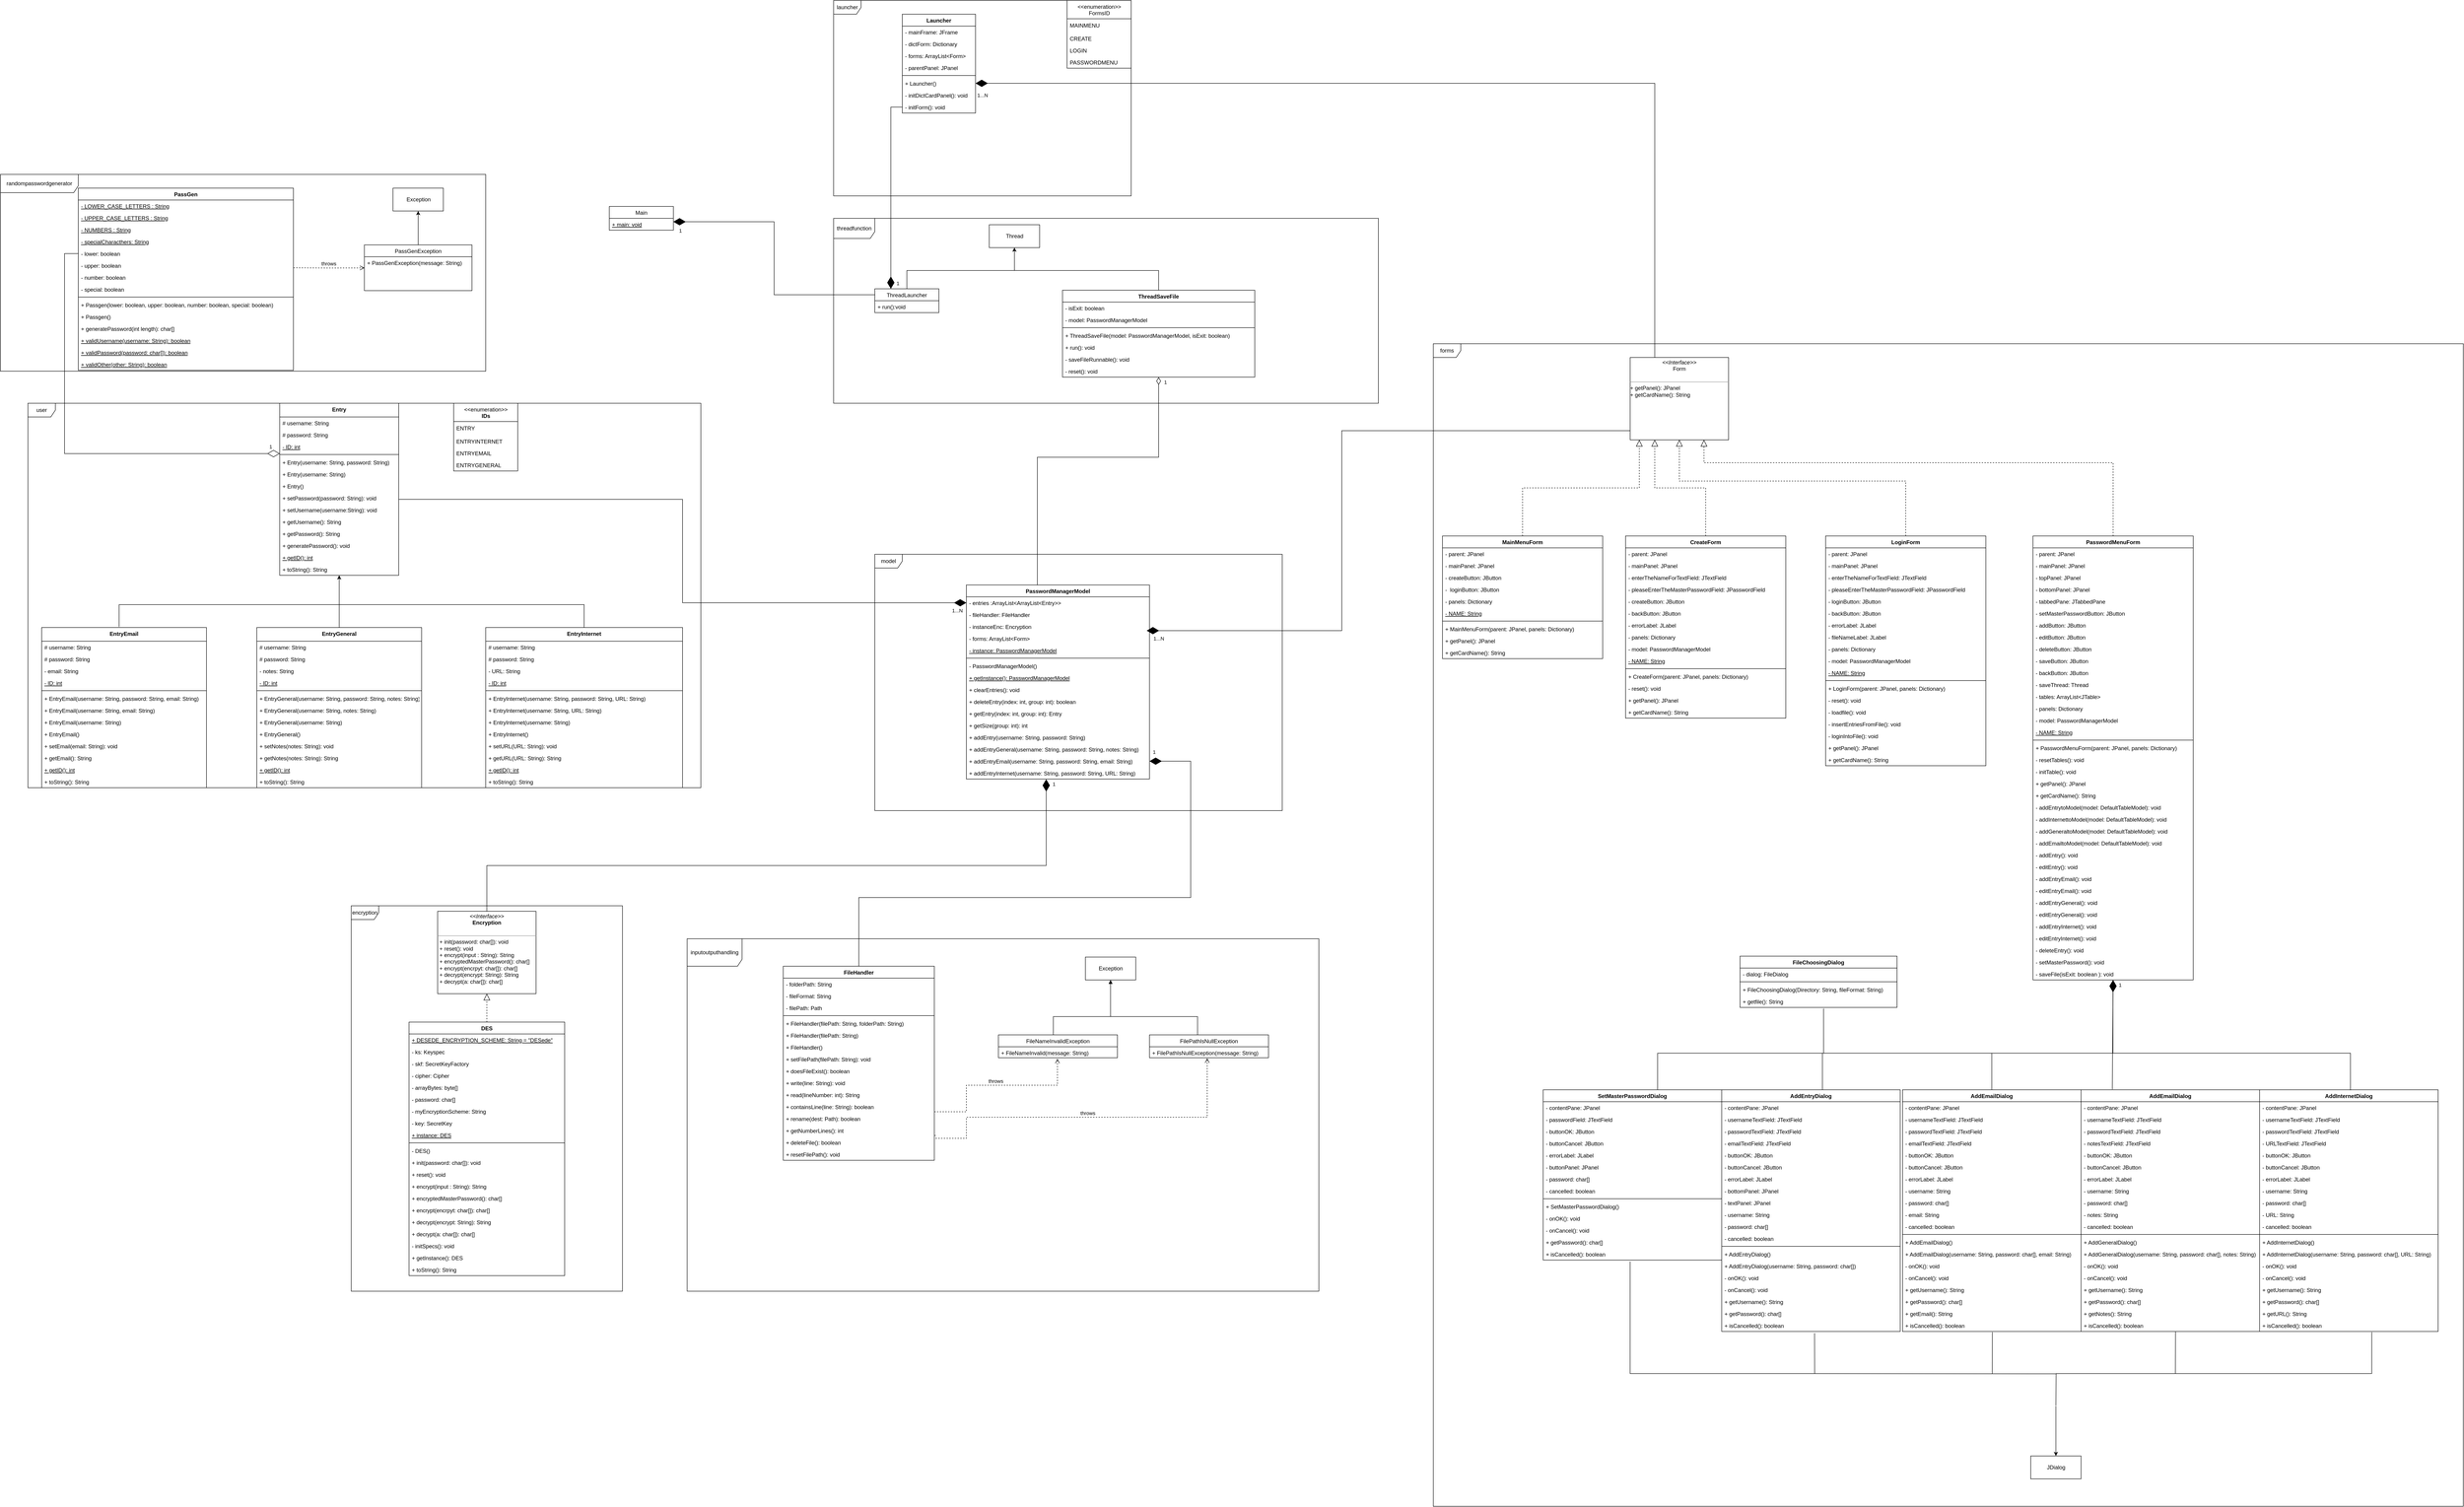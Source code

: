 <mxfile version="20.5.3" type="device"><diagram id="C5RBs43oDa-KdzZeNtuy" name="Page-1"><mxGraphModel dx="3378" dy="1824" grid="0" gridSize="10" guides="1" tooltips="1" connect="1" arrows="1" fold="1" page="0" pageScale="1" pageWidth="1169" pageHeight="827" background="#ffffff" math="0" shadow="0"><root><mxCell id="WIyWlLk6GJQsqaUBKTNV-0"/><mxCell id="WIyWlLk6GJQsqaUBKTNV-1" parent="WIyWlLk6GJQsqaUBKTNV-0"/><mxCell id="5ZpKfiF-GddbuxXE2S-U-15" value="&lt;div&gt;user&lt;/div&gt;" style="shape=umlFrame;whiteSpace=wrap;html=1;" parent="WIyWlLk6GJQsqaUBKTNV-1" vertex="1"><mxGeometry x="-1160" y="430" width="1470" height="840" as="geometry"/></mxCell><mxCell id="5ZpKfiF-GddbuxXE2S-U-20" value="Entry&#xA;" style="swimlane;fontStyle=1;align=center;verticalAlign=top;childLayout=stackLayout;horizontal=1;startSize=30;horizontalStack=0;resizeParent=1;resizeParentMax=0;resizeLast=0;collapsible=1;marginBottom=0;" parent="WIyWlLk6GJQsqaUBKTNV-1" vertex="1"><mxGeometry x="-610" y="430" width="260" height="376" as="geometry"><mxRectangle x="-1340" y="390" width="120" height="40" as="alternateBounds"/></mxGeometry></mxCell><mxCell id="5ZpKfiF-GddbuxXE2S-U-21" value="# username: String&#xA;" style="text;strokeColor=none;fillColor=none;align=left;verticalAlign=top;spacingLeft=4;spacingRight=4;overflow=hidden;rotatable=0;points=[[0,0.5],[1,0.5]];portConstraint=eastwest;" parent="5ZpKfiF-GddbuxXE2S-U-20" vertex="1"><mxGeometry y="30" width="260" height="26" as="geometry"/></mxCell><mxCell id="5ZpKfiF-GddbuxXE2S-U-24" value="# password: String&#xA;" style="text;strokeColor=none;fillColor=none;align=left;verticalAlign=top;spacingLeft=4;spacingRight=4;overflow=hidden;rotatable=0;points=[[0,0.5],[1,0.5]];portConstraint=eastwest;" parent="5ZpKfiF-GddbuxXE2S-U-20" vertex="1"><mxGeometry y="56" width="260" height="26" as="geometry"/></mxCell><mxCell id="5ZpKfiF-GddbuxXE2S-U-29" value="- ID: int" style="text;strokeColor=none;fillColor=none;align=left;verticalAlign=top;spacingLeft=4;spacingRight=4;overflow=hidden;rotatable=0;points=[[0,0.5],[1,0.5]];portConstraint=eastwest;fontStyle=4" parent="5ZpKfiF-GddbuxXE2S-U-20" vertex="1"><mxGeometry y="82" width="260" height="26" as="geometry"/></mxCell><mxCell id="5ZpKfiF-GddbuxXE2S-U-22" value="" style="line;strokeWidth=1;fillColor=none;align=left;verticalAlign=middle;spacingTop=-1;spacingLeft=3;spacingRight=3;rotatable=0;labelPosition=right;points=[];portConstraint=eastwest;strokeColor=inherit;" parent="5ZpKfiF-GddbuxXE2S-U-20" vertex="1"><mxGeometry y="108" width="260" height="8" as="geometry"/></mxCell><mxCell id="5ZpKfiF-GddbuxXE2S-U-23" value="+ Entry(username: String, password: String) " style="text;strokeColor=none;fillColor=none;align=left;verticalAlign=top;spacingLeft=4;spacingRight=4;overflow=hidden;rotatable=0;points=[[0,0.5],[1,0.5]];portConstraint=eastwest;" parent="5ZpKfiF-GddbuxXE2S-U-20" vertex="1"><mxGeometry y="116" width="260" height="26" as="geometry"/></mxCell><mxCell id="5ZpKfiF-GddbuxXE2S-U-30" value="+ Entry(username: String)&#xA;&#xA; " style="text;strokeColor=none;fillColor=none;align=left;verticalAlign=top;spacingLeft=4;spacingRight=4;overflow=hidden;rotatable=0;points=[[0,0.5],[1,0.5]];portConstraint=eastwest;" parent="5ZpKfiF-GddbuxXE2S-U-20" vertex="1"><mxGeometry y="142" width="260" height="26" as="geometry"/></mxCell><mxCell id="5ZpKfiF-GddbuxXE2S-U-31" value="+ Entry() " style="text;strokeColor=none;fillColor=none;align=left;verticalAlign=top;spacingLeft=4;spacingRight=4;overflow=hidden;rotatable=0;points=[[0,0.5],[1,0.5]];portConstraint=eastwest;" parent="5ZpKfiF-GddbuxXE2S-U-20" vertex="1"><mxGeometry y="168" width="260" height="26" as="geometry"/></mxCell><mxCell id="5ZpKfiF-GddbuxXE2S-U-32" value="+ setPassword(password: String): void&#xA;&#xA;" style="text;strokeColor=none;fillColor=none;align=left;verticalAlign=top;spacingLeft=4;spacingRight=4;overflow=hidden;rotatable=0;points=[[0,0.5],[1,0.5]];portConstraint=eastwest;" parent="5ZpKfiF-GddbuxXE2S-U-20" vertex="1"><mxGeometry y="194" width="260" height="26" as="geometry"/></mxCell><mxCell id="5ZpKfiF-GddbuxXE2S-U-34" value="+ setUsername(username:String): void&#xA;" style="text;strokeColor=none;fillColor=none;align=left;verticalAlign=top;spacingLeft=4;spacingRight=4;overflow=hidden;rotatable=0;points=[[0,0.5],[1,0.5]];portConstraint=eastwest;" parent="5ZpKfiF-GddbuxXE2S-U-20" vertex="1"><mxGeometry y="220" width="260" height="26" as="geometry"/></mxCell><mxCell id="5ZpKfiF-GddbuxXE2S-U-33" value="+ getUsername(): String" style="text;strokeColor=none;fillColor=none;align=left;verticalAlign=top;spacingLeft=4;spacingRight=4;overflow=hidden;rotatable=0;points=[[0,0.5],[1,0.5]];portConstraint=eastwest;" parent="5ZpKfiF-GddbuxXE2S-U-20" vertex="1"><mxGeometry y="246" width="260" height="26" as="geometry"/></mxCell><mxCell id="5ZpKfiF-GddbuxXE2S-U-35" value="+ getPassword(): String&#xA;" style="text;strokeColor=none;fillColor=none;align=left;verticalAlign=top;spacingLeft=4;spacingRight=4;overflow=hidden;rotatable=0;points=[[0,0.5],[1,0.5]];portConstraint=eastwest;" parent="5ZpKfiF-GddbuxXE2S-U-20" vertex="1"><mxGeometry y="272" width="260" height="26" as="geometry"/></mxCell><mxCell id="5ZpKfiF-GddbuxXE2S-U-36" value="+ generatePassword(): void&#xA;" style="text;strokeColor=none;fillColor=none;align=left;verticalAlign=top;spacingLeft=4;spacingRight=4;overflow=hidden;rotatable=0;points=[[0,0.5],[1,0.5]];portConstraint=eastwest;" parent="5ZpKfiF-GddbuxXE2S-U-20" vertex="1"><mxGeometry y="298" width="260" height="26" as="geometry"/></mxCell><mxCell id="5ZpKfiF-GddbuxXE2S-U-50" value="+ getID(): int" style="text;strokeColor=none;fillColor=none;align=left;verticalAlign=top;spacingLeft=4;spacingRight=4;overflow=hidden;rotatable=0;points=[[0,0.5],[1,0.5]];portConstraint=eastwest;fontStyle=4" parent="5ZpKfiF-GddbuxXE2S-U-20" vertex="1"><mxGeometry y="324" width="260" height="26" as="geometry"/></mxCell><mxCell id="5ZpKfiF-GddbuxXE2S-U-51" value="+ toString(): String" style="text;strokeColor=none;fillColor=none;align=left;verticalAlign=top;spacingLeft=4;spacingRight=4;overflow=hidden;rotatable=0;points=[[0,0.5],[1,0.5]];portConstraint=eastwest;" parent="5ZpKfiF-GddbuxXE2S-U-20" vertex="1"><mxGeometry y="350" width="260" height="26" as="geometry"/></mxCell><mxCell id="5ZpKfiF-GddbuxXE2S-U-52" value="EntryEmail" style="swimlane;fontStyle=1;align=center;verticalAlign=top;childLayout=stackLayout;horizontal=1;startSize=30;horizontalStack=0;resizeParent=1;resizeParentMax=0;resizeLast=0;collapsible=1;marginBottom=0;" parent="WIyWlLk6GJQsqaUBKTNV-1" vertex="1"><mxGeometry x="-1130" y="920" width="360" height="350" as="geometry"><mxRectangle x="-1340" y="390" width="120" height="40" as="alternateBounds"/></mxGeometry></mxCell><mxCell id="5ZpKfiF-GddbuxXE2S-U-53" value="# username: String&#xA;" style="text;strokeColor=none;fillColor=none;align=left;verticalAlign=top;spacingLeft=4;spacingRight=4;overflow=hidden;rotatable=0;points=[[0,0.5],[1,0.5]];portConstraint=eastwest;" parent="5ZpKfiF-GddbuxXE2S-U-52" vertex="1"><mxGeometry y="30" width="360" height="26" as="geometry"/></mxCell><mxCell id="5ZpKfiF-GddbuxXE2S-U-54" value="# password: String&#xA;" style="text;strokeColor=none;fillColor=none;align=left;verticalAlign=top;spacingLeft=4;spacingRight=4;overflow=hidden;rotatable=0;points=[[0,0.5],[1,0.5]];portConstraint=eastwest;" parent="5ZpKfiF-GddbuxXE2S-U-52" vertex="1"><mxGeometry y="56" width="360" height="26" as="geometry"/></mxCell><mxCell id="5ZpKfiF-GddbuxXE2S-U-97" value="- email: String" style="text;strokeColor=none;fillColor=none;align=left;verticalAlign=top;spacingLeft=4;spacingRight=4;overflow=hidden;rotatable=0;points=[[0,0.5],[1,0.5]];portConstraint=eastwest;" parent="5ZpKfiF-GddbuxXE2S-U-52" vertex="1"><mxGeometry y="82" width="360" height="26" as="geometry"/></mxCell><mxCell id="5ZpKfiF-GddbuxXE2S-U-55" value="- ID: int" style="text;strokeColor=none;fillColor=none;align=left;verticalAlign=top;spacingLeft=4;spacingRight=4;overflow=hidden;rotatable=0;points=[[0,0.5],[1,0.5]];portConstraint=eastwest;fontStyle=4" parent="5ZpKfiF-GddbuxXE2S-U-52" vertex="1"><mxGeometry y="108" width="360" height="26" as="geometry"/></mxCell><mxCell id="5ZpKfiF-GddbuxXE2S-U-56" value="" style="line;strokeWidth=1;fillColor=none;align=left;verticalAlign=middle;spacingTop=-1;spacingLeft=3;spacingRight=3;rotatable=0;labelPosition=right;points=[];portConstraint=eastwest;strokeColor=inherit;" parent="5ZpKfiF-GddbuxXE2S-U-52" vertex="1"><mxGeometry y="134" width="360" height="8" as="geometry"/></mxCell><mxCell id="5ZpKfiF-GddbuxXE2S-U-57" value="+ EntryEmail(username: String, password: String, email: String) " style="text;strokeColor=none;fillColor=none;align=left;verticalAlign=top;spacingLeft=4;spacingRight=4;overflow=hidden;rotatable=0;points=[[0,0.5],[1,0.5]];portConstraint=eastwest;" parent="5ZpKfiF-GddbuxXE2S-U-52" vertex="1"><mxGeometry y="142" width="360" height="26" as="geometry"/></mxCell><mxCell id="5ZpKfiF-GddbuxXE2S-U-58" value="+ EntryEmail(username: String, email: String)&#xA; " style="text;strokeColor=none;fillColor=none;align=left;verticalAlign=top;spacingLeft=4;spacingRight=4;overflow=hidden;rotatable=0;points=[[0,0.5],[1,0.5]];portConstraint=eastwest;" parent="5ZpKfiF-GddbuxXE2S-U-52" vertex="1"><mxGeometry y="168" width="360" height="26" as="geometry"/></mxCell><mxCell id="5ZpKfiF-GddbuxXE2S-U-59" value="+ EntryEmail(username: String) " style="text;strokeColor=none;fillColor=none;align=left;verticalAlign=top;spacingLeft=4;spacingRight=4;overflow=hidden;rotatable=0;points=[[0,0.5],[1,0.5]];portConstraint=eastwest;" parent="5ZpKfiF-GddbuxXE2S-U-52" vertex="1"><mxGeometry y="194" width="360" height="26" as="geometry"/></mxCell><mxCell id="5ZpKfiF-GddbuxXE2S-U-98" value="+ EntryEmail()" style="text;strokeColor=none;fillColor=none;align=left;verticalAlign=top;spacingLeft=4;spacingRight=4;overflow=hidden;rotatable=0;points=[[0,0.5],[1,0.5]];portConstraint=eastwest;" parent="5ZpKfiF-GddbuxXE2S-U-52" vertex="1"><mxGeometry y="220" width="360" height="26" as="geometry"/></mxCell><mxCell id="5ZpKfiF-GddbuxXE2S-U-60" value="+ setEmail(email: String): void&#xA;&#xA;" style="text;strokeColor=none;fillColor=none;align=left;verticalAlign=top;spacingLeft=4;spacingRight=4;overflow=hidden;rotatable=0;points=[[0,0.5],[1,0.5]];portConstraint=eastwest;" parent="5ZpKfiF-GddbuxXE2S-U-52" vertex="1"><mxGeometry y="246" width="360" height="26" as="geometry"/></mxCell><mxCell id="5ZpKfiF-GddbuxXE2S-U-61" value="+ getEmail(): String&#xA;" style="text;strokeColor=none;fillColor=none;align=left;verticalAlign=top;spacingLeft=4;spacingRight=4;overflow=hidden;rotatable=0;points=[[0,0.5],[1,0.5]];portConstraint=eastwest;" parent="5ZpKfiF-GddbuxXE2S-U-52" vertex="1"><mxGeometry y="272" width="360" height="26" as="geometry"/></mxCell><mxCell id="5ZpKfiF-GddbuxXE2S-U-65" value="+ getID(): int" style="text;strokeColor=none;fillColor=none;align=left;verticalAlign=top;spacingLeft=4;spacingRight=4;overflow=hidden;rotatable=0;points=[[0,0.5],[1,0.5]];portConstraint=eastwest;fontStyle=4" parent="5ZpKfiF-GddbuxXE2S-U-52" vertex="1"><mxGeometry y="298" width="360" height="26" as="geometry"/></mxCell><mxCell id="5ZpKfiF-GddbuxXE2S-U-66" value="+ toString(): String" style="text;strokeColor=none;fillColor=none;align=left;verticalAlign=top;spacingLeft=4;spacingRight=4;overflow=hidden;rotatable=0;points=[[0,0.5],[1,0.5]];portConstraint=eastwest;" parent="5ZpKfiF-GddbuxXE2S-U-52" vertex="1"><mxGeometry y="324" width="360" height="26" as="geometry"/></mxCell><mxCell id="5ZpKfiF-GddbuxXE2S-U-99" value="EntryGeneral" style="swimlane;fontStyle=1;align=center;verticalAlign=top;childLayout=stackLayout;horizontal=1;startSize=30;horizontalStack=0;resizeParent=1;resizeParentMax=0;resizeLast=0;collapsible=1;marginBottom=0;" parent="WIyWlLk6GJQsqaUBKTNV-1" vertex="1"><mxGeometry x="-660" y="920" width="360" height="350" as="geometry"><mxRectangle x="-1340" y="390" width="120" height="40" as="alternateBounds"/></mxGeometry></mxCell><mxCell id="5ZpKfiF-GddbuxXE2S-U-100" value="# username: String&#xA;" style="text;strokeColor=none;fillColor=none;align=left;verticalAlign=top;spacingLeft=4;spacingRight=4;overflow=hidden;rotatable=0;points=[[0,0.5],[1,0.5]];portConstraint=eastwest;" parent="5ZpKfiF-GddbuxXE2S-U-99" vertex="1"><mxGeometry y="30" width="360" height="26" as="geometry"/></mxCell><mxCell id="5ZpKfiF-GddbuxXE2S-U-101" value="# password: String&#xA;" style="text;strokeColor=none;fillColor=none;align=left;verticalAlign=top;spacingLeft=4;spacingRight=4;overflow=hidden;rotatable=0;points=[[0,0.5],[1,0.5]];portConstraint=eastwest;" parent="5ZpKfiF-GddbuxXE2S-U-99" vertex="1"><mxGeometry y="56" width="360" height="26" as="geometry"/></mxCell><mxCell id="5ZpKfiF-GddbuxXE2S-U-102" value="- notes: String" style="text;strokeColor=none;fillColor=none;align=left;verticalAlign=top;spacingLeft=4;spacingRight=4;overflow=hidden;rotatable=0;points=[[0,0.5],[1,0.5]];portConstraint=eastwest;" parent="5ZpKfiF-GddbuxXE2S-U-99" vertex="1"><mxGeometry y="82" width="360" height="26" as="geometry"/></mxCell><mxCell id="5ZpKfiF-GddbuxXE2S-U-103" value="- ID: int" style="text;strokeColor=none;fillColor=none;align=left;verticalAlign=top;spacingLeft=4;spacingRight=4;overflow=hidden;rotatable=0;points=[[0,0.5],[1,0.5]];portConstraint=eastwest;fontStyle=4" parent="5ZpKfiF-GddbuxXE2S-U-99" vertex="1"><mxGeometry y="108" width="360" height="26" as="geometry"/></mxCell><mxCell id="5ZpKfiF-GddbuxXE2S-U-104" value="" style="line;strokeWidth=1;fillColor=none;align=left;verticalAlign=middle;spacingTop=-1;spacingLeft=3;spacingRight=3;rotatable=0;labelPosition=right;points=[];portConstraint=eastwest;strokeColor=inherit;" parent="5ZpKfiF-GddbuxXE2S-U-99" vertex="1"><mxGeometry y="134" width="360" height="8" as="geometry"/></mxCell><mxCell id="5ZpKfiF-GddbuxXE2S-U-105" value="+ EntryGeneral(username: String, password: String, notes: String) " style="text;strokeColor=none;fillColor=none;align=left;verticalAlign=top;spacingLeft=4;spacingRight=4;overflow=hidden;rotatable=0;points=[[0,0.5],[1,0.5]];portConstraint=eastwest;" parent="5ZpKfiF-GddbuxXE2S-U-99" vertex="1"><mxGeometry y="142" width="360" height="26" as="geometry"/></mxCell><mxCell id="5ZpKfiF-GddbuxXE2S-U-106" value="+ EntryGeneral(username: String, notes: String)&#xA; " style="text;strokeColor=none;fillColor=none;align=left;verticalAlign=top;spacingLeft=4;spacingRight=4;overflow=hidden;rotatable=0;points=[[0,0.5],[1,0.5]];portConstraint=eastwest;" parent="5ZpKfiF-GddbuxXE2S-U-99" vertex="1"><mxGeometry y="168" width="360" height="26" as="geometry"/></mxCell><mxCell id="5ZpKfiF-GddbuxXE2S-U-107" value="+ EntryGeneral(username: String) " style="text;strokeColor=none;fillColor=none;align=left;verticalAlign=top;spacingLeft=4;spacingRight=4;overflow=hidden;rotatable=0;points=[[0,0.5],[1,0.5]];portConstraint=eastwest;" parent="5ZpKfiF-GddbuxXE2S-U-99" vertex="1"><mxGeometry y="194" width="360" height="26" as="geometry"/></mxCell><mxCell id="5ZpKfiF-GddbuxXE2S-U-108" value="+ EntryGeneral()" style="text;strokeColor=none;fillColor=none;align=left;verticalAlign=top;spacingLeft=4;spacingRight=4;overflow=hidden;rotatable=0;points=[[0,0.5],[1,0.5]];portConstraint=eastwest;" parent="5ZpKfiF-GddbuxXE2S-U-99" vertex="1"><mxGeometry y="220" width="360" height="26" as="geometry"/></mxCell><mxCell id="5ZpKfiF-GddbuxXE2S-U-109" value="+ setNotes(notes: String): void&#xA;&#xA;" style="text;strokeColor=none;fillColor=none;align=left;verticalAlign=top;spacingLeft=4;spacingRight=4;overflow=hidden;rotatable=0;points=[[0,0.5],[1,0.5]];portConstraint=eastwest;" parent="5ZpKfiF-GddbuxXE2S-U-99" vertex="1"><mxGeometry y="246" width="360" height="26" as="geometry"/></mxCell><mxCell id="5ZpKfiF-GddbuxXE2S-U-110" value="+ getNotes(notes: String): String&#xA;" style="text;strokeColor=none;fillColor=none;align=left;verticalAlign=top;spacingLeft=4;spacingRight=4;overflow=hidden;rotatable=0;points=[[0,0.5],[1,0.5]];portConstraint=eastwest;" parent="5ZpKfiF-GddbuxXE2S-U-99" vertex="1"><mxGeometry y="272" width="360" height="26" as="geometry"/></mxCell><mxCell id="5ZpKfiF-GddbuxXE2S-U-111" value="+ getID(): int" style="text;strokeColor=none;fillColor=none;align=left;verticalAlign=top;spacingLeft=4;spacingRight=4;overflow=hidden;rotatable=0;points=[[0,0.5],[1,0.5]];portConstraint=eastwest;fontStyle=4" parent="5ZpKfiF-GddbuxXE2S-U-99" vertex="1"><mxGeometry y="298" width="360" height="26" as="geometry"/></mxCell><mxCell id="5ZpKfiF-GddbuxXE2S-U-112" value="+ toString(): String" style="text;strokeColor=none;fillColor=none;align=left;verticalAlign=top;spacingLeft=4;spacingRight=4;overflow=hidden;rotatable=0;points=[[0,0.5],[1,0.5]];portConstraint=eastwest;" parent="5ZpKfiF-GddbuxXE2S-U-99" vertex="1"><mxGeometry y="324" width="360" height="26" as="geometry"/></mxCell><mxCell id="5ZpKfiF-GddbuxXE2S-U-113" value="EntryInternet" style="swimlane;fontStyle=1;align=center;verticalAlign=top;childLayout=stackLayout;horizontal=1;startSize=30;horizontalStack=0;resizeParent=1;resizeParentMax=0;resizeLast=0;collapsible=1;marginBottom=0;" parent="WIyWlLk6GJQsqaUBKTNV-1" vertex="1"><mxGeometry x="-160" y="920" width="430" height="350" as="geometry"><mxRectangle x="-1340" y="390" width="120" height="40" as="alternateBounds"/></mxGeometry></mxCell><mxCell id="5ZpKfiF-GddbuxXE2S-U-114" value="# username: String&#xA;" style="text;strokeColor=none;fillColor=none;align=left;verticalAlign=top;spacingLeft=4;spacingRight=4;overflow=hidden;rotatable=0;points=[[0,0.5],[1,0.5]];portConstraint=eastwest;" parent="5ZpKfiF-GddbuxXE2S-U-113" vertex="1"><mxGeometry y="30" width="430" height="26" as="geometry"/></mxCell><mxCell id="5ZpKfiF-GddbuxXE2S-U-115" value="# password: String&#xA;" style="text;strokeColor=none;fillColor=none;align=left;verticalAlign=top;spacingLeft=4;spacingRight=4;overflow=hidden;rotatable=0;points=[[0,0.5],[1,0.5]];portConstraint=eastwest;" parent="5ZpKfiF-GddbuxXE2S-U-113" vertex="1"><mxGeometry y="56" width="430" height="26" as="geometry"/></mxCell><mxCell id="5ZpKfiF-GddbuxXE2S-U-116" value="- URL: String" style="text;strokeColor=none;fillColor=none;align=left;verticalAlign=top;spacingLeft=4;spacingRight=4;overflow=hidden;rotatable=0;points=[[0,0.5],[1,0.5]];portConstraint=eastwest;" parent="5ZpKfiF-GddbuxXE2S-U-113" vertex="1"><mxGeometry y="82" width="430" height="26" as="geometry"/></mxCell><mxCell id="5ZpKfiF-GddbuxXE2S-U-117" value="- ID: int" style="text;strokeColor=none;fillColor=none;align=left;verticalAlign=top;spacingLeft=4;spacingRight=4;overflow=hidden;rotatable=0;points=[[0,0.5],[1,0.5]];portConstraint=eastwest;fontStyle=4" parent="5ZpKfiF-GddbuxXE2S-U-113" vertex="1"><mxGeometry y="108" width="430" height="26" as="geometry"/></mxCell><mxCell id="5ZpKfiF-GddbuxXE2S-U-118" value="" style="line;strokeWidth=1;fillColor=none;align=left;verticalAlign=middle;spacingTop=-1;spacingLeft=3;spacingRight=3;rotatable=0;labelPosition=right;points=[];portConstraint=eastwest;strokeColor=inherit;" parent="5ZpKfiF-GddbuxXE2S-U-113" vertex="1"><mxGeometry y="134" width="430" height="8" as="geometry"/></mxCell><mxCell id="5ZpKfiF-GddbuxXE2S-U-119" value="+ EntryInternet(username: String, password: String, URL: String) " style="text;strokeColor=none;fillColor=none;align=left;verticalAlign=top;spacingLeft=4;spacingRight=4;overflow=hidden;rotatable=0;points=[[0,0.5],[1,0.5]];portConstraint=eastwest;" parent="5ZpKfiF-GddbuxXE2S-U-113" vertex="1"><mxGeometry y="142" width="430" height="26" as="geometry"/></mxCell><mxCell id="5ZpKfiF-GddbuxXE2S-U-120" value="+ EntryInternet(username: String, URL: String) " style="text;strokeColor=none;fillColor=none;align=left;verticalAlign=top;spacingLeft=4;spacingRight=4;overflow=hidden;rotatable=0;points=[[0,0.5],[1,0.5]];portConstraint=eastwest;" parent="5ZpKfiF-GddbuxXE2S-U-113" vertex="1"><mxGeometry y="168" width="430" height="26" as="geometry"/></mxCell><mxCell id="5ZpKfiF-GddbuxXE2S-U-121" value="+ EntryInternet(username: String) " style="text;strokeColor=none;fillColor=none;align=left;verticalAlign=top;spacingLeft=4;spacingRight=4;overflow=hidden;rotatable=0;points=[[0,0.5],[1,0.5]];portConstraint=eastwest;" parent="5ZpKfiF-GddbuxXE2S-U-113" vertex="1"><mxGeometry y="194" width="430" height="26" as="geometry"/></mxCell><mxCell id="5ZpKfiF-GddbuxXE2S-U-122" value="+ EntryInternet()" style="text;strokeColor=none;fillColor=none;align=left;verticalAlign=top;spacingLeft=4;spacingRight=4;overflow=hidden;rotatable=0;points=[[0,0.5],[1,0.5]];portConstraint=eastwest;" parent="5ZpKfiF-GddbuxXE2S-U-113" vertex="1"><mxGeometry y="220" width="430" height="26" as="geometry"/></mxCell><mxCell id="5ZpKfiF-GddbuxXE2S-U-123" value="+ setURL(URL: String): void&#xA;&#xA;" style="text;strokeColor=none;fillColor=none;align=left;verticalAlign=top;spacingLeft=4;spacingRight=4;overflow=hidden;rotatable=0;points=[[0,0.5],[1,0.5]];portConstraint=eastwest;" parent="5ZpKfiF-GddbuxXE2S-U-113" vertex="1"><mxGeometry y="246" width="430" height="26" as="geometry"/></mxCell><mxCell id="5ZpKfiF-GddbuxXE2S-U-124" value="+ getURL(URL: String): String&#xA;" style="text;strokeColor=none;fillColor=none;align=left;verticalAlign=top;spacingLeft=4;spacingRight=4;overflow=hidden;rotatable=0;points=[[0,0.5],[1,0.5]];portConstraint=eastwest;" parent="5ZpKfiF-GddbuxXE2S-U-113" vertex="1"><mxGeometry y="272" width="430" height="26" as="geometry"/></mxCell><mxCell id="5ZpKfiF-GddbuxXE2S-U-125" value="+ getID(): int" style="text;strokeColor=none;fillColor=none;align=left;verticalAlign=top;spacingLeft=4;spacingRight=4;overflow=hidden;rotatable=0;points=[[0,0.5],[1,0.5]];portConstraint=eastwest;fontStyle=4" parent="5ZpKfiF-GddbuxXE2S-U-113" vertex="1"><mxGeometry y="298" width="430" height="26" as="geometry"/></mxCell><mxCell id="5ZpKfiF-GddbuxXE2S-U-126" value="+ toString(): String" style="text;strokeColor=none;fillColor=none;align=left;verticalAlign=top;spacingLeft=4;spacingRight=4;overflow=hidden;rotatable=0;points=[[0,0.5],[1,0.5]];portConstraint=eastwest;" parent="5ZpKfiF-GddbuxXE2S-U-113" vertex="1"><mxGeometry y="324" width="430" height="26" as="geometry"/></mxCell><mxCell id="5ZpKfiF-GddbuxXE2S-U-130" value="" style="endArrow=classic;html=1;rounded=0;exitX=0.5;exitY=0;exitDx=0;exitDy=0;edgeStyle=orthogonalEdgeStyle;entryX=0.5;entryY=1;entryDx=0;entryDy=0;" parent="WIyWlLk6GJQsqaUBKTNV-1" source="5ZpKfiF-GddbuxXE2S-U-99" target="5ZpKfiF-GddbuxXE2S-U-20" edge="1"><mxGeometry width="50" height="50" relative="1" as="geometry"><mxPoint x="-490" y="970" as="sourcePoint"/><mxPoint x="-480" y="810" as="targetPoint"/></mxGeometry></mxCell><mxCell id="5ZpKfiF-GddbuxXE2S-U-143" value="&amp;lt;&amp;lt;enumeration&amp;gt;&amp;gt;&lt;br&gt;&lt;div&gt;&lt;b&gt;IDs&lt;/b&gt;&lt;/div&gt;&lt;div&gt;&lt;b&gt;&lt;br&gt;&lt;/b&gt;&lt;/div&gt;" style="swimlane;fontStyle=0;align=center;verticalAlign=top;childLayout=stackLayout;horizontal=1;startSize=40;horizontalStack=0;resizeParent=1;resizeParentMax=0;resizeLast=0;collapsible=0;marginBottom=0;html=1;" parent="WIyWlLk6GJQsqaUBKTNV-1" vertex="1"><mxGeometry x="-230" y="430" width="140" height="148" as="geometry"/></mxCell><mxCell id="5ZpKfiF-GddbuxXE2S-U-144" value="ENTRY" style="text;html=1;strokeColor=none;fillColor=none;align=left;verticalAlign=middle;spacingLeft=4;spacingRight=4;overflow=hidden;rotatable=0;points=[[0,0.5],[1,0.5]];portConstraint=eastwest;" parent="5ZpKfiF-GddbuxXE2S-U-143" vertex="1"><mxGeometry y="40" width="140" height="30" as="geometry"/></mxCell><mxCell id="5ZpKfiF-GddbuxXE2S-U-146" value="ENTRYINTERNET" style="text;strokeColor=none;fillColor=none;align=left;verticalAlign=top;spacingLeft=4;spacingRight=4;overflow=hidden;rotatable=0;points=[[0,0.5],[1,0.5]];portConstraint=eastwest;" parent="5ZpKfiF-GddbuxXE2S-U-143" vertex="1"><mxGeometry y="70" width="140" height="26" as="geometry"/></mxCell><mxCell id="5ZpKfiF-GddbuxXE2S-U-147" value="ENTRYEMAIL" style="text;strokeColor=none;fillColor=none;align=left;verticalAlign=top;spacingLeft=4;spacingRight=4;overflow=hidden;rotatable=0;points=[[0,0.5],[1,0.5]];portConstraint=eastwest;" parent="5ZpKfiF-GddbuxXE2S-U-143" vertex="1"><mxGeometry y="96" width="140" height="26" as="geometry"/></mxCell><mxCell id="5ZpKfiF-GddbuxXE2S-U-148" value="ENTRYGENERAL" style="text;strokeColor=none;fillColor=none;align=left;verticalAlign=top;spacingLeft=4;spacingRight=4;overflow=hidden;rotatable=0;points=[[0,0.5],[1,0.5]];portConstraint=eastwest;" parent="5ZpKfiF-GddbuxXE2S-U-143" vertex="1"><mxGeometry y="122" width="140" height="26" as="geometry"/></mxCell><mxCell id="5ZpKfiF-GddbuxXE2S-U-149" value="&lt;div&gt;threadfunction&lt;/div&gt;" style="shape=umlFrame;whiteSpace=wrap;html=1;width=90;height=44;" parent="WIyWlLk6GJQsqaUBKTNV-1" vertex="1"><mxGeometry x="600" y="26" width="1190" height="404" as="geometry"/></mxCell><mxCell id="5ZpKfiF-GddbuxXE2S-U-150" value="Thread" style="html=1;" parent="WIyWlLk6GJQsqaUBKTNV-1" vertex="1"><mxGeometry x="940" y="40" width="110" height="50" as="geometry"/></mxCell><mxCell id="5ZpKfiF-GddbuxXE2S-U-151" value="ThreadLauncher" style="swimlane;fontStyle=0;childLayout=stackLayout;horizontal=1;startSize=26;fillColor=none;horizontalStack=0;resizeParent=1;resizeParentMax=0;resizeLast=0;collapsible=1;marginBottom=0;" parent="WIyWlLk6GJQsqaUBKTNV-1" vertex="1"><mxGeometry x="690" y="180" width="140" height="52" as="geometry"/></mxCell><mxCell id="5ZpKfiF-GddbuxXE2S-U-152" value="+ run():void" style="text;strokeColor=none;fillColor=none;align=left;verticalAlign=top;spacingLeft=4;spacingRight=4;overflow=hidden;rotatable=0;points=[[0,0.5],[1,0.5]];portConstraint=eastwest;" parent="5ZpKfiF-GddbuxXE2S-U-151" vertex="1"><mxGeometry y="26" width="140" height="26" as="geometry"/></mxCell><mxCell id="5ZpKfiF-GddbuxXE2S-U-157" value="" style="endArrow=classic;html=1;rounded=0;edgeStyle=orthogonalEdgeStyle;entryX=0.5;entryY=1;entryDx=0;entryDy=0;" parent="WIyWlLk6GJQsqaUBKTNV-1" target="5ZpKfiF-GddbuxXE2S-U-150" edge="1"><mxGeometry width="50" height="50" relative="1" as="geometry"><mxPoint x="760" y="180" as="sourcePoint"/><mxPoint x="810" y="130" as="targetPoint"/><Array as="points"><mxPoint x="760" y="140"/><mxPoint x="995" y="140"/></Array></mxGeometry></mxCell><mxCell id="5ZpKfiF-GddbuxXE2S-U-158" value="ThreadSaveFile&#xA;" style="swimlane;fontStyle=1;align=center;verticalAlign=top;childLayout=stackLayout;horizontal=1;startSize=26;horizontalStack=0;resizeParent=1;resizeParentMax=0;resizeLast=0;collapsible=1;marginBottom=0;" parent="WIyWlLk6GJQsqaUBKTNV-1" vertex="1"><mxGeometry x="1100" y="183" width="420" height="190" as="geometry"/></mxCell><mxCell id="5ZpKfiF-GddbuxXE2S-U-159" value="- isExit: boolean" style="text;strokeColor=none;fillColor=none;align=left;verticalAlign=top;spacingLeft=4;spacingRight=4;overflow=hidden;rotatable=0;points=[[0,0.5],[1,0.5]];portConstraint=eastwest;" parent="5ZpKfiF-GddbuxXE2S-U-158" vertex="1"><mxGeometry y="26" width="420" height="26" as="geometry"/></mxCell><mxCell id="5ZpKfiF-GddbuxXE2S-U-180" value="- model: PasswordManagerModel" style="text;strokeColor=none;fillColor=none;align=left;verticalAlign=top;spacingLeft=4;spacingRight=4;overflow=hidden;rotatable=0;points=[[0,0.5],[1,0.5]];portConstraint=eastwest;" parent="5ZpKfiF-GddbuxXE2S-U-158" vertex="1"><mxGeometry y="52" width="420" height="26" as="geometry"/></mxCell><mxCell id="5ZpKfiF-GddbuxXE2S-U-160" value="" style="line;strokeWidth=1;fillColor=none;align=left;verticalAlign=middle;spacingTop=-1;spacingLeft=3;spacingRight=3;rotatable=0;labelPosition=right;points=[];portConstraint=eastwest;strokeColor=inherit;" parent="5ZpKfiF-GddbuxXE2S-U-158" vertex="1"><mxGeometry y="78" width="420" height="8" as="geometry"/></mxCell><mxCell id="5ZpKfiF-GddbuxXE2S-U-161" value="+ ThreadSaveFile(model: PasswordManagerModel, isExit: boolean)" style="text;strokeColor=none;fillColor=none;align=left;verticalAlign=top;spacingLeft=4;spacingRight=4;overflow=hidden;rotatable=0;points=[[0,0.5],[1,0.5]];portConstraint=eastwest;" parent="5ZpKfiF-GddbuxXE2S-U-158" vertex="1"><mxGeometry y="86" width="420" height="26" as="geometry"/></mxCell><mxCell id="5ZpKfiF-GddbuxXE2S-U-171" value="+ run(): void" style="text;strokeColor=none;fillColor=none;align=left;verticalAlign=top;spacingLeft=4;spacingRight=4;overflow=hidden;rotatable=0;points=[[0,0.5],[1,0.5]];portConstraint=eastwest;" parent="5ZpKfiF-GddbuxXE2S-U-158" vertex="1"><mxGeometry y="112" width="420" height="26" as="geometry"/></mxCell><mxCell id="5ZpKfiF-GddbuxXE2S-U-172" value="- saveFileRunnable(): void" style="text;strokeColor=none;fillColor=none;align=left;verticalAlign=top;spacingLeft=4;spacingRight=4;overflow=hidden;rotatable=0;points=[[0,0.5],[1,0.5]];portConstraint=eastwest;" parent="5ZpKfiF-GddbuxXE2S-U-158" vertex="1"><mxGeometry y="138" width="420" height="26" as="geometry"/></mxCell><mxCell id="5ZpKfiF-GddbuxXE2S-U-173" value="- reset(): void" style="text;strokeColor=none;fillColor=none;align=left;verticalAlign=top;spacingLeft=4;spacingRight=4;overflow=hidden;rotatable=0;points=[[0,0.5],[1,0.5]];portConstraint=eastwest;" parent="5ZpKfiF-GddbuxXE2S-U-158" vertex="1"><mxGeometry y="164" width="420" height="26" as="geometry"/></mxCell><mxCell id="5ZpKfiF-GddbuxXE2S-U-163" value="model" style="shape=umlFrame;whiteSpace=wrap;html=1;" parent="WIyWlLk6GJQsqaUBKTNV-1" vertex="1"><mxGeometry x="690" y="760" width="890" height="560" as="geometry"/></mxCell><mxCell id="5ZpKfiF-GddbuxXE2S-U-164" value="PasswordManagerModel" style="swimlane;fontStyle=1;align=center;verticalAlign=top;childLayout=stackLayout;horizontal=1;startSize=26;horizontalStack=0;resizeParent=1;resizeParentMax=0;resizeLast=0;collapsible=1;marginBottom=0;" parent="WIyWlLk6GJQsqaUBKTNV-1" vertex="1"><mxGeometry x="890" y="827" width="400" height="424" as="geometry"/></mxCell><mxCell id="5ZpKfiF-GddbuxXE2S-U-165" value="- entries :ArrayList&lt;ArrayList&lt;Entry&gt;&gt;" style="text;strokeColor=none;fillColor=none;align=left;verticalAlign=top;spacingLeft=4;spacingRight=4;overflow=hidden;rotatable=0;points=[[0,0.5],[1,0.5]];portConstraint=eastwest;" parent="5ZpKfiF-GddbuxXE2S-U-164" vertex="1"><mxGeometry y="26" width="400" height="26" as="geometry"/></mxCell><mxCell id="5ZpKfiF-GddbuxXE2S-U-181" value="- fileHandler: FileHandler" style="text;strokeColor=none;fillColor=none;align=left;verticalAlign=top;spacingLeft=4;spacingRight=4;overflow=hidden;rotatable=0;points=[[0,0.5],[1,0.5]];portConstraint=eastwest;" parent="5ZpKfiF-GddbuxXE2S-U-164" vertex="1"><mxGeometry y="52" width="400" height="26" as="geometry"/></mxCell><mxCell id="5ZpKfiF-GddbuxXE2S-U-183" value="- instanceEnc: Encryption" style="text;strokeColor=none;fillColor=none;align=left;verticalAlign=top;spacingLeft=4;spacingRight=4;overflow=hidden;rotatable=0;points=[[0,0.5],[1,0.5]];portConstraint=eastwest;" parent="5ZpKfiF-GddbuxXE2S-U-164" vertex="1"><mxGeometry y="78" width="400" height="26" as="geometry"/></mxCell><mxCell id="5ZpKfiF-GddbuxXE2S-U-185" value="- forms: ArrayList&lt;Form&gt;" style="text;strokeColor=none;fillColor=none;align=left;verticalAlign=top;spacingLeft=4;spacingRight=4;overflow=hidden;rotatable=0;points=[[0,0.5],[1,0.5]];portConstraint=eastwest;" parent="5ZpKfiF-GddbuxXE2S-U-164" vertex="1"><mxGeometry y="104" width="400" height="26" as="geometry"/></mxCell><mxCell id="5ZpKfiF-GddbuxXE2S-U-186" value="- instance: PasswordManagerModel" style="text;strokeColor=none;fillColor=none;align=left;verticalAlign=top;spacingLeft=4;spacingRight=4;overflow=hidden;rotatable=0;points=[[0,0.5],[1,0.5]];portConstraint=eastwest;fontStyle=4" parent="5ZpKfiF-GddbuxXE2S-U-164" vertex="1"><mxGeometry y="130" width="400" height="26" as="geometry"/></mxCell><mxCell id="5ZpKfiF-GddbuxXE2S-U-166" value="" style="line;strokeWidth=1;fillColor=none;align=left;verticalAlign=middle;spacingTop=-1;spacingLeft=3;spacingRight=3;rotatable=0;labelPosition=right;points=[];portConstraint=eastwest;strokeColor=inherit;" parent="5ZpKfiF-GddbuxXE2S-U-164" vertex="1"><mxGeometry y="156" width="400" height="8" as="geometry"/></mxCell><mxCell id="5ZpKfiF-GddbuxXE2S-U-167" value="- PasswordManagerModel()" style="text;strokeColor=none;fillColor=none;align=left;verticalAlign=top;spacingLeft=4;spacingRight=4;overflow=hidden;rotatable=0;points=[[0,0.5],[1,0.5]];portConstraint=eastwest;" parent="5ZpKfiF-GddbuxXE2S-U-164" vertex="1"><mxGeometry y="164" width="400" height="26" as="geometry"/></mxCell><mxCell id="5ZpKfiF-GddbuxXE2S-U-187" value="+ getInstance(): PasswordManagerModel" style="text;strokeColor=none;fillColor=none;align=left;verticalAlign=top;spacingLeft=4;spacingRight=4;overflow=hidden;rotatable=0;points=[[0,0.5],[1,0.5]];portConstraint=eastwest;fontStyle=4" parent="5ZpKfiF-GddbuxXE2S-U-164" vertex="1"><mxGeometry y="190" width="400" height="26" as="geometry"/></mxCell><mxCell id="5ZpKfiF-GddbuxXE2S-U-193" value="+ clearEntries(): void" style="text;strokeColor=none;fillColor=none;align=left;verticalAlign=top;spacingLeft=4;spacingRight=4;overflow=hidden;rotatable=0;points=[[0,0.5],[1,0.5]];portConstraint=eastwest;fontStyle=0" parent="5ZpKfiF-GddbuxXE2S-U-164" vertex="1"><mxGeometry y="216" width="400" height="26" as="geometry"/></mxCell><mxCell id="5ZpKfiF-GddbuxXE2S-U-198" value="+ deleteEntry(index: int, group: int): boolean" style="text;strokeColor=none;fillColor=none;align=left;verticalAlign=top;spacingLeft=4;spacingRight=4;overflow=hidden;rotatable=0;points=[[0,0.5],[1,0.5]];portConstraint=eastwest;fontStyle=0" parent="5ZpKfiF-GddbuxXE2S-U-164" vertex="1"><mxGeometry y="242" width="400" height="26" as="geometry"/></mxCell><mxCell id="5ZpKfiF-GddbuxXE2S-U-200" value="+ getEntry(index: int, group: int): Entry" style="text;strokeColor=none;fillColor=none;align=left;verticalAlign=top;spacingLeft=4;spacingRight=4;overflow=hidden;rotatable=0;points=[[0,0.5],[1,0.5]];portConstraint=eastwest;fontStyle=0" parent="5ZpKfiF-GddbuxXE2S-U-164" vertex="1"><mxGeometry y="268" width="400" height="26" as="geometry"/></mxCell><mxCell id="5ZpKfiF-GddbuxXE2S-U-201" value="+ getSize(group: int): int" style="text;strokeColor=none;fillColor=none;align=left;verticalAlign=top;spacingLeft=4;spacingRight=4;overflow=hidden;rotatable=0;points=[[0,0.5],[1,0.5]];portConstraint=eastwest;fontStyle=0" parent="5ZpKfiF-GddbuxXE2S-U-164" vertex="1"><mxGeometry y="294" width="400" height="26" as="geometry"/></mxCell><mxCell id="5ZpKfiF-GddbuxXE2S-U-194" value="+ addEntry(username: String, password: String)" style="text;strokeColor=none;fillColor=none;align=left;verticalAlign=top;spacingLeft=4;spacingRight=4;overflow=hidden;rotatable=0;points=[[0,0.5],[1,0.5]];portConstraint=eastwest;fontStyle=0" parent="5ZpKfiF-GddbuxXE2S-U-164" vertex="1"><mxGeometry y="320" width="400" height="26" as="geometry"/></mxCell><mxCell id="5ZpKfiF-GddbuxXE2S-U-195" value="+ addEntryGeneral(username: String, password: String, notes: String)" style="text;strokeColor=none;fillColor=none;align=left;verticalAlign=top;spacingLeft=4;spacingRight=4;overflow=hidden;rotatable=0;points=[[0,0.5],[1,0.5]];portConstraint=eastwest;fontStyle=0" parent="5ZpKfiF-GddbuxXE2S-U-164" vertex="1"><mxGeometry y="346" width="400" height="26" as="geometry"/></mxCell><mxCell id="5ZpKfiF-GddbuxXE2S-U-202" value="+ addEntryEmail(username: String, password: String, email: String)" style="text;strokeColor=none;fillColor=none;align=left;verticalAlign=top;spacingLeft=4;spacingRight=4;overflow=hidden;rotatable=0;points=[[0,0.5],[1,0.5]];portConstraint=eastwest;fontStyle=0" parent="5ZpKfiF-GddbuxXE2S-U-164" vertex="1"><mxGeometry y="372" width="400" height="26" as="geometry"/></mxCell><mxCell id="5ZpKfiF-GddbuxXE2S-U-203" value="+ addEntryInternet(username: String, password: String, URL: String)" style="text;strokeColor=none;fillColor=none;align=left;verticalAlign=top;spacingLeft=4;spacingRight=4;overflow=hidden;rotatable=0;points=[[0,0.5],[1,0.5]];portConstraint=eastwest;fontStyle=0" parent="5ZpKfiF-GddbuxXE2S-U-164" vertex="1"><mxGeometry y="398" width="400" height="26" as="geometry"/></mxCell><mxCell id="5ZpKfiF-GddbuxXE2S-U-169" value="1" style="endArrow=none;html=1;endSize=12;startArrow=diamondThin;startSize=14;startFill=0;edgeStyle=orthogonalEdgeStyle;align=left;verticalAlign=bottom;rounded=0;entryX=0.5;entryY=0;entryDx=0;entryDy=0;endFill=0;exitX=0.5;exitY=1;exitDx=0;exitDy=0;" parent="WIyWlLk6GJQsqaUBKTNV-1" source="5ZpKfiF-GddbuxXE2S-U-158" target="5ZpKfiF-GddbuxXE2S-U-164" edge="1"><mxGeometry x="-0.947" y="10" relative="1" as="geometry"><mxPoint x="1310" y="360" as="sourcePoint"/><mxPoint x="1280" y="680" as="targetPoint"/><Array as="points"><mxPoint x="1310" y="548"/><mxPoint x="1045" y="548"/></Array><mxPoint as="offset"/></mxGeometry></mxCell><mxCell id="5ZpKfiF-GddbuxXE2S-U-174" value="Main" style="swimlane;fontStyle=0;childLayout=stackLayout;horizontal=1;startSize=26;fillColor=none;horizontalStack=0;resizeParent=1;resizeParentMax=0;resizeLast=0;collapsible=1;marginBottom=0;" parent="WIyWlLk6GJQsqaUBKTNV-1" vertex="1"><mxGeometry x="110" width="140" height="52" as="geometry"/></mxCell><mxCell id="5ZpKfiF-GddbuxXE2S-U-176" value="+ main: void" style="text;strokeColor=none;fillColor=none;align=left;verticalAlign=top;spacingLeft=4;spacingRight=4;overflow=hidden;rotatable=0;points=[[0,0.5],[1,0.5]];portConstraint=eastwest;fontStyle=4" parent="5ZpKfiF-GddbuxXE2S-U-174" vertex="1"><mxGeometry y="26" width="140" height="26" as="geometry"/></mxCell><mxCell id="5ZpKfiF-GddbuxXE2S-U-179" value="" style="endArrow=diamondThin;endFill=1;endSize=24;html=1;rounded=0;entryX=1;entryY=0.288;entryDx=0;entryDy=0;entryPerimeter=0;exitX=0;exitY=0.25;exitDx=0;exitDy=0;edgeStyle=orthogonalEdgeStyle;" parent="WIyWlLk6GJQsqaUBKTNV-1" source="5ZpKfiF-GddbuxXE2S-U-151" target="5ZpKfiF-GddbuxXE2S-U-176" edge="1"><mxGeometry width="160" relative="1" as="geometry"><mxPoint x="350" y="190" as="sourcePoint"/><mxPoint x="510" y="190" as="targetPoint"/></mxGeometry></mxCell><mxCell id="4AkSR_fDRsrJuNq_0KDs-243" value="1" style="edgeLabel;html=1;align=center;verticalAlign=middle;resizable=0;points=[];" parent="5ZpKfiF-GddbuxXE2S-U-179" vertex="1" connectable="0"><mxGeometry x="0.94" y="5" relative="1" as="geometry"><mxPoint x="-3" y="14" as="offset"/></mxGeometry></mxCell><mxCell id="5ZpKfiF-GddbuxXE2S-U-191" value="&lt;div&gt;forms&lt;/div&gt;" style="shape=umlFrame;whiteSpace=wrap;html=1;" parent="WIyWlLk6GJQsqaUBKTNV-1" vertex="1"><mxGeometry x="1910" y="300" width="2250" height="2540" as="geometry"/></mxCell><mxCell id="5ZpKfiF-GddbuxXE2S-U-192" value="&lt;div&gt;inputoutputhandling&lt;/div&gt;" style="shape=umlFrame;whiteSpace=wrap;html=1;width=120;height=60;" parent="WIyWlLk6GJQsqaUBKTNV-1" vertex="1"><mxGeometry x="280" y="1600" width="1380" height="770" as="geometry"/></mxCell><mxCell id="5ZpKfiF-GddbuxXE2S-U-204" value="FileHandler" style="swimlane;fontStyle=1;align=center;verticalAlign=top;childLayout=stackLayout;horizontal=1;startSize=26;horizontalStack=0;resizeParent=1;resizeParentMax=0;resizeLast=0;collapsible=1;marginBottom=0;" parent="WIyWlLk6GJQsqaUBKTNV-1" vertex="1"><mxGeometry x="490" y="1660" width="330" height="424" as="geometry"/></mxCell><mxCell id="5ZpKfiF-GddbuxXE2S-U-205" value="- folderPath: String" style="text;strokeColor=none;fillColor=none;align=left;verticalAlign=top;spacingLeft=4;spacingRight=4;overflow=hidden;rotatable=0;points=[[0,0.5],[1,0.5]];portConstraint=eastwest;" parent="5ZpKfiF-GddbuxXE2S-U-204" vertex="1"><mxGeometry y="26" width="330" height="26" as="geometry"/></mxCell><mxCell id="5ZpKfiF-GddbuxXE2S-U-208" value="- fileFormat: String" style="text;strokeColor=none;fillColor=none;align=left;verticalAlign=top;spacingLeft=4;spacingRight=4;overflow=hidden;rotatable=0;points=[[0,0.5],[1,0.5]];portConstraint=eastwest;" parent="5ZpKfiF-GddbuxXE2S-U-204" vertex="1"><mxGeometry y="52" width="330" height="26" as="geometry"/></mxCell><mxCell id="5ZpKfiF-GddbuxXE2S-U-209" value="- filePath: Path" style="text;strokeColor=none;fillColor=none;align=left;verticalAlign=top;spacingLeft=4;spacingRight=4;overflow=hidden;rotatable=0;points=[[0,0.5],[1,0.5]];portConstraint=eastwest;" parent="5ZpKfiF-GddbuxXE2S-U-204" vertex="1"><mxGeometry y="78" width="330" height="26" as="geometry"/></mxCell><mxCell id="5ZpKfiF-GddbuxXE2S-U-206" value="" style="line;strokeWidth=1;fillColor=none;align=left;verticalAlign=middle;spacingTop=-1;spacingLeft=3;spacingRight=3;rotatable=0;labelPosition=right;points=[];portConstraint=eastwest;strokeColor=inherit;" parent="5ZpKfiF-GddbuxXE2S-U-204" vertex="1"><mxGeometry y="104" width="330" height="8" as="geometry"/></mxCell><mxCell id="5ZpKfiF-GddbuxXE2S-U-207" value="+ FileHandler(filePath: String, folderPath: String)" style="text;strokeColor=none;fillColor=none;align=left;verticalAlign=top;spacingLeft=4;spacingRight=4;overflow=hidden;rotatable=0;points=[[0,0.5],[1,0.5]];portConstraint=eastwest;" parent="5ZpKfiF-GddbuxXE2S-U-204" vertex="1"><mxGeometry y="112" width="330" height="26" as="geometry"/></mxCell><mxCell id="5ZpKfiF-GddbuxXE2S-U-210" value="+ FileHandler(filePath: String)" style="text;strokeColor=none;fillColor=none;align=left;verticalAlign=top;spacingLeft=4;spacingRight=4;overflow=hidden;rotatable=0;points=[[0,0.5],[1,0.5]];portConstraint=eastwest;" parent="5ZpKfiF-GddbuxXE2S-U-204" vertex="1"><mxGeometry y="138" width="330" height="26" as="geometry"/></mxCell><mxCell id="5ZpKfiF-GddbuxXE2S-U-211" value="+ FileHandler()" style="text;strokeColor=none;fillColor=none;align=left;verticalAlign=top;spacingLeft=4;spacingRight=4;overflow=hidden;rotatable=0;points=[[0,0.5],[1,0.5]];portConstraint=eastwest;" parent="5ZpKfiF-GddbuxXE2S-U-204" vertex="1"><mxGeometry y="164" width="330" height="26" as="geometry"/></mxCell><mxCell id="5ZpKfiF-GddbuxXE2S-U-212" value="+ setFilePath(filePath: String): void" style="text;strokeColor=none;fillColor=none;align=left;verticalAlign=top;spacingLeft=4;spacingRight=4;overflow=hidden;rotatable=0;points=[[0,0.5],[1,0.5]];portConstraint=eastwest;" parent="5ZpKfiF-GddbuxXE2S-U-204" vertex="1"><mxGeometry y="190" width="330" height="26" as="geometry"/></mxCell><mxCell id="5ZpKfiF-GddbuxXE2S-U-213" value="+ doesFileExist(): boolean" style="text;strokeColor=none;fillColor=none;align=left;verticalAlign=top;spacingLeft=4;spacingRight=4;overflow=hidden;rotatable=0;points=[[0,0.5],[1,0.5]];portConstraint=eastwest;" parent="5ZpKfiF-GddbuxXE2S-U-204" vertex="1"><mxGeometry y="216" width="330" height="26" as="geometry"/></mxCell><mxCell id="5ZpKfiF-GddbuxXE2S-U-214" value="+ write(line: String): void" style="text;strokeColor=none;fillColor=none;align=left;verticalAlign=top;spacingLeft=4;spacingRight=4;overflow=hidden;rotatable=0;points=[[0,0.5],[1,0.5]];portConstraint=eastwest;" parent="5ZpKfiF-GddbuxXE2S-U-204" vertex="1"><mxGeometry y="242" width="330" height="26" as="geometry"/></mxCell><mxCell id="5ZpKfiF-GddbuxXE2S-U-215" value="+ read(lineNumber: int): String" style="text;strokeColor=none;fillColor=none;align=left;verticalAlign=top;spacingLeft=4;spacingRight=4;overflow=hidden;rotatable=0;points=[[0,0.5],[1,0.5]];portConstraint=eastwest;" parent="5ZpKfiF-GddbuxXE2S-U-204" vertex="1"><mxGeometry y="268" width="330" height="26" as="geometry"/></mxCell><mxCell id="5ZpKfiF-GddbuxXE2S-U-216" value="+ containsLine(line: String): boolean" style="text;strokeColor=none;fillColor=none;align=left;verticalAlign=top;spacingLeft=4;spacingRight=4;overflow=hidden;rotatable=0;points=[[0,0.5],[1,0.5]];portConstraint=eastwest;" parent="5ZpKfiF-GddbuxXE2S-U-204" vertex="1"><mxGeometry y="294" width="330" height="26" as="geometry"/></mxCell><mxCell id="5ZpKfiF-GddbuxXE2S-U-217" value="+ rename(dest: Path): boolean" style="text;strokeColor=none;fillColor=none;align=left;verticalAlign=top;spacingLeft=4;spacingRight=4;overflow=hidden;rotatable=0;points=[[0,0.5],[1,0.5]];portConstraint=eastwest;" parent="5ZpKfiF-GddbuxXE2S-U-204" vertex="1"><mxGeometry y="320" width="330" height="26" as="geometry"/></mxCell><mxCell id="5ZpKfiF-GddbuxXE2S-U-218" value="+ getNumberLines(): int" style="text;strokeColor=none;fillColor=none;align=left;verticalAlign=top;spacingLeft=4;spacingRight=4;overflow=hidden;rotatable=0;points=[[0,0.5],[1,0.5]];portConstraint=eastwest;" parent="5ZpKfiF-GddbuxXE2S-U-204" vertex="1"><mxGeometry y="346" width="330" height="26" as="geometry"/></mxCell><mxCell id="5ZpKfiF-GddbuxXE2S-U-219" value="+ deleteFile(): boolean" style="text;strokeColor=none;fillColor=none;align=left;verticalAlign=top;spacingLeft=4;spacingRight=4;overflow=hidden;rotatable=0;points=[[0,0.5],[1,0.5]];portConstraint=eastwest;" parent="5ZpKfiF-GddbuxXE2S-U-204" vertex="1"><mxGeometry y="372" width="330" height="26" as="geometry"/></mxCell><mxCell id="5ZpKfiF-GddbuxXE2S-U-220" value="+ resetFilePath(): void" style="text;strokeColor=none;fillColor=none;align=left;verticalAlign=top;spacingLeft=4;spacingRight=4;overflow=hidden;rotatable=0;points=[[0,0.5],[1,0.5]];portConstraint=eastwest;" parent="5ZpKfiF-GddbuxXE2S-U-204" vertex="1"><mxGeometry y="398" width="330" height="26" as="geometry"/></mxCell><mxCell id="5ZpKfiF-GddbuxXE2S-U-221" value="Exception" style="html=1;" parent="WIyWlLk6GJQsqaUBKTNV-1" vertex="1"><mxGeometry x="1150" y="1640" width="110" height="50" as="geometry"/></mxCell><mxCell id="5ZpKfiF-GddbuxXE2S-U-222" value="FileNameInvalidException" style="swimlane;fontStyle=0;childLayout=stackLayout;horizontal=1;startSize=26;fillColor=none;horizontalStack=0;resizeParent=1;resizeParentMax=0;resizeLast=0;collapsible=1;marginBottom=0;" parent="WIyWlLk6GJQsqaUBKTNV-1" vertex="1"><mxGeometry x="960" y="1810" width="260" height="50" as="geometry"/></mxCell><mxCell id="5ZpKfiF-GddbuxXE2S-U-228" value="" style="endArrow=block;startArrow=none;endFill=1;startFill=0;html=1;rounded=0;entryX=0.5;entryY=1;entryDx=0;entryDy=0;edgeStyle=orthogonalEdgeStyle;" parent="5ZpKfiF-GddbuxXE2S-U-222" target="5ZpKfiF-GddbuxXE2S-U-221" edge="1"><mxGeometry width="160" relative="1" as="geometry"><mxPoint x="120" as="sourcePoint"/><mxPoint x="280" as="targetPoint"/><Array as="points"><mxPoint x="120" y="-40"/><mxPoint x="245" y="-40"/></Array></mxGeometry></mxCell><mxCell id="5ZpKfiF-GddbuxXE2S-U-223" value="+ FileNameInvalid(message: String)&#xA;" style="text;strokeColor=none;fillColor=none;align=left;verticalAlign=top;spacingLeft=4;spacingRight=4;overflow=hidden;rotatable=0;points=[[0,0.5],[1,0.5]];portConstraint=eastwest;" parent="5ZpKfiF-GddbuxXE2S-U-222" vertex="1"><mxGeometry y="26" width="260" height="24" as="geometry"/></mxCell><mxCell id="5ZpKfiF-GddbuxXE2S-U-226" value="FilePathIsNullException" style="swimlane;fontStyle=0;childLayout=stackLayout;horizontal=1;startSize=26;fillColor=none;horizontalStack=0;resizeParent=1;resizeParentMax=0;resizeLast=0;collapsible=1;marginBottom=0;" parent="WIyWlLk6GJQsqaUBKTNV-1" vertex="1"><mxGeometry x="1290" y="1810" width="260" height="50" as="geometry"/></mxCell><mxCell id="5ZpKfiF-GddbuxXE2S-U-227" value="+ FilePathIsNullException(message: String)&#xA;" style="text;strokeColor=none;fillColor=none;align=left;verticalAlign=top;spacingLeft=4;spacingRight=4;overflow=hidden;rotatable=0;points=[[0,0.5],[1,0.5]];portConstraint=eastwest;" parent="5ZpKfiF-GddbuxXE2S-U-226" vertex="1"><mxGeometry y="26" width="260" height="24" as="geometry"/></mxCell><mxCell id="5ZpKfiF-GddbuxXE2S-U-237" value="" style="endArrow=none;html=1;rounded=0;edgeStyle=orthogonalEdgeStyle;" parent="WIyWlLk6GJQsqaUBKTNV-1" edge="1"><mxGeometry width="50" height="50" relative="1" as="geometry"><mxPoint x="1395" y="1810" as="sourcePoint"/><mxPoint x="1200" y="1770" as="targetPoint"/><Array as="points"><mxPoint x="1395" y="1770"/></Array></mxGeometry></mxCell><mxCell id="5ZpKfiF-GddbuxXE2S-U-238" value="" style="endArrow=none;html=1;rounded=0;exitX=0.5;exitY=0;exitDx=0;exitDy=0;edgeStyle=orthogonalEdgeStyle;" parent="WIyWlLk6GJQsqaUBKTNV-1" source="5ZpKfiF-GddbuxXE2S-U-113" edge="1"><mxGeometry width="50" height="50" relative="1" as="geometry"><mxPoint x="-60" y="875" as="sourcePoint"/><mxPoint x="-480" y="870" as="targetPoint"/><Array as="points"><mxPoint x="55" y="870"/></Array></mxGeometry></mxCell><mxCell id="5ZpKfiF-GddbuxXE2S-U-239" value="" style="endArrow=none;html=1;rounded=0;exitX=0.47;exitY=-0.004;exitDx=0;exitDy=0;exitPerimeter=0;edgeStyle=orthogonalEdgeStyle;" parent="WIyWlLk6GJQsqaUBKTNV-1" source="5ZpKfiF-GddbuxXE2S-U-52" edge="1"><mxGeometry width="50" height="50" relative="1" as="geometry"><mxPoint x="-930" y="910" as="sourcePoint"/><mxPoint x="-480" y="870" as="targetPoint"/><Array as="points"><mxPoint x="-961" y="870"/></Array></mxGeometry></mxCell><mxCell id="5ZpKfiF-GddbuxXE2S-U-240" value="" style="endArrow=none;html=1;rounded=0;exitX=0.5;exitY=0;exitDx=0;exitDy=0;edgeStyle=orthogonalEdgeStyle;" parent="WIyWlLk6GJQsqaUBKTNV-1" source="5ZpKfiF-GddbuxXE2S-U-158" edge="1"><mxGeometry width="50" height="50" relative="1" as="geometry"><mxPoint x="1160" y="140" as="sourcePoint"/><mxPoint x="990" y="140" as="targetPoint"/><Array as="points"><mxPoint x="1310" y="140"/></Array></mxGeometry></mxCell><mxCell id="5ZpKfiF-GddbuxXE2S-U-241" value="" style="endArrow=diamondThin;endFill=1;endSize=24;html=1;rounded=0;exitX=0.5;exitY=0;exitDx=0;exitDy=0;edgeStyle=orthogonalEdgeStyle;entryX=1;entryY=0.5;entryDx=0;entryDy=0;" parent="WIyWlLk6GJQsqaUBKTNV-1" source="5ZpKfiF-GddbuxXE2S-U-204" target="5ZpKfiF-GddbuxXE2S-U-202" edge="1"><mxGeometry width="160" relative="1" as="geometry"><mxPoint x="1360" y="1040" as="sourcePoint"/><mxPoint x="1520" y="1040" as="targetPoint"/><Array as="points"><mxPoint x="655" y="1510"/><mxPoint x="1380" y="1510"/><mxPoint x="1380" y="1212"/></Array></mxGeometry></mxCell><mxCell id="4AkSR_fDRsrJuNq_0KDs-235" value="1" style="edgeLabel;html=1;align=center;verticalAlign=middle;resizable=0;points=[];" parent="5ZpKfiF-GddbuxXE2S-U-241" vertex="1" connectable="0"><mxGeometry x="0.913" relative="1" as="geometry"><mxPoint x="-45" y="-20" as="offset"/></mxGeometry></mxCell><mxCell id="5ZpKfiF-GddbuxXE2S-U-242" value="&lt;div&gt;launcher&lt;/div&gt;" style="shape=umlFrame;whiteSpace=wrap;html=1;" parent="WIyWlLk6GJQsqaUBKTNV-1" vertex="1"><mxGeometry x="600" y="-450" width="650" height="427" as="geometry"/></mxCell><mxCell id="5ZpKfiF-GddbuxXE2S-U-243" value="&lt;div&gt;randompasswordgenerator&lt;/div&gt;" style="shape=umlFrame;whiteSpace=wrap;html=1;width=170;height=40;" parent="WIyWlLk6GJQsqaUBKTNV-1" vertex="1"><mxGeometry x="-1220" y="-70" width="1060" height="430" as="geometry"/></mxCell><mxCell id="oBO8wryp-qHVRDJWOKyz-0" value="&lt;div&gt;encryption&lt;/div&gt;" style="shape=umlFrame;whiteSpace=wrap;html=1;" parent="WIyWlLk6GJQsqaUBKTNV-1" vertex="1"><mxGeometry x="-453.75" y="1528" width="592.5" height="842" as="geometry"/></mxCell><mxCell id="oBO8wryp-qHVRDJWOKyz-1" value="&lt;p style=&quot;margin:0px;margin-top:4px;text-align:center;&quot;&gt;&lt;i&gt;&amp;lt;&amp;lt;Interface&amp;gt;&amp;gt;&lt;/i&gt;&lt;br&gt;&lt;b&gt;Encryption&lt;/b&gt;&lt;br&gt;&lt;/p&gt;&lt;br&gt;&lt;hr size=&quot;1&quot;&gt;&lt;p style=&quot;margin:0px;margin-left:4px;&quot;&gt;+ init(password: char[]): void&lt;br&gt;+ reset(): void&lt;/p&gt;&lt;p style=&quot;margin:0px;margin-left:4px;&quot;&gt;+ encrypt(input : String): String&lt;/p&gt;&lt;p style=&quot;margin:0px;margin-left:4px;&quot;&gt;+ encryptedMasterPassword(): char[]&lt;/p&gt;&lt;p style=&quot;margin:0px;margin-left:4px;&quot;&gt;+ encrypt(encrpyt: char[]): char[]&lt;/p&gt;&lt;p style=&quot;margin:0px;margin-left:4px;&quot;&gt;+ decrypt(encrypt: String): String&lt;/p&gt;&lt;p style=&quot;margin:0px;margin-left:4px;&quot;&gt;+ decrypt(a: char[]): char[]&lt;br&gt;&lt;/p&gt;" style="verticalAlign=top;align=left;overflow=fill;fontSize=12;fontFamily=Helvetica;html=1;enumerate=0;" parent="WIyWlLk6GJQsqaUBKTNV-1" vertex="1"><mxGeometry x="-265" y="1540" width="215" height="180" as="geometry"/></mxCell><mxCell id="oBO8wryp-qHVRDJWOKyz-7" value="DES" style="swimlane;fontStyle=1;align=center;verticalAlign=top;childLayout=stackLayout;horizontal=1;startSize=26;horizontalStack=0;resizeParent=1;resizeParentMax=0;resizeLast=0;collapsible=1;marginBottom=0;" parent="WIyWlLk6GJQsqaUBKTNV-1" vertex="1"><mxGeometry x="-327.5" y="1782" width="340" height="554" as="geometry"/></mxCell><mxCell id="oBO8wryp-qHVRDJWOKyz-8" value="+ DESEDE_ENCRYPTION_SCHEME: String = &quot;DESede&quot;" style="text;strokeColor=none;fillColor=none;align=left;verticalAlign=top;spacingLeft=4;spacingRight=4;overflow=hidden;rotatable=0;points=[[0,0.5],[1,0.5]];portConstraint=eastwest;fontStyle=4" parent="oBO8wryp-qHVRDJWOKyz-7" vertex="1"><mxGeometry y="26" width="340" height="26" as="geometry"/></mxCell><mxCell id="oBO8wryp-qHVRDJWOKyz-14" value="- ks: Keyspec" style="text;strokeColor=none;fillColor=none;align=left;verticalAlign=top;spacingLeft=4;spacingRight=4;overflow=hidden;rotatable=0;points=[[0,0.5],[1,0.5]];portConstraint=eastwest;fontStyle=0" parent="oBO8wryp-qHVRDJWOKyz-7" vertex="1"><mxGeometry y="52" width="340" height="26" as="geometry"/></mxCell><mxCell id="oBO8wryp-qHVRDJWOKyz-15" value="- skf: SecretKeyFactory" style="text;strokeColor=none;fillColor=none;align=left;verticalAlign=top;spacingLeft=4;spacingRight=4;overflow=hidden;rotatable=0;points=[[0,0.5],[1,0.5]];portConstraint=eastwest;fontStyle=0" parent="oBO8wryp-qHVRDJWOKyz-7" vertex="1"><mxGeometry y="78" width="340" height="26" as="geometry"/></mxCell><mxCell id="oBO8wryp-qHVRDJWOKyz-16" value="- cipher: Cipher" style="text;strokeColor=none;fillColor=none;align=left;verticalAlign=top;spacingLeft=4;spacingRight=4;overflow=hidden;rotatable=0;points=[[0,0.5],[1,0.5]];portConstraint=eastwest;fontStyle=0" parent="oBO8wryp-qHVRDJWOKyz-7" vertex="1"><mxGeometry y="104" width="340" height="26" as="geometry"/></mxCell><mxCell id="oBO8wryp-qHVRDJWOKyz-17" value="- arrayBytes: byte[]" style="text;strokeColor=none;fillColor=none;align=left;verticalAlign=top;spacingLeft=4;spacingRight=4;overflow=hidden;rotatable=0;points=[[0,0.5],[1,0.5]];portConstraint=eastwest;fontStyle=0" parent="oBO8wryp-qHVRDJWOKyz-7" vertex="1"><mxGeometry y="130" width="340" height="26" as="geometry"/></mxCell><mxCell id="oBO8wryp-qHVRDJWOKyz-18" value="- password: char[]" style="text;strokeColor=none;fillColor=none;align=left;verticalAlign=top;spacingLeft=4;spacingRight=4;overflow=hidden;rotatable=0;points=[[0,0.5],[1,0.5]];portConstraint=eastwest;fontStyle=0" parent="oBO8wryp-qHVRDJWOKyz-7" vertex="1"><mxGeometry y="156" width="340" height="26" as="geometry"/></mxCell><mxCell id="oBO8wryp-qHVRDJWOKyz-19" value="- myEncryptionScheme: String" style="text;strokeColor=none;fillColor=none;align=left;verticalAlign=top;spacingLeft=4;spacingRight=4;overflow=hidden;rotatable=0;points=[[0,0.5],[1,0.5]];portConstraint=eastwest;fontStyle=0" parent="oBO8wryp-qHVRDJWOKyz-7" vertex="1"><mxGeometry y="182" width="340" height="26" as="geometry"/></mxCell><mxCell id="oBO8wryp-qHVRDJWOKyz-20" value="- key: SecretKey" style="text;strokeColor=none;fillColor=none;align=left;verticalAlign=top;spacingLeft=4;spacingRight=4;overflow=hidden;rotatable=0;points=[[0,0.5],[1,0.5]];portConstraint=eastwest;fontStyle=0" parent="oBO8wryp-qHVRDJWOKyz-7" vertex="1"><mxGeometry y="208" width="340" height="26" as="geometry"/></mxCell><mxCell id="oBO8wryp-qHVRDJWOKyz-21" value="+ instance: DES" style="text;strokeColor=none;fillColor=none;align=left;verticalAlign=top;spacingLeft=4;spacingRight=4;overflow=hidden;rotatable=0;points=[[0,0.5],[1,0.5]];portConstraint=eastwest;fontStyle=4" parent="oBO8wryp-qHVRDJWOKyz-7" vertex="1"><mxGeometry y="234" width="340" height="26" as="geometry"/></mxCell><mxCell id="oBO8wryp-qHVRDJWOKyz-9" value="" style="line;strokeWidth=1;fillColor=none;align=left;verticalAlign=middle;spacingTop=-1;spacingLeft=3;spacingRight=3;rotatable=0;labelPosition=right;points=[];portConstraint=eastwest;strokeColor=inherit;" parent="oBO8wryp-qHVRDJWOKyz-7" vertex="1"><mxGeometry y="260" width="340" height="8" as="geometry"/></mxCell><mxCell id="oBO8wryp-qHVRDJWOKyz-10" value="- DES()" style="text;strokeColor=none;fillColor=none;align=left;verticalAlign=top;spacingLeft=4;spacingRight=4;overflow=hidden;rotatable=0;points=[[0,0.5],[1,0.5]];portConstraint=eastwest;" parent="oBO8wryp-qHVRDJWOKyz-7" vertex="1"><mxGeometry y="268" width="340" height="26" as="geometry"/></mxCell><mxCell id="oBO8wryp-qHVRDJWOKyz-30" value="+ init(password: char[]): void" style="text;strokeColor=none;fillColor=none;align=left;verticalAlign=top;spacingLeft=4;spacingRight=4;overflow=hidden;rotatable=0;points=[[0,0.5],[1,0.5]];portConstraint=eastwest;" parent="oBO8wryp-qHVRDJWOKyz-7" vertex="1"><mxGeometry y="294" width="340" height="26" as="geometry"/></mxCell><mxCell id="oBO8wryp-qHVRDJWOKyz-22" value="+ reset(): void" style="text;strokeColor=none;fillColor=none;align=left;verticalAlign=top;spacingLeft=4;spacingRight=4;overflow=hidden;rotatable=0;points=[[0,0.5],[1,0.5]];portConstraint=eastwest;" parent="oBO8wryp-qHVRDJWOKyz-7" vertex="1"><mxGeometry y="320" width="340" height="26" as="geometry"/></mxCell><mxCell id="oBO8wryp-qHVRDJWOKyz-23" value="+ encrypt(input : String): String" style="text;strokeColor=none;fillColor=none;align=left;verticalAlign=top;spacingLeft=4;spacingRight=4;overflow=hidden;rotatable=0;points=[[0,0.5],[1,0.5]];portConstraint=eastwest;" parent="oBO8wryp-qHVRDJWOKyz-7" vertex="1"><mxGeometry y="346" width="340" height="26" as="geometry"/></mxCell><mxCell id="oBO8wryp-qHVRDJWOKyz-24" value="+ encryptedMasterPassword(): char[]" style="text;strokeColor=none;fillColor=none;align=left;verticalAlign=top;spacingLeft=4;spacingRight=4;overflow=hidden;rotatable=0;points=[[0,0.5],[1,0.5]];portConstraint=eastwest;" parent="oBO8wryp-qHVRDJWOKyz-7" vertex="1"><mxGeometry y="372" width="340" height="26" as="geometry"/></mxCell><mxCell id="oBO8wryp-qHVRDJWOKyz-25" value="+ encrypt(encrpyt: char[]): char[]" style="text;strokeColor=none;fillColor=none;align=left;verticalAlign=top;spacingLeft=4;spacingRight=4;overflow=hidden;rotatable=0;points=[[0,0.5],[1,0.5]];portConstraint=eastwest;" parent="oBO8wryp-qHVRDJWOKyz-7" vertex="1"><mxGeometry y="398" width="340" height="26" as="geometry"/></mxCell><mxCell id="oBO8wryp-qHVRDJWOKyz-26" value="+ decrypt(encrypt: String): String" style="text;strokeColor=none;fillColor=none;align=left;verticalAlign=top;spacingLeft=4;spacingRight=4;overflow=hidden;rotatable=0;points=[[0,0.5],[1,0.5]];portConstraint=eastwest;" parent="oBO8wryp-qHVRDJWOKyz-7" vertex="1"><mxGeometry y="424" width="340" height="26" as="geometry"/></mxCell><mxCell id="oBO8wryp-qHVRDJWOKyz-27" value="+ decrypt(a: char[]): char[]" style="text;strokeColor=none;fillColor=none;align=left;verticalAlign=top;spacingLeft=4;spacingRight=4;overflow=hidden;rotatable=0;points=[[0,0.5],[1,0.5]];portConstraint=eastwest;" parent="oBO8wryp-qHVRDJWOKyz-7" vertex="1"><mxGeometry y="450" width="340" height="26" as="geometry"/></mxCell><mxCell id="oBO8wryp-qHVRDJWOKyz-28" value="- initSpecs(): void&#xA;" style="text;strokeColor=none;fillColor=none;align=left;verticalAlign=top;spacingLeft=4;spacingRight=4;overflow=hidden;rotatable=0;points=[[0,0.5],[1,0.5]];portConstraint=eastwest;" parent="oBO8wryp-qHVRDJWOKyz-7" vertex="1"><mxGeometry y="476" width="340" height="26" as="geometry"/></mxCell><mxCell id="oBO8wryp-qHVRDJWOKyz-29" value="+ getInstance(): DES" style="text;strokeColor=none;fillColor=none;align=left;verticalAlign=top;spacingLeft=4;spacingRight=4;overflow=hidden;rotatable=0;points=[[0,0.5],[1,0.5]];portConstraint=eastwest;" parent="oBO8wryp-qHVRDJWOKyz-7" vertex="1"><mxGeometry y="502" width="340" height="26" as="geometry"/></mxCell><mxCell id="oBO8wryp-qHVRDJWOKyz-31" value="+ toString(): String" style="text;strokeColor=none;fillColor=none;align=left;verticalAlign=top;spacingLeft=4;spacingRight=4;overflow=hidden;rotatable=0;points=[[0,0.5],[1,0.5]];portConstraint=eastwest;" parent="oBO8wryp-qHVRDJWOKyz-7" vertex="1"><mxGeometry y="528" width="340" height="26" as="geometry"/></mxCell><mxCell id="oBO8wryp-qHVRDJWOKyz-11" value="" style="endArrow=block;dashed=1;endFill=0;endSize=12;html=1;rounded=0;edgeStyle=orthogonalEdgeStyle;exitX=0.5;exitY=0;exitDx=0;exitDy=0;" parent="WIyWlLk6GJQsqaUBKTNV-1" source="oBO8wryp-qHVRDJWOKyz-7" target="oBO8wryp-qHVRDJWOKyz-1" edge="1"><mxGeometry width="160" relative="1" as="geometry"><mxPoint x="-247.5" y="1780" as="sourcePoint"/><mxPoint x="-87.5" y="1780" as="targetPoint"/></mxGeometry></mxCell><mxCell id="oBO8wryp-qHVRDJWOKyz-32" value="PassGen" style="swimlane;fontStyle=1;align=center;verticalAlign=top;childLayout=stackLayout;horizontal=1;startSize=26;horizontalStack=0;resizeParent=1;resizeParentMax=0;resizeLast=0;collapsible=1;marginBottom=0;" parent="WIyWlLk6GJQsqaUBKTNV-1" vertex="1"><mxGeometry x="-1050" y="-40" width="470" height="398" as="geometry"/></mxCell><mxCell id="oBO8wryp-qHVRDJWOKyz-33" value="- LOWER_CASE_LETTERS : String" style="text;strokeColor=none;fillColor=none;align=left;verticalAlign=top;spacingLeft=4;spacingRight=4;overflow=hidden;rotatable=0;points=[[0,0.5],[1,0.5]];portConstraint=eastwest;fontStyle=4" parent="oBO8wryp-qHVRDJWOKyz-32" vertex="1"><mxGeometry y="26" width="470" height="26" as="geometry"/></mxCell><mxCell id="oBO8wryp-qHVRDJWOKyz-36" value="- UPPER_CASE_LETTERS : String" style="text;strokeColor=none;fillColor=none;align=left;verticalAlign=top;spacingLeft=4;spacingRight=4;overflow=hidden;rotatable=0;points=[[0,0.5],[1,0.5]];portConstraint=eastwest;fontStyle=4" parent="oBO8wryp-qHVRDJWOKyz-32" vertex="1"><mxGeometry y="52" width="470" height="26" as="geometry"/></mxCell><mxCell id="oBO8wryp-qHVRDJWOKyz-37" value="- NUMBERS : String" style="text;strokeColor=none;fillColor=none;align=left;verticalAlign=top;spacingLeft=4;spacingRight=4;overflow=hidden;rotatable=0;points=[[0,0.5],[1,0.5]];portConstraint=eastwest;fontStyle=4" parent="oBO8wryp-qHVRDJWOKyz-32" vertex="1"><mxGeometry y="78" width="470" height="26" as="geometry"/></mxCell><mxCell id="oBO8wryp-qHVRDJWOKyz-38" value="- specialCharacthers: String" style="text;strokeColor=none;fillColor=none;align=left;verticalAlign=top;spacingLeft=4;spacingRight=4;overflow=hidden;rotatable=0;points=[[0,0.5],[1,0.5]];portConstraint=eastwest;fontStyle=4" parent="oBO8wryp-qHVRDJWOKyz-32" vertex="1"><mxGeometry y="104" width="470" height="26" as="geometry"/></mxCell><mxCell id="oBO8wryp-qHVRDJWOKyz-39" value="- lower: boolean" style="text;strokeColor=none;fillColor=none;align=left;verticalAlign=top;spacingLeft=4;spacingRight=4;overflow=hidden;rotatable=0;points=[[0,0.5],[1,0.5]];portConstraint=eastwest;fontStyle=0" parent="oBO8wryp-qHVRDJWOKyz-32" vertex="1"><mxGeometry y="130" width="470" height="26" as="geometry"/></mxCell><mxCell id="oBO8wryp-qHVRDJWOKyz-40" value="- upper: boolean" style="text;strokeColor=none;fillColor=none;align=left;verticalAlign=top;spacingLeft=4;spacingRight=4;overflow=hidden;rotatable=0;points=[[0,0.5],[1,0.5]];portConstraint=eastwest;fontStyle=0" parent="oBO8wryp-qHVRDJWOKyz-32" vertex="1"><mxGeometry y="156" width="470" height="26" as="geometry"/></mxCell><mxCell id="oBO8wryp-qHVRDJWOKyz-41" value="- number: boolean" style="text;strokeColor=none;fillColor=none;align=left;verticalAlign=top;spacingLeft=4;spacingRight=4;overflow=hidden;rotatable=0;points=[[0,0.5],[1,0.5]];portConstraint=eastwest;fontStyle=0" parent="oBO8wryp-qHVRDJWOKyz-32" vertex="1"><mxGeometry y="182" width="470" height="26" as="geometry"/></mxCell><mxCell id="oBO8wryp-qHVRDJWOKyz-42" value="- special: boolean" style="text;strokeColor=none;fillColor=none;align=left;verticalAlign=top;spacingLeft=4;spacingRight=4;overflow=hidden;rotatable=0;points=[[0,0.5],[1,0.5]];portConstraint=eastwest;fontStyle=0" parent="oBO8wryp-qHVRDJWOKyz-32" vertex="1"><mxGeometry y="208" width="470" height="26" as="geometry"/></mxCell><mxCell id="oBO8wryp-qHVRDJWOKyz-34" value="" style="line;strokeWidth=1;fillColor=none;align=left;verticalAlign=middle;spacingTop=-1;spacingLeft=3;spacingRight=3;rotatable=0;labelPosition=right;points=[];portConstraint=eastwest;strokeColor=inherit;" parent="oBO8wryp-qHVRDJWOKyz-32" vertex="1"><mxGeometry y="234" width="470" height="8" as="geometry"/></mxCell><mxCell id="oBO8wryp-qHVRDJWOKyz-35" value="+ Passgen(lower: boolean, upper: boolean, number: boolean, special: boolean)" style="text;strokeColor=none;fillColor=none;align=left;verticalAlign=top;spacingLeft=4;spacingRight=4;overflow=hidden;rotatable=0;points=[[0,0.5],[1,0.5]];portConstraint=eastwest;" parent="oBO8wryp-qHVRDJWOKyz-32" vertex="1"><mxGeometry y="242" width="470" height="26" as="geometry"/></mxCell><mxCell id="oBO8wryp-qHVRDJWOKyz-44" value="+ Passgen()" style="text;strokeColor=none;fillColor=none;align=left;verticalAlign=top;spacingLeft=4;spacingRight=4;overflow=hidden;rotatable=0;points=[[0,0.5],[1,0.5]];portConstraint=eastwest;" parent="oBO8wryp-qHVRDJWOKyz-32" vertex="1"><mxGeometry y="268" width="470" height="26" as="geometry"/></mxCell><mxCell id="oBO8wryp-qHVRDJWOKyz-43" value="+ generatePassword(int length): char[]" style="text;strokeColor=none;fillColor=none;align=left;verticalAlign=top;spacingLeft=4;spacingRight=4;overflow=hidden;rotatable=0;points=[[0,0.5],[1,0.5]];portConstraint=eastwest;" parent="oBO8wryp-qHVRDJWOKyz-32" vertex="1"><mxGeometry y="294" width="470" height="26" as="geometry"/></mxCell><mxCell id="oBO8wryp-qHVRDJWOKyz-47" value="+ validUsername(username: String): boolean" style="text;strokeColor=none;fillColor=none;align=left;verticalAlign=top;spacingLeft=4;spacingRight=4;overflow=hidden;rotatable=0;points=[[0,0.5],[1,0.5]];portConstraint=eastwest;fontStyle=4" parent="oBO8wryp-qHVRDJWOKyz-32" vertex="1"><mxGeometry y="320" width="470" height="26" as="geometry"/></mxCell><mxCell id="oBO8wryp-qHVRDJWOKyz-48" value="+ validPassword(password: char[]): boolean" style="text;strokeColor=none;fillColor=none;align=left;verticalAlign=top;spacingLeft=4;spacingRight=4;overflow=hidden;rotatable=0;points=[[0,0.5],[1,0.5]];portConstraint=eastwest;fontStyle=4" parent="oBO8wryp-qHVRDJWOKyz-32" vertex="1"><mxGeometry y="346" width="470" height="26" as="geometry"/></mxCell><mxCell id="oBO8wryp-qHVRDJWOKyz-49" value="+ validOther(other: String): boolean" style="text;strokeColor=none;fillColor=none;align=left;verticalAlign=top;spacingLeft=4;spacingRight=4;overflow=hidden;rotatable=0;points=[[0,0.5],[1,0.5]];portConstraint=eastwest;fontStyle=4" parent="oBO8wryp-qHVRDJWOKyz-32" vertex="1"><mxGeometry y="372" width="470" height="26" as="geometry"/></mxCell><mxCell id="oBO8wryp-qHVRDJWOKyz-50" value="Exception" style="html=1;" parent="WIyWlLk6GJQsqaUBKTNV-1" vertex="1"><mxGeometry x="-362.5" y="-40" width="110" height="50" as="geometry"/></mxCell><mxCell id="oBO8wryp-qHVRDJWOKyz-51" value="PassGenException" style="swimlane;fontStyle=0;childLayout=stackLayout;horizontal=1;startSize=26;fillColor=none;horizontalStack=0;resizeParent=1;resizeParentMax=0;resizeLast=0;collapsible=1;marginBottom=0;" parent="WIyWlLk6GJQsqaUBKTNV-1" vertex="1"><mxGeometry x="-425" y="84" width="235" height="100" as="geometry"/></mxCell><mxCell id="oBO8wryp-qHVRDJWOKyz-52" value="+ PassGenException(message: String)" style="text;strokeColor=none;fillColor=none;align=left;verticalAlign=top;spacingLeft=4;spacingRight=4;overflow=hidden;rotatable=0;points=[[0,0.5],[1,0.5]];portConstraint=eastwest;" parent="oBO8wryp-qHVRDJWOKyz-51" vertex="1"><mxGeometry y="26" width="235" height="74" as="geometry"/></mxCell><mxCell id="oBO8wryp-qHVRDJWOKyz-55" value="" style="endArrow=classic;html=1;rounded=0;entryX=0.5;entryY=1;entryDx=0;entryDy=0;exitX=0.5;exitY=0;exitDx=0;exitDy=0;edgeStyle=orthogonalEdgeStyle;" parent="WIyWlLk6GJQsqaUBKTNV-1" source="oBO8wryp-qHVRDJWOKyz-51" target="oBO8wryp-qHVRDJWOKyz-50" edge="1"><mxGeometry width="50" height="50" relative="1" as="geometry"><mxPoint x="-330" y="80" as="sourcePoint"/><mxPoint x="-280" y="30" as="targetPoint"/></mxGeometry></mxCell><mxCell id="oBO8wryp-qHVRDJWOKyz-56" value="&amp;lt;&amp;lt;enumeration&amp;gt;&amp;gt;&lt;br&gt;&lt;div&gt;FormsID&lt;br&gt;&lt;/div&gt;&lt;div&gt;&lt;b&gt;&lt;br&gt;&lt;/b&gt;&lt;/div&gt;" style="swimlane;fontStyle=0;align=center;verticalAlign=top;childLayout=stackLayout;horizontal=1;startSize=40;horizontalStack=0;resizeParent=1;resizeParentMax=0;resizeLast=0;collapsible=0;marginBottom=0;html=1;" parent="WIyWlLk6GJQsqaUBKTNV-1" vertex="1"><mxGeometry x="1110" y="-450" width="140" height="148" as="geometry"/></mxCell><mxCell id="oBO8wryp-qHVRDJWOKyz-57" value="MAINMENU" style="text;html=1;strokeColor=none;fillColor=none;align=left;verticalAlign=middle;spacingLeft=4;spacingRight=4;overflow=hidden;rotatable=0;points=[[0,0.5],[1,0.5]];portConstraint=eastwest;" parent="oBO8wryp-qHVRDJWOKyz-56" vertex="1"><mxGeometry y="40" width="140" height="30" as="geometry"/></mxCell><mxCell id="oBO8wryp-qHVRDJWOKyz-58" value="CREATE" style="text;strokeColor=none;fillColor=none;align=left;verticalAlign=top;spacingLeft=4;spacingRight=4;overflow=hidden;rotatable=0;points=[[0,0.5],[1,0.5]];portConstraint=eastwest;" parent="oBO8wryp-qHVRDJWOKyz-56" vertex="1"><mxGeometry y="70" width="140" height="26" as="geometry"/></mxCell><mxCell id="oBO8wryp-qHVRDJWOKyz-59" value="LOGIN" style="text;strokeColor=none;fillColor=none;align=left;verticalAlign=top;spacingLeft=4;spacingRight=4;overflow=hidden;rotatable=0;points=[[0,0.5],[1,0.5]];portConstraint=eastwest;" parent="oBO8wryp-qHVRDJWOKyz-56" vertex="1"><mxGeometry y="96" width="140" height="26" as="geometry"/></mxCell><mxCell id="oBO8wryp-qHVRDJWOKyz-60" value="PASSWORDMENU" style="text;strokeColor=none;fillColor=none;align=left;verticalAlign=top;spacingLeft=4;spacingRight=4;overflow=hidden;rotatable=0;points=[[0,0.5],[1,0.5]];portConstraint=eastwest;" parent="oBO8wryp-qHVRDJWOKyz-56" vertex="1"><mxGeometry y="122" width="140" height="26" as="geometry"/></mxCell><mxCell id="oBO8wryp-qHVRDJWOKyz-61" value="Launcher" style="swimlane;fontStyle=1;align=center;verticalAlign=top;childLayout=stackLayout;horizontal=1;startSize=26;horizontalStack=0;resizeParent=1;resizeParentMax=0;resizeLast=0;collapsible=1;marginBottom=0;" parent="WIyWlLk6GJQsqaUBKTNV-1" vertex="1"><mxGeometry x="750" y="-420" width="160" height="216" as="geometry"/></mxCell><mxCell id="oBO8wryp-qHVRDJWOKyz-62" value="- mainFrame: JFrame&#xA;" style="text;strokeColor=none;fillColor=none;align=left;verticalAlign=top;spacingLeft=4;spacingRight=4;overflow=hidden;rotatable=0;points=[[0,0.5],[1,0.5]];portConstraint=eastwest;" parent="oBO8wryp-qHVRDJWOKyz-61" vertex="1"><mxGeometry y="26" width="160" height="26" as="geometry"/></mxCell><mxCell id="oBO8wryp-qHVRDJWOKyz-65" value="- dictForm: Dictionary" style="text;strokeColor=none;fillColor=none;align=left;verticalAlign=top;spacingLeft=4;spacingRight=4;overflow=hidden;rotatable=0;points=[[0,0.5],[1,0.5]];portConstraint=eastwest;" parent="oBO8wryp-qHVRDJWOKyz-61" vertex="1"><mxGeometry y="52" width="160" height="26" as="geometry"/></mxCell><mxCell id="oBO8wryp-qHVRDJWOKyz-66" value="- forms: ArrayList&lt;Form&gt;" style="text;strokeColor=none;fillColor=none;align=left;verticalAlign=top;spacingLeft=4;spacingRight=4;overflow=hidden;rotatable=0;points=[[0,0.5],[1,0.5]];portConstraint=eastwest;" parent="oBO8wryp-qHVRDJWOKyz-61" vertex="1"><mxGeometry y="78" width="160" height="26" as="geometry"/></mxCell><mxCell id="oBO8wryp-qHVRDJWOKyz-67" value="- parentPanel: JPanel" style="text;strokeColor=none;fillColor=none;align=left;verticalAlign=top;spacingLeft=4;spacingRight=4;overflow=hidden;rotatable=0;points=[[0,0.5],[1,0.5]];portConstraint=eastwest;" parent="oBO8wryp-qHVRDJWOKyz-61" vertex="1"><mxGeometry y="104" width="160" height="26" as="geometry"/></mxCell><mxCell id="oBO8wryp-qHVRDJWOKyz-63" value="" style="line;strokeWidth=1;fillColor=none;align=left;verticalAlign=middle;spacingTop=-1;spacingLeft=3;spacingRight=3;rotatable=0;labelPosition=right;points=[];portConstraint=eastwest;strokeColor=inherit;" parent="oBO8wryp-qHVRDJWOKyz-61" vertex="1"><mxGeometry y="130" width="160" height="8" as="geometry"/></mxCell><mxCell id="oBO8wryp-qHVRDJWOKyz-64" value="+ Launcher()" style="text;strokeColor=none;fillColor=none;align=left;verticalAlign=top;spacingLeft=4;spacingRight=4;overflow=hidden;rotatable=0;points=[[0,0.5],[1,0.5]];portConstraint=eastwest;" parent="oBO8wryp-qHVRDJWOKyz-61" vertex="1"><mxGeometry y="138" width="160" height="26" as="geometry"/></mxCell><mxCell id="oBO8wryp-qHVRDJWOKyz-68" value="- initDictCardPanel(): void" style="text;strokeColor=none;fillColor=none;align=left;verticalAlign=top;spacingLeft=4;spacingRight=4;overflow=hidden;rotatable=0;points=[[0,0.5],[1,0.5]];portConstraint=eastwest;" parent="oBO8wryp-qHVRDJWOKyz-61" vertex="1"><mxGeometry y="164" width="160" height="26" as="geometry"/></mxCell><mxCell id="oBO8wryp-qHVRDJWOKyz-69" value="- initForm(): void" style="text;strokeColor=none;fillColor=none;align=left;verticalAlign=top;spacingLeft=4;spacingRight=4;overflow=hidden;rotatable=0;points=[[0,0.5],[1,0.5]];portConstraint=eastwest;" parent="oBO8wryp-qHVRDJWOKyz-61" vertex="1"><mxGeometry y="190" width="160" height="26" as="geometry"/></mxCell><mxCell id="oBO8wryp-qHVRDJWOKyz-71" value="&lt;p style=&quot;margin:0px;margin-top:4px;text-align:center;&quot;&gt;&lt;i&gt;&amp;lt;&amp;lt;Interface&amp;gt;&amp;gt;&lt;/i&gt;&lt;br&gt;Form&lt;/p&gt;&lt;br&gt;&lt;hr size=&quot;1&quot;&gt;&lt;div&gt;+ getPanel(): JPanel&lt;/div&gt;&lt;div&gt;+ getCardName(): String&lt;br&gt;&lt;/div&gt;" style="verticalAlign=top;align=left;overflow=fill;fontSize=12;fontFamily=Helvetica;html=1;enumerate=0;" parent="WIyWlLk6GJQsqaUBKTNV-1" vertex="1"><mxGeometry x="2340" y="330" width="215" height="180" as="geometry"/></mxCell><mxCell id="L0WXYLqoQPkZ02_dko8L-0" value="CreateForm" style="swimlane;fontStyle=1;align=center;verticalAlign=top;childLayout=stackLayout;horizontal=1;startSize=26;horizontalStack=0;resizeParent=1;resizeParentMax=0;resizeLast=0;collapsible=1;marginBottom=0;" parent="WIyWlLk6GJQsqaUBKTNV-1" vertex="1"><mxGeometry x="2330" y="720" width="350" height="398" as="geometry"><mxRectangle x="2780" y="1151" width="110" height="30" as="alternateBounds"/></mxGeometry></mxCell><mxCell id="L0WXYLqoQPkZ02_dko8L-1" value="- parent: JPanel" style="text;strokeColor=none;fillColor=none;align=left;verticalAlign=top;spacingLeft=4;spacingRight=4;overflow=hidden;rotatable=0;points=[[0,0.5],[1,0.5]];portConstraint=eastwest;" parent="L0WXYLqoQPkZ02_dko8L-0" vertex="1"><mxGeometry y="26" width="350" height="26" as="geometry"/></mxCell><mxCell id="L0WXYLqoQPkZ02_dko8L-4" value="- mainPanel: JPanel" style="text;strokeColor=none;fillColor=none;align=left;verticalAlign=top;spacingLeft=4;spacingRight=4;overflow=hidden;rotatable=0;points=[[0,0.5],[1,0.5]];portConstraint=eastwest;" parent="L0WXYLqoQPkZ02_dko8L-0" vertex="1"><mxGeometry y="52" width="350" height="26" as="geometry"/></mxCell><mxCell id="L0WXYLqoQPkZ02_dko8L-5" value="- enterTheNameForTextField: JTextField" style="text;strokeColor=none;fillColor=none;align=left;verticalAlign=top;spacingLeft=4;spacingRight=4;overflow=hidden;rotatable=0;points=[[0,0.5],[1,0.5]];portConstraint=eastwest;" parent="L0WXYLqoQPkZ02_dko8L-0" vertex="1"><mxGeometry y="78" width="350" height="26" as="geometry"/></mxCell><mxCell id="L0WXYLqoQPkZ02_dko8L-6" value="- pleaseEnterTheMasterPasswordField: JPasswordField" style="text;strokeColor=none;fillColor=none;align=left;verticalAlign=top;spacingLeft=4;spacingRight=4;overflow=hidden;rotatable=0;points=[[0,0.5],[1,0.5]];portConstraint=eastwest;" parent="L0WXYLqoQPkZ02_dko8L-0" vertex="1"><mxGeometry y="104" width="350" height="26" as="geometry"/></mxCell><mxCell id="L0WXYLqoQPkZ02_dko8L-7" value="- createButton: JButton" style="text;strokeColor=none;fillColor=none;align=left;verticalAlign=top;spacingLeft=4;spacingRight=4;overflow=hidden;rotatable=0;points=[[0,0.5],[1,0.5]];portConstraint=eastwest;" parent="L0WXYLqoQPkZ02_dko8L-0" vertex="1"><mxGeometry y="130" width="350" height="26" as="geometry"/></mxCell><mxCell id="L0WXYLqoQPkZ02_dko8L-8" value="- backButton: JButton" style="text;strokeColor=none;fillColor=none;align=left;verticalAlign=top;spacingLeft=4;spacingRight=4;overflow=hidden;rotatable=0;points=[[0,0.5],[1,0.5]];portConstraint=eastwest;" parent="L0WXYLqoQPkZ02_dko8L-0" vertex="1"><mxGeometry y="156" width="350" height="26" as="geometry"/></mxCell><mxCell id="L0WXYLqoQPkZ02_dko8L-9" value="- errorLabel: JLabel" style="text;strokeColor=none;fillColor=none;align=left;verticalAlign=top;spacingLeft=4;spacingRight=4;overflow=hidden;rotatable=0;points=[[0,0.5],[1,0.5]];portConstraint=eastwest;" parent="L0WXYLqoQPkZ02_dko8L-0" vertex="1"><mxGeometry y="182" width="350" height="26" as="geometry"/></mxCell><mxCell id="L0WXYLqoQPkZ02_dko8L-10" value="- panels: Dictionary" style="text;strokeColor=none;fillColor=none;align=left;verticalAlign=top;spacingLeft=4;spacingRight=4;overflow=hidden;rotatable=0;points=[[0,0.5],[1,0.5]];portConstraint=eastwest;" parent="L0WXYLqoQPkZ02_dko8L-0" vertex="1"><mxGeometry y="208" width="350" height="26" as="geometry"/></mxCell><mxCell id="L0WXYLqoQPkZ02_dko8L-11" value="- model: PasswordManagerModel" style="text;strokeColor=none;fillColor=none;align=left;verticalAlign=top;spacingLeft=4;spacingRight=4;overflow=hidden;rotatable=0;points=[[0,0.5],[1,0.5]];portConstraint=eastwest;" parent="L0WXYLqoQPkZ02_dko8L-0" vertex="1"><mxGeometry y="234" width="350" height="26" as="geometry"/></mxCell><mxCell id="L0WXYLqoQPkZ02_dko8L-12" value="- NAME: String" style="text;strokeColor=none;fillColor=none;align=left;verticalAlign=top;spacingLeft=4;spacingRight=4;overflow=hidden;rotatable=0;points=[[0,0.5],[1,0.5]];portConstraint=eastwest;fontStyle=4" parent="L0WXYLqoQPkZ02_dko8L-0" vertex="1"><mxGeometry y="260" width="350" height="26" as="geometry"/></mxCell><mxCell id="L0WXYLqoQPkZ02_dko8L-2" value="" style="line;strokeWidth=1;fillColor=none;align=left;verticalAlign=middle;spacingTop=-1;spacingLeft=3;spacingRight=3;rotatable=0;labelPosition=right;points=[];portConstraint=eastwest;strokeColor=inherit;" parent="L0WXYLqoQPkZ02_dko8L-0" vertex="1"><mxGeometry y="286" width="350" height="8" as="geometry"/></mxCell><mxCell id="L0WXYLqoQPkZ02_dko8L-3" value="+ CreateForm(parent: JPanel, panels: Dictionary)" style="text;strokeColor=none;fillColor=none;align=left;verticalAlign=top;spacingLeft=4;spacingRight=4;overflow=hidden;rotatable=0;points=[[0,0.5],[1,0.5]];portConstraint=eastwest;" parent="L0WXYLqoQPkZ02_dko8L-0" vertex="1"><mxGeometry y="294" width="350" height="26" as="geometry"/></mxCell><mxCell id="L0WXYLqoQPkZ02_dko8L-13" value="- reset(): void" style="text;strokeColor=none;fillColor=none;align=left;verticalAlign=top;spacingLeft=4;spacingRight=4;overflow=hidden;rotatable=0;points=[[0,0.5],[1,0.5]];portConstraint=eastwest;" parent="L0WXYLqoQPkZ02_dko8L-0" vertex="1"><mxGeometry y="320" width="350" height="26" as="geometry"/></mxCell><mxCell id="L0WXYLqoQPkZ02_dko8L-14" value="+ getPanel(): JPanel" style="text;strokeColor=none;fillColor=none;align=left;verticalAlign=top;spacingLeft=4;spacingRight=4;overflow=hidden;rotatable=0;points=[[0,0.5],[1,0.5]];portConstraint=eastwest;" parent="L0WXYLqoQPkZ02_dko8L-0" vertex="1"><mxGeometry y="346" width="350" height="26" as="geometry"/></mxCell><mxCell id="L0WXYLqoQPkZ02_dko8L-15" value="+ getCardName(): String" style="text;strokeColor=none;fillColor=none;align=left;verticalAlign=top;spacingLeft=4;spacingRight=4;overflow=hidden;rotatable=0;points=[[0,0.5],[1,0.5]];portConstraint=eastwest;" parent="L0WXYLqoQPkZ02_dko8L-0" vertex="1"><mxGeometry y="372" width="350" height="26" as="geometry"/></mxCell><mxCell id="L0WXYLqoQPkZ02_dko8L-16" value="MainMenuForm&#xA;" style="swimlane;fontStyle=1;align=center;verticalAlign=top;childLayout=stackLayout;horizontal=1;startSize=26;horizontalStack=0;resizeParent=1;resizeParentMax=0;resizeLast=0;collapsible=1;marginBottom=0;" parent="WIyWlLk6GJQsqaUBKTNV-1" vertex="1"><mxGeometry x="1930" y="720" width="350" height="268" as="geometry"><mxRectangle x="2780" y="1151" width="110" height="30" as="alternateBounds"/></mxGeometry></mxCell><mxCell id="L0WXYLqoQPkZ02_dko8L-17" value="- parent: JPanel" style="text;strokeColor=none;fillColor=none;align=left;verticalAlign=top;spacingLeft=4;spacingRight=4;overflow=hidden;rotatable=0;points=[[0,0.5],[1,0.5]];portConstraint=eastwest;" parent="L0WXYLqoQPkZ02_dko8L-16" vertex="1"><mxGeometry y="26" width="350" height="26" as="geometry"/></mxCell><mxCell id="L0WXYLqoQPkZ02_dko8L-18" value="- mainPanel: JPanel" style="text;strokeColor=none;fillColor=none;align=left;verticalAlign=top;spacingLeft=4;spacingRight=4;overflow=hidden;rotatable=0;points=[[0,0.5],[1,0.5]];portConstraint=eastwest;" parent="L0WXYLqoQPkZ02_dko8L-16" vertex="1"><mxGeometry y="52" width="350" height="26" as="geometry"/></mxCell><mxCell id="L0WXYLqoQPkZ02_dko8L-21" value="- createButton: JButton" style="text;strokeColor=none;fillColor=none;align=left;verticalAlign=top;spacingLeft=4;spacingRight=4;overflow=hidden;rotatable=0;points=[[0,0.5],[1,0.5]];portConstraint=eastwest;" parent="L0WXYLqoQPkZ02_dko8L-16" vertex="1"><mxGeometry y="78" width="350" height="26" as="geometry"/></mxCell><mxCell id="L0WXYLqoQPkZ02_dko8L-22" value="-  loginButton: JButton" style="text;strokeColor=none;fillColor=none;align=left;verticalAlign=top;spacingLeft=4;spacingRight=4;overflow=hidden;rotatable=0;points=[[0,0.5],[1,0.5]];portConstraint=eastwest;" parent="L0WXYLqoQPkZ02_dko8L-16" vertex="1"><mxGeometry y="104" width="350" height="26" as="geometry"/></mxCell><mxCell id="L0WXYLqoQPkZ02_dko8L-24" value="- panels: Dictionary" style="text;strokeColor=none;fillColor=none;align=left;verticalAlign=top;spacingLeft=4;spacingRight=4;overflow=hidden;rotatable=0;points=[[0,0.5],[1,0.5]];portConstraint=eastwest;" parent="L0WXYLqoQPkZ02_dko8L-16" vertex="1"><mxGeometry y="130" width="350" height="26" as="geometry"/></mxCell><mxCell id="L0WXYLqoQPkZ02_dko8L-26" value="- NAME: String" style="text;strokeColor=none;fillColor=none;align=left;verticalAlign=top;spacingLeft=4;spacingRight=4;overflow=hidden;rotatable=0;points=[[0,0.5],[1,0.5]];portConstraint=eastwest;fontStyle=4" parent="L0WXYLqoQPkZ02_dko8L-16" vertex="1"><mxGeometry y="156" width="350" height="26" as="geometry"/></mxCell><mxCell id="L0WXYLqoQPkZ02_dko8L-27" value="" style="line;strokeWidth=1;fillColor=none;align=left;verticalAlign=middle;spacingTop=-1;spacingLeft=3;spacingRight=3;rotatable=0;labelPosition=right;points=[];portConstraint=eastwest;strokeColor=inherit;" parent="L0WXYLqoQPkZ02_dko8L-16" vertex="1"><mxGeometry y="182" width="350" height="8" as="geometry"/></mxCell><mxCell id="L0WXYLqoQPkZ02_dko8L-28" value="+ MainMenuForm(parent: JPanel, panels: Dictionary)" style="text;strokeColor=none;fillColor=none;align=left;verticalAlign=top;spacingLeft=4;spacingRight=4;overflow=hidden;rotatable=0;points=[[0,0.5],[1,0.5]];portConstraint=eastwest;" parent="L0WXYLqoQPkZ02_dko8L-16" vertex="1"><mxGeometry y="190" width="350" height="26" as="geometry"/></mxCell><mxCell id="L0WXYLqoQPkZ02_dko8L-30" value="+ getPanel(): JPanel" style="text;strokeColor=none;fillColor=none;align=left;verticalAlign=top;spacingLeft=4;spacingRight=4;overflow=hidden;rotatable=0;points=[[0,0.5],[1,0.5]];portConstraint=eastwest;" parent="L0WXYLqoQPkZ02_dko8L-16" vertex="1"><mxGeometry y="216" width="350" height="26" as="geometry"/></mxCell><mxCell id="L0WXYLqoQPkZ02_dko8L-31" value="+ getCardName(): String" style="text;strokeColor=none;fillColor=none;align=left;verticalAlign=top;spacingLeft=4;spacingRight=4;overflow=hidden;rotatable=0;points=[[0,0.5],[1,0.5]];portConstraint=eastwest;" parent="L0WXYLqoQPkZ02_dko8L-16" vertex="1"><mxGeometry y="242" width="350" height="26" as="geometry"/></mxCell><mxCell id="L0WXYLqoQPkZ02_dko8L-32" value="LoginForm" style="swimlane;fontStyle=1;align=center;verticalAlign=top;childLayout=stackLayout;horizontal=1;startSize=26;horizontalStack=0;resizeParent=1;resizeParentMax=0;resizeLast=0;collapsible=1;marginBottom=0;" parent="WIyWlLk6GJQsqaUBKTNV-1" vertex="1"><mxGeometry x="2767" y="720" width="350" height="502" as="geometry"><mxRectangle x="2780" y="1151" width="110" height="30" as="alternateBounds"/></mxGeometry></mxCell><mxCell id="L0WXYLqoQPkZ02_dko8L-33" value="- parent: JPanel" style="text;strokeColor=none;fillColor=none;align=left;verticalAlign=top;spacingLeft=4;spacingRight=4;overflow=hidden;rotatable=0;points=[[0,0.5],[1,0.5]];portConstraint=eastwest;" parent="L0WXYLqoQPkZ02_dko8L-32" vertex="1"><mxGeometry y="26" width="350" height="26" as="geometry"/></mxCell><mxCell id="L0WXYLqoQPkZ02_dko8L-34" value="- mainPanel: JPanel" style="text;strokeColor=none;fillColor=none;align=left;verticalAlign=top;spacingLeft=4;spacingRight=4;overflow=hidden;rotatable=0;points=[[0,0.5],[1,0.5]];portConstraint=eastwest;" parent="L0WXYLqoQPkZ02_dko8L-32" vertex="1"><mxGeometry y="52" width="350" height="26" as="geometry"/></mxCell><mxCell id="L0WXYLqoQPkZ02_dko8L-35" value="- enterTheNameForTextField: JTextField" style="text;strokeColor=none;fillColor=none;align=left;verticalAlign=top;spacingLeft=4;spacingRight=4;overflow=hidden;rotatable=0;points=[[0,0.5],[1,0.5]];portConstraint=eastwest;" parent="L0WXYLqoQPkZ02_dko8L-32" vertex="1"><mxGeometry y="78" width="350" height="26" as="geometry"/></mxCell><mxCell id="L0WXYLqoQPkZ02_dko8L-36" value="- pleaseEnterTheMasterPasswordField: JPasswordField" style="text;strokeColor=none;fillColor=none;align=left;verticalAlign=top;spacingLeft=4;spacingRight=4;overflow=hidden;rotatable=0;points=[[0,0.5],[1,0.5]];portConstraint=eastwest;" parent="L0WXYLqoQPkZ02_dko8L-32" vertex="1"><mxGeometry y="104" width="350" height="26" as="geometry"/></mxCell><mxCell id="L0WXYLqoQPkZ02_dko8L-37" value="- loginButton: JButton" style="text;strokeColor=none;fillColor=none;align=left;verticalAlign=top;spacingLeft=4;spacingRight=4;overflow=hidden;rotatable=0;points=[[0,0.5],[1,0.5]];portConstraint=eastwest;" parent="L0WXYLqoQPkZ02_dko8L-32" vertex="1"><mxGeometry y="130" width="350" height="26" as="geometry"/></mxCell><mxCell id="L0WXYLqoQPkZ02_dko8L-38" value="- backButton: JButton" style="text;strokeColor=none;fillColor=none;align=left;verticalAlign=top;spacingLeft=4;spacingRight=4;overflow=hidden;rotatable=0;points=[[0,0.5],[1,0.5]];portConstraint=eastwest;" parent="L0WXYLqoQPkZ02_dko8L-32" vertex="1"><mxGeometry y="156" width="350" height="26" as="geometry"/></mxCell><mxCell id="L0WXYLqoQPkZ02_dko8L-39" value="- errorLabel: JLabel" style="text;strokeColor=none;fillColor=none;align=left;verticalAlign=top;spacingLeft=4;spacingRight=4;overflow=hidden;rotatable=0;points=[[0,0.5],[1,0.5]];portConstraint=eastwest;" parent="L0WXYLqoQPkZ02_dko8L-32" vertex="1"><mxGeometry y="182" width="350" height="26" as="geometry"/></mxCell><mxCell id="L0WXYLqoQPkZ02_dko8L-48" value="- fileNameLabel: JLabel" style="text;strokeColor=none;fillColor=none;align=left;verticalAlign=top;spacingLeft=4;spacingRight=4;overflow=hidden;rotatable=0;points=[[0,0.5],[1,0.5]];portConstraint=eastwest;" parent="L0WXYLqoQPkZ02_dko8L-32" vertex="1"><mxGeometry y="208" width="350" height="26" as="geometry"/></mxCell><mxCell id="L0WXYLqoQPkZ02_dko8L-40" value="- panels: Dictionary" style="text;strokeColor=none;fillColor=none;align=left;verticalAlign=top;spacingLeft=4;spacingRight=4;overflow=hidden;rotatable=0;points=[[0,0.5],[1,0.5]];portConstraint=eastwest;" parent="L0WXYLqoQPkZ02_dko8L-32" vertex="1"><mxGeometry y="234" width="350" height="26" as="geometry"/></mxCell><mxCell id="L0WXYLqoQPkZ02_dko8L-41" value="- model: PasswordManagerModel" style="text;strokeColor=none;fillColor=none;align=left;verticalAlign=top;spacingLeft=4;spacingRight=4;overflow=hidden;rotatable=0;points=[[0,0.5],[1,0.5]];portConstraint=eastwest;" parent="L0WXYLqoQPkZ02_dko8L-32" vertex="1"><mxGeometry y="260" width="350" height="26" as="geometry"/></mxCell><mxCell id="L0WXYLqoQPkZ02_dko8L-42" value="- NAME: String" style="text;strokeColor=none;fillColor=none;align=left;verticalAlign=top;spacingLeft=4;spacingRight=4;overflow=hidden;rotatable=0;points=[[0,0.5],[1,0.5]];portConstraint=eastwest;fontStyle=4" parent="L0WXYLqoQPkZ02_dko8L-32" vertex="1"><mxGeometry y="286" width="350" height="26" as="geometry"/></mxCell><mxCell id="L0WXYLqoQPkZ02_dko8L-43" value="" style="line;strokeWidth=1;fillColor=none;align=left;verticalAlign=middle;spacingTop=-1;spacingLeft=3;spacingRight=3;rotatable=0;labelPosition=right;points=[];portConstraint=eastwest;strokeColor=inherit;" parent="L0WXYLqoQPkZ02_dko8L-32" vertex="1"><mxGeometry y="312" width="350" height="8" as="geometry"/></mxCell><mxCell id="L0WXYLqoQPkZ02_dko8L-44" value="+ LoginForm(parent: JPanel, panels: Dictionary)" style="text;strokeColor=none;fillColor=none;align=left;verticalAlign=top;spacingLeft=4;spacingRight=4;overflow=hidden;rotatable=0;points=[[0,0.5],[1,0.5]];portConstraint=eastwest;" parent="L0WXYLqoQPkZ02_dko8L-32" vertex="1"><mxGeometry y="320" width="350" height="26" as="geometry"/></mxCell><mxCell id="L0WXYLqoQPkZ02_dko8L-45" value="- reset(): void" style="text;strokeColor=none;fillColor=none;align=left;verticalAlign=top;spacingLeft=4;spacingRight=4;overflow=hidden;rotatable=0;points=[[0,0.5],[1,0.5]];portConstraint=eastwest;" parent="L0WXYLqoQPkZ02_dko8L-32" vertex="1"><mxGeometry y="346" width="350" height="26" as="geometry"/></mxCell><mxCell id="L0WXYLqoQPkZ02_dko8L-49" value="- loadfile(): void" style="text;strokeColor=none;fillColor=none;align=left;verticalAlign=top;spacingLeft=4;spacingRight=4;overflow=hidden;rotatable=0;points=[[0,0.5],[1,0.5]];portConstraint=eastwest;" parent="L0WXYLqoQPkZ02_dko8L-32" vertex="1"><mxGeometry y="372" width="350" height="26" as="geometry"/></mxCell><mxCell id="L0WXYLqoQPkZ02_dko8L-50" value="- insertEntriesFromFile(): void" style="text;strokeColor=none;fillColor=none;align=left;verticalAlign=top;spacingLeft=4;spacingRight=4;overflow=hidden;rotatable=0;points=[[0,0.5],[1,0.5]];portConstraint=eastwest;" parent="L0WXYLqoQPkZ02_dko8L-32" vertex="1"><mxGeometry y="398" width="350" height="26" as="geometry"/></mxCell><mxCell id="L0WXYLqoQPkZ02_dko8L-51" value="- loginIntoFile(): void" style="text;strokeColor=none;fillColor=none;align=left;verticalAlign=top;spacingLeft=4;spacingRight=4;overflow=hidden;rotatable=0;points=[[0,0.5],[1,0.5]];portConstraint=eastwest;" parent="L0WXYLqoQPkZ02_dko8L-32" vertex="1"><mxGeometry y="424" width="350" height="26" as="geometry"/></mxCell><mxCell id="L0WXYLqoQPkZ02_dko8L-46" value="+ getPanel(): JPanel" style="text;strokeColor=none;fillColor=none;align=left;verticalAlign=top;spacingLeft=4;spacingRight=4;overflow=hidden;rotatable=0;points=[[0,0.5],[1,0.5]];portConstraint=eastwest;" parent="L0WXYLqoQPkZ02_dko8L-32" vertex="1"><mxGeometry y="450" width="350" height="26" as="geometry"/></mxCell><mxCell id="L0WXYLqoQPkZ02_dko8L-47" value="+ getCardName(): String" style="text;strokeColor=none;fillColor=none;align=left;verticalAlign=top;spacingLeft=4;spacingRight=4;overflow=hidden;rotatable=0;points=[[0,0.5],[1,0.5]];portConstraint=eastwest;" parent="L0WXYLqoQPkZ02_dko8L-32" vertex="1"><mxGeometry y="476" width="350" height="26" as="geometry"/></mxCell><mxCell id="L0WXYLqoQPkZ02_dko8L-52" value="PasswordMenuForm" style="swimlane;fontStyle=1;align=center;verticalAlign=top;childLayout=stackLayout;horizontal=1;startSize=26;horizontalStack=0;resizeParent=1;resizeParentMax=0;resizeLast=0;collapsible=1;marginBottom=0;" parent="WIyWlLk6GJQsqaUBKTNV-1" vertex="1"><mxGeometry x="3220" y="720" width="350" height="970" as="geometry"><mxRectangle x="2780" y="1151" width="110" height="30" as="alternateBounds"/></mxGeometry></mxCell><mxCell id="L0WXYLqoQPkZ02_dko8L-53" value="- parent: JPanel" style="text;strokeColor=none;fillColor=none;align=left;verticalAlign=top;spacingLeft=4;spacingRight=4;overflow=hidden;rotatable=0;points=[[0,0.5],[1,0.5]];portConstraint=eastwest;" parent="L0WXYLqoQPkZ02_dko8L-52" vertex="1"><mxGeometry y="26" width="350" height="26" as="geometry"/></mxCell><mxCell id="L0WXYLqoQPkZ02_dko8L-54" value="- mainPanel: JPanel" style="text;strokeColor=none;fillColor=none;align=left;verticalAlign=top;spacingLeft=4;spacingRight=4;overflow=hidden;rotatable=0;points=[[0,0.5],[1,0.5]];portConstraint=eastwest;" parent="L0WXYLqoQPkZ02_dko8L-52" vertex="1"><mxGeometry y="52" width="350" height="26" as="geometry"/></mxCell><mxCell id="L0WXYLqoQPkZ02_dko8L-74" value="- topPanel: JPanel" style="text;strokeColor=none;fillColor=none;align=left;verticalAlign=top;spacingLeft=4;spacingRight=4;overflow=hidden;rotatable=0;points=[[0,0.5],[1,0.5]];portConstraint=eastwest;" parent="L0WXYLqoQPkZ02_dko8L-52" vertex="1"><mxGeometry y="78" width="350" height="26" as="geometry"/></mxCell><mxCell id="L0WXYLqoQPkZ02_dko8L-75" value="- bottomPanel: JPanel" style="text;strokeColor=none;fillColor=none;align=left;verticalAlign=top;spacingLeft=4;spacingRight=4;overflow=hidden;rotatable=0;points=[[0,0.5],[1,0.5]];portConstraint=eastwest;" parent="L0WXYLqoQPkZ02_dko8L-52" vertex="1"><mxGeometry y="104" width="350" height="26" as="geometry"/></mxCell><mxCell id="L0WXYLqoQPkZ02_dko8L-55" value="- tabbedPane: JTabbedPane" style="text;strokeColor=none;fillColor=none;align=left;verticalAlign=top;spacingLeft=4;spacingRight=4;overflow=hidden;rotatable=0;points=[[0,0.5],[1,0.5]];portConstraint=eastwest;" parent="L0WXYLqoQPkZ02_dko8L-52" vertex="1"><mxGeometry y="130" width="350" height="26" as="geometry"/></mxCell><mxCell id="L0WXYLqoQPkZ02_dko8L-56" value="- setMasterPasswordButton: JButton" style="text;strokeColor=none;fillColor=none;align=left;verticalAlign=top;spacingLeft=4;spacingRight=4;overflow=hidden;rotatable=0;points=[[0,0.5],[1,0.5]];portConstraint=eastwest;" parent="L0WXYLqoQPkZ02_dko8L-52" vertex="1"><mxGeometry y="156" width="350" height="26" as="geometry"/></mxCell><mxCell id="L0WXYLqoQPkZ02_dko8L-57" value="- addButton: JButton" style="text;strokeColor=none;fillColor=none;align=left;verticalAlign=top;spacingLeft=4;spacingRight=4;overflow=hidden;rotatable=0;points=[[0,0.5],[1,0.5]];portConstraint=eastwest;" parent="L0WXYLqoQPkZ02_dko8L-52" vertex="1"><mxGeometry y="182" width="350" height="26" as="geometry"/></mxCell><mxCell id="L0WXYLqoQPkZ02_dko8L-58" value="- editButton: JButton" style="text;strokeColor=none;fillColor=none;align=left;verticalAlign=top;spacingLeft=4;spacingRight=4;overflow=hidden;rotatable=0;points=[[0,0.5],[1,0.5]];portConstraint=eastwest;" parent="L0WXYLqoQPkZ02_dko8L-52" vertex="1"><mxGeometry y="208" width="350" height="26" as="geometry"/></mxCell><mxCell id="L0WXYLqoQPkZ02_dko8L-72" value="- deleteButton: JButton" style="text;strokeColor=none;fillColor=none;align=left;verticalAlign=top;spacingLeft=4;spacingRight=4;overflow=hidden;rotatable=0;points=[[0,0.5],[1,0.5]];portConstraint=eastwest;" parent="L0WXYLqoQPkZ02_dko8L-52" vertex="1"><mxGeometry y="234" width="350" height="26" as="geometry"/></mxCell><mxCell id="L0WXYLqoQPkZ02_dko8L-76" value="- saveButton: JButton" style="text;strokeColor=none;fillColor=none;align=left;verticalAlign=top;spacingLeft=4;spacingRight=4;overflow=hidden;rotatable=0;points=[[0,0.5],[1,0.5]];portConstraint=eastwest;" parent="L0WXYLqoQPkZ02_dko8L-52" vertex="1"><mxGeometry y="260" width="350" height="26" as="geometry"/></mxCell><mxCell id="L0WXYLqoQPkZ02_dko8L-77" value="- backButton: JButton" style="text;strokeColor=none;fillColor=none;align=left;verticalAlign=top;spacingLeft=4;spacingRight=4;overflow=hidden;rotatable=0;points=[[0,0.5],[1,0.5]];portConstraint=eastwest;" parent="L0WXYLqoQPkZ02_dko8L-52" vertex="1"><mxGeometry y="286" width="350" height="26" as="geometry"/></mxCell><mxCell id="L0WXYLqoQPkZ02_dko8L-59" value="- saveThread: Thread" style="text;strokeColor=none;fillColor=none;align=left;verticalAlign=top;spacingLeft=4;spacingRight=4;overflow=hidden;rotatable=0;points=[[0,0.5],[1,0.5]];portConstraint=eastwest;" parent="L0WXYLqoQPkZ02_dko8L-52" vertex="1"><mxGeometry y="312" width="350" height="26" as="geometry"/></mxCell><mxCell id="L0WXYLqoQPkZ02_dko8L-60" value="- tables: ArrayList&lt;JTable&gt;" style="text;strokeColor=none;fillColor=none;align=left;verticalAlign=top;spacingLeft=4;spacingRight=4;overflow=hidden;rotatable=0;points=[[0,0.5],[1,0.5]];portConstraint=eastwest;" parent="L0WXYLqoQPkZ02_dko8L-52" vertex="1"><mxGeometry y="338" width="350" height="26" as="geometry"/></mxCell><mxCell id="L0WXYLqoQPkZ02_dko8L-61" value="- panels: Dictionary" style="text;strokeColor=none;fillColor=none;align=left;verticalAlign=top;spacingLeft=4;spacingRight=4;overflow=hidden;rotatable=0;points=[[0,0.5],[1,0.5]];portConstraint=eastwest;" parent="L0WXYLqoQPkZ02_dko8L-52" vertex="1"><mxGeometry y="364" width="350" height="26" as="geometry"/></mxCell><mxCell id="L0WXYLqoQPkZ02_dko8L-62" value="- model: PasswordManagerModel" style="text;strokeColor=none;fillColor=none;align=left;verticalAlign=top;spacingLeft=4;spacingRight=4;overflow=hidden;rotatable=0;points=[[0,0.5],[1,0.5]];portConstraint=eastwest;" parent="L0WXYLqoQPkZ02_dko8L-52" vertex="1"><mxGeometry y="390" width="350" height="26" as="geometry"/></mxCell><mxCell id="L0WXYLqoQPkZ02_dko8L-63" value="- NAME: String" style="text;strokeColor=none;fillColor=none;align=left;verticalAlign=top;spacingLeft=4;spacingRight=4;overflow=hidden;rotatable=0;points=[[0,0.5],[1,0.5]];portConstraint=eastwest;fontStyle=4" parent="L0WXYLqoQPkZ02_dko8L-52" vertex="1"><mxGeometry y="416" width="350" height="26" as="geometry"/></mxCell><mxCell id="L0WXYLqoQPkZ02_dko8L-64" value="" style="line;strokeWidth=1;fillColor=none;align=left;verticalAlign=middle;spacingTop=-1;spacingLeft=3;spacingRight=3;rotatable=0;labelPosition=right;points=[];portConstraint=eastwest;strokeColor=inherit;" parent="L0WXYLqoQPkZ02_dko8L-52" vertex="1"><mxGeometry y="442" width="350" height="8" as="geometry"/></mxCell><mxCell id="L0WXYLqoQPkZ02_dko8L-65" value="+ PasswordMenuForm(parent: JPanel, panels: Dictionary)" style="text;strokeColor=none;fillColor=none;align=left;verticalAlign=top;spacingLeft=4;spacingRight=4;overflow=hidden;rotatable=0;points=[[0,0.5],[1,0.5]];portConstraint=eastwest;" parent="L0WXYLqoQPkZ02_dko8L-52" vertex="1"><mxGeometry y="450" width="350" height="26" as="geometry"/></mxCell><mxCell id="L0WXYLqoQPkZ02_dko8L-66" value="- resetTables(): void" style="text;strokeColor=none;fillColor=none;align=left;verticalAlign=top;spacingLeft=4;spacingRight=4;overflow=hidden;rotatable=0;points=[[0,0.5],[1,0.5]];portConstraint=eastwest;" parent="L0WXYLqoQPkZ02_dko8L-52" vertex="1"><mxGeometry y="476" width="350" height="26" as="geometry"/></mxCell><mxCell id="4AkSR_fDRsrJuNq_0KDs-0" value="- initTable(): void" style="text;strokeColor=none;fillColor=none;align=left;verticalAlign=top;spacingLeft=4;spacingRight=4;overflow=hidden;rotatable=0;points=[[0,0.5],[1,0.5]];portConstraint=eastwest;" parent="L0WXYLqoQPkZ02_dko8L-52" vertex="1"><mxGeometry y="502" width="350" height="26" as="geometry"/></mxCell><mxCell id="L0WXYLqoQPkZ02_dko8L-70" value="+ getPanel(): JPanel" style="text;strokeColor=none;fillColor=none;align=left;verticalAlign=top;spacingLeft=4;spacingRight=4;overflow=hidden;rotatable=0;points=[[0,0.5],[1,0.5]];portConstraint=eastwest;" parent="L0WXYLqoQPkZ02_dko8L-52" vertex="1"><mxGeometry y="528" width="350" height="26" as="geometry"/></mxCell><mxCell id="L0WXYLqoQPkZ02_dko8L-71" value="+ getCardName(): String" style="text;strokeColor=none;fillColor=none;align=left;verticalAlign=top;spacingLeft=4;spacingRight=4;overflow=hidden;rotatable=0;points=[[0,0.5],[1,0.5]];portConstraint=eastwest;" parent="L0WXYLqoQPkZ02_dko8L-52" vertex="1"><mxGeometry y="554" width="350" height="26" as="geometry"/></mxCell><mxCell id="4AkSR_fDRsrJuNq_0KDs-1" value="- addEntrytoModel(model: DefaultTableModel): void" style="text;strokeColor=none;fillColor=none;align=left;verticalAlign=top;spacingLeft=4;spacingRight=4;overflow=hidden;rotatable=0;points=[[0,0.5],[1,0.5]];portConstraint=eastwest;" parent="L0WXYLqoQPkZ02_dko8L-52" vertex="1"><mxGeometry y="580" width="350" height="26" as="geometry"/></mxCell><mxCell id="4AkSR_fDRsrJuNq_0KDs-2" value="- addInternettoModel(model: DefaultTableModel): void" style="text;strokeColor=none;fillColor=none;align=left;verticalAlign=top;spacingLeft=4;spacingRight=4;overflow=hidden;rotatable=0;points=[[0,0.5],[1,0.5]];portConstraint=eastwest;" parent="L0WXYLqoQPkZ02_dko8L-52" vertex="1"><mxGeometry y="606" width="350" height="26" as="geometry"/></mxCell><mxCell id="4AkSR_fDRsrJuNq_0KDs-3" value="- addGeneraltoModel(model: DefaultTableModel): void" style="text;strokeColor=none;fillColor=none;align=left;verticalAlign=top;spacingLeft=4;spacingRight=4;overflow=hidden;rotatable=0;points=[[0,0.5],[1,0.5]];portConstraint=eastwest;" parent="L0WXYLqoQPkZ02_dko8L-52" vertex="1"><mxGeometry y="632" width="350" height="26" as="geometry"/></mxCell><mxCell id="4AkSR_fDRsrJuNq_0KDs-4" value="- addEmailtoModel(model: DefaultTableModel): void" style="text;strokeColor=none;fillColor=none;align=left;verticalAlign=top;spacingLeft=4;spacingRight=4;overflow=hidden;rotatable=0;points=[[0,0.5],[1,0.5]];portConstraint=eastwest;" parent="L0WXYLqoQPkZ02_dko8L-52" vertex="1"><mxGeometry y="658" width="350" height="26" as="geometry"/></mxCell><mxCell id="4AkSR_fDRsrJuNq_0KDs-5" value="- addEntry(): void" style="text;strokeColor=none;fillColor=none;align=left;verticalAlign=top;spacingLeft=4;spacingRight=4;overflow=hidden;rotatable=0;points=[[0,0.5],[1,0.5]];portConstraint=eastwest;" parent="L0WXYLqoQPkZ02_dko8L-52" vertex="1"><mxGeometry y="684" width="350" height="26" as="geometry"/></mxCell><mxCell id="4AkSR_fDRsrJuNq_0KDs-9" value="- editEntry(): void" style="text;strokeColor=none;fillColor=none;align=left;verticalAlign=top;spacingLeft=4;spacingRight=4;overflow=hidden;rotatable=0;points=[[0,0.5],[1,0.5]];portConstraint=eastwest;" parent="L0WXYLqoQPkZ02_dko8L-52" vertex="1"><mxGeometry y="710" width="350" height="26" as="geometry"/></mxCell><mxCell id="4AkSR_fDRsrJuNq_0KDs-8" value="- addEntryEmail(): void" style="text;strokeColor=none;fillColor=none;align=left;verticalAlign=top;spacingLeft=4;spacingRight=4;overflow=hidden;rotatable=0;points=[[0,0.5],[1,0.5]];portConstraint=eastwest;" parent="L0WXYLqoQPkZ02_dko8L-52" vertex="1"><mxGeometry y="736" width="350" height="26" as="geometry"/></mxCell><mxCell id="4AkSR_fDRsrJuNq_0KDs-10" value="- editEntryEmail(): void" style="text;strokeColor=none;fillColor=none;align=left;verticalAlign=top;spacingLeft=4;spacingRight=4;overflow=hidden;rotatable=0;points=[[0,0.5],[1,0.5]];portConstraint=eastwest;" parent="L0WXYLqoQPkZ02_dko8L-52" vertex="1"><mxGeometry y="762" width="350" height="26" as="geometry"/></mxCell><mxCell id="4AkSR_fDRsrJuNq_0KDs-7" value="- addEntryGeneral(): void" style="text;strokeColor=none;fillColor=none;align=left;verticalAlign=top;spacingLeft=4;spacingRight=4;overflow=hidden;rotatable=0;points=[[0,0.5],[1,0.5]];portConstraint=eastwest;" parent="L0WXYLqoQPkZ02_dko8L-52" vertex="1"><mxGeometry y="788" width="350" height="26" as="geometry"/></mxCell><mxCell id="4AkSR_fDRsrJuNq_0KDs-11" value="- editEntryGeneral(): void" style="text;strokeColor=none;fillColor=none;align=left;verticalAlign=top;spacingLeft=4;spacingRight=4;overflow=hidden;rotatable=0;points=[[0,0.5],[1,0.5]];portConstraint=eastwest;" parent="L0WXYLqoQPkZ02_dko8L-52" vertex="1"><mxGeometry y="814" width="350" height="26" as="geometry"/></mxCell><mxCell id="4AkSR_fDRsrJuNq_0KDs-6" value="- addEntryInternet(): void" style="text;strokeColor=none;fillColor=none;align=left;verticalAlign=top;spacingLeft=4;spacingRight=4;overflow=hidden;rotatable=0;points=[[0,0.5],[1,0.5]];portConstraint=eastwest;" parent="L0WXYLqoQPkZ02_dko8L-52" vertex="1"><mxGeometry y="840" width="350" height="26" as="geometry"/></mxCell><mxCell id="4AkSR_fDRsrJuNq_0KDs-12" value="- editEntryInternet(): void" style="text;strokeColor=none;fillColor=none;align=left;verticalAlign=top;spacingLeft=4;spacingRight=4;overflow=hidden;rotatable=0;points=[[0,0.5],[1,0.5]];portConstraint=eastwest;" parent="L0WXYLqoQPkZ02_dko8L-52" vertex="1"><mxGeometry y="866" width="350" height="26" as="geometry"/></mxCell><mxCell id="4AkSR_fDRsrJuNq_0KDs-13" value="- deleteEntry(): void" style="text;strokeColor=none;fillColor=none;align=left;verticalAlign=top;spacingLeft=4;spacingRight=4;overflow=hidden;rotatable=0;points=[[0,0.5],[1,0.5]];portConstraint=eastwest;" parent="L0WXYLqoQPkZ02_dko8L-52" vertex="1"><mxGeometry y="892" width="350" height="26" as="geometry"/></mxCell><mxCell id="4AkSR_fDRsrJuNq_0KDs-14" value="- setMasterPassword(): void" style="text;strokeColor=none;fillColor=none;align=left;verticalAlign=top;spacingLeft=4;spacingRight=4;overflow=hidden;rotatable=0;points=[[0,0.5],[1,0.5]];portConstraint=eastwest;" parent="L0WXYLqoQPkZ02_dko8L-52" vertex="1"><mxGeometry y="918" width="350" height="26" as="geometry"/></mxCell><mxCell id="4AkSR_fDRsrJuNq_0KDs-15" value="- saveFile(isExit: boolean ): void" style="text;strokeColor=none;fillColor=none;align=left;verticalAlign=top;spacingLeft=4;spacingRight=4;overflow=hidden;rotatable=0;points=[[0,0.5],[1,0.5]];portConstraint=eastwest;" parent="L0WXYLqoQPkZ02_dko8L-52" vertex="1"><mxGeometry y="944" width="350" height="26" as="geometry"/></mxCell><mxCell id="4AkSR_fDRsrJuNq_0KDs-56" value="AddEntryDialog" style="swimlane;fontStyle=1;align=center;verticalAlign=top;childLayout=stackLayout;horizontal=1;startSize=26;horizontalStack=0;resizeParent=1;resizeParentMax=0;resizeLast=0;collapsible=1;marginBottom=0;" parent="WIyWlLk6GJQsqaUBKTNV-1" vertex="1"><mxGeometry x="2540" y="1930" width="390" height="528" as="geometry"/></mxCell><mxCell id="4AkSR_fDRsrJuNq_0KDs-57" value="- contentPane: JPanel" style="text;strokeColor=none;fillColor=none;align=left;verticalAlign=top;spacingLeft=4;spacingRight=4;overflow=hidden;rotatable=0;points=[[0,0.5],[1,0.5]];portConstraint=eastwest;" parent="4AkSR_fDRsrJuNq_0KDs-56" vertex="1"><mxGeometry y="26" width="390" height="26" as="geometry"/></mxCell><mxCell id="4AkSR_fDRsrJuNq_0KDs-58" value="- usernameTextField: JTextField" style="text;strokeColor=none;fillColor=none;align=left;verticalAlign=top;spacingLeft=4;spacingRight=4;overflow=hidden;rotatable=0;points=[[0,0.5],[1,0.5]];portConstraint=eastwest;" parent="4AkSR_fDRsrJuNq_0KDs-56" vertex="1"><mxGeometry y="52" width="390" height="26" as="geometry"/></mxCell><mxCell id="4AkSR_fDRsrJuNq_0KDs-59" value="- passwordTextField: JTextField" style="text;strokeColor=none;fillColor=none;align=left;verticalAlign=top;spacingLeft=4;spacingRight=4;overflow=hidden;rotatable=0;points=[[0,0.5],[1,0.5]];portConstraint=eastwest;" parent="4AkSR_fDRsrJuNq_0KDs-56" vertex="1"><mxGeometry y="78" width="390" height="26" as="geometry"/></mxCell><mxCell id="4AkSR_fDRsrJuNq_0KDs-60" value="- emailTextField: JTextField" style="text;strokeColor=none;fillColor=none;align=left;verticalAlign=top;spacingLeft=4;spacingRight=4;overflow=hidden;rotatable=0;points=[[0,0.5],[1,0.5]];portConstraint=eastwest;" parent="4AkSR_fDRsrJuNq_0KDs-56" vertex="1"><mxGeometry y="104" width="390" height="26" as="geometry"/></mxCell><mxCell id="4AkSR_fDRsrJuNq_0KDs-61" value="- buttonOK: JButton" style="text;strokeColor=none;fillColor=none;align=left;verticalAlign=top;spacingLeft=4;spacingRight=4;overflow=hidden;rotatable=0;points=[[0,0.5],[1,0.5]];portConstraint=eastwest;" parent="4AkSR_fDRsrJuNq_0KDs-56" vertex="1"><mxGeometry y="130" width="390" height="26" as="geometry"/></mxCell><mxCell id="4AkSR_fDRsrJuNq_0KDs-62" value="- buttonCancel: JButton" style="text;strokeColor=none;fillColor=none;align=left;verticalAlign=top;spacingLeft=4;spacingRight=4;overflow=hidden;rotatable=0;points=[[0,0.5],[1,0.5]];portConstraint=eastwest;" parent="4AkSR_fDRsrJuNq_0KDs-56" vertex="1"><mxGeometry y="156" width="390" height="26" as="geometry"/></mxCell><mxCell id="4AkSR_fDRsrJuNq_0KDs-63" value="- errorLabel: JLabel" style="text;strokeColor=none;fillColor=none;align=left;verticalAlign=top;spacingLeft=4;spacingRight=4;overflow=hidden;rotatable=0;points=[[0,0.5],[1,0.5]];portConstraint=eastwest;" parent="4AkSR_fDRsrJuNq_0KDs-56" vertex="1"><mxGeometry y="182" width="390" height="26" as="geometry"/></mxCell><mxCell id="4AkSR_fDRsrJuNq_0KDs-160" value="- bottomPanel: JPanel" style="text;strokeColor=none;fillColor=none;align=left;verticalAlign=top;spacingLeft=4;spacingRight=4;overflow=hidden;rotatable=0;points=[[0,0.5],[1,0.5]];portConstraint=eastwest;" parent="4AkSR_fDRsrJuNq_0KDs-56" vertex="1"><mxGeometry y="208" width="390" height="26" as="geometry"/></mxCell><mxCell id="4AkSR_fDRsrJuNq_0KDs-161" value="- textPanel: JPanel" style="text;strokeColor=none;fillColor=none;align=left;verticalAlign=top;spacingLeft=4;spacingRight=4;overflow=hidden;rotatable=0;points=[[0,0.5],[1,0.5]];portConstraint=eastwest;" parent="4AkSR_fDRsrJuNq_0KDs-56" vertex="1"><mxGeometry y="234" width="390" height="26" as="geometry"/></mxCell><mxCell id="4AkSR_fDRsrJuNq_0KDs-64" value="- username: String" style="text;strokeColor=none;fillColor=none;align=left;verticalAlign=top;spacingLeft=4;spacingRight=4;overflow=hidden;rotatable=0;points=[[0,0.5],[1,0.5]];portConstraint=eastwest;" parent="4AkSR_fDRsrJuNq_0KDs-56" vertex="1"><mxGeometry y="260" width="390" height="26" as="geometry"/></mxCell><mxCell id="4AkSR_fDRsrJuNq_0KDs-65" value="- password: char[]" style="text;strokeColor=none;fillColor=none;align=left;verticalAlign=top;spacingLeft=4;spacingRight=4;overflow=hidden;rotatable=0;points=[[0,0.5],[1,0.5]];portConstraint=eastwest;" parent="4AkSR_fDRsrJuNq_0KDs-56" vertex="1"><mxGeometry y="286" width="390" height="26" as="geometry"/></mxCell><mxCell id="4AkSR_fDRsrJuNq_0KDs-96" value="- cancelled: boolean" style="text;strokeColor=none;fillColor=none;align=left;verticalAlign=top;spacingLeft=4;spacingRight=4;overflow=hidden;rotatable=0;points=[[0,0.5],[1,0.5]];portConstraint=eastwest;" parent="4AkSR_fDRsrJuNq_0KDs-56" vertex="1"><mxGeometry y="312" width="390" height="26" as="geometry"/></mxCell><mxCell id="4AkSR_fDRsrJuNq_0KDs-67" value="" style="line;strokeWidth=1;fillColor=none;align=left;verticalAlign=middle;spacingTop=-1;spacingLeft=3;spacingRight=3;rotatable=0;labelPosition=right;points=[];portConstraint=eastwest;strokeColor=inherit;" parent="4AkSR_fDRsrJuNq_0KDs-56" vertex="1"><mxGeometry y="338" width="390" height="8" as="geometry"/></mxCell><mxCell id="4AkSR_fDRsrJuNq_0KDs-68" value="+ AddEntryDialog()" style="text;strokeColor=none;fillColor=none;align=left;verticalAlign=top;spacingLeft=4;spacingRight=4;overflow=hidden;rotatable=0;points=[[0,0.5],[1,0.5]];portConstraint=eastwest;" parent="4AkSR_fDRsrJuNq_0KDs-56" vertex="1"><mxGeometry y="346" width="390" height="26" as="geometry"/></mxCell><mxCell id="4AkSR_fDRsrJuNq_0KDs-69" value="+ AddEntryDialog(username: String, password: char[])" style="text;strokeColor=none;fillColor=none;align=left;verticalAlign=top;spacingLeft=4;spacingRight=4;overflow=hidden;rotatable=0;points=[[0,0.5],[1,0.5]];portConstraint=eastwest;" parent="4AkSR_fDRsrJuNq_0KDs-56" vertex="1"><mxGeometry y="372" width="390" height="26" as="geometry"/></mxCell><mxCell id="4AkSR_fDRsrJuNq_0KDs-70" value="- onOK(): void" style="text;strokeColor=none;fillColor=none;align=left;verticalAlign=top;spacingLeft=4;spacingRight=4;overflow=hidden;rotatable=0;points=[[0,0.5],[1,0.5]];portConstraint=eastwest;" parent="4AkSR_fDRsrJuNq_0KDs-56" vertex="1"><mxGeometry y="398" width="390" height="26" as="geometry"/></mxCell><mxCell id="4AkSR_fDRsrJuNq_0KDs-71" value="- onCancel(): void" style="text;strokeColor=none;fillColor=none;align=left;verticalAlign=top;spacingLeft=4;spacingRight=4;overflow=hidden;rotatable=0;points=[[0,0.5],[1,0.5]];portConstraint=eastwest;" parent="4AkSR_fDRsrJuNq_0KDs-56" vertex="1"><mxGeometry y="424" width="390" height="26" as="geometry"/></mxCell><mxCell id="4AkSR_fDRsrJuNq_0KDs-72" value="+ getUsername(): String" style="text;strokeColor=none;fillColor=none;align=left;verticalAlign=top;spacingLeft=4;spacingRight=4;overflow=hidden;rotatable=0;points=[[0,0.5],[1,0.5]];portConstraint=eastwest;" parent="4AkSR_fDRsrJuNq_0KDs-56" vertex="1"><mxGeometry y="450" width="390" height="26" as="geometry"/></mxCell><mxCell id="4AkSR_fDRsrJuNq_0KDs-73" value="+ getPassword(): char[]" style="text;strokeColor=none;fillColor=none;align=left;verticalAlign=top;spacingLeft=4;spacingRight=4;overflow=hidden;rotatable=0;points=[[0,0.5],[1,0.5]];portConstraint=eastwest;" parent="4AkSR_fDRsrJuNq_0KDs-56" vertex="1"><mxGeometry y="476" width="390" height="26" as="geometry"/></mxCell><mxCell id="4AkSR_fDRsrJuNq_0KDs-75" value="+ isCancelled(): boolean" style="text;strokeColor=none;fillColor=none;align=left;verticalAlign=top;spacingLeft=4;spacingRight=4;overflow=hidden;rotatable=0;points=[[0,0.5],[1,0.5]];portConstraint=eastwest;" parent="4AkSR_fDRsrJuNq_0KDs-56" vertex="1"><mxGeometry y="502" width="390" height="26" as="geometry"/></mxCell><mxCell id="4AkSR_fDRsrJuNq_0KDs-97" value="AddEmailDialog" style="swimlane;fontStyle=1;align=center;verticalAlign=top;childLayout=stackLayout;horizontal=1;startSize=26;horizontalStack=0;resizeParent=1;resizeParentMax=0;resizeLast=0;collapsible=1;marginBottom=0;" parent="WIyWlLk6GJQsqaUBKTNV-1" vertex="1"><mxGeometry x="2935" y="1930" width="390" height="528" as="geometry"/></mxCell><mxCell id="4AkSR_fDRsrJuNq_0KDs-98" value="- contentPane: JPanel" style="text;strokeColor=none;fillColor=none;align=left;verticalAlign=top;spacingLeft=4;spacingRight=4;overflow=hidden;rotatable=0;points=[[0,0.5],[1,0.5]];portConstraint=eastwest;" parent="4AkSR_fDRsrJuNq_0KDs-97" vertex="1"><mxGeometry y="26" width="390" height="26" as="geometry"/></mxCell><mxCell id="4AkSR_fDRsrJuNq_0KDs-99" value="- usernameTextField: JTextField" style="text;strokeColor=none;fillColor=none;align=left;verticalAlign=top;spacingLeft=4;spacingRight=4;overflow=hidden;rotatable=0;points=[[0,0.5],[1,0.5]];portConstraint=eastwest;" parent="4AkSR_fDRsrJuNq_0KDs-97" vertex="1"><mxGeometry y="52" width="390" height="26" as="geometry"/></mxCell><mxCell id="4AkSR_fDRsrJuNq_0KDs-100" value="- passwordTextField: JTextField" style="text;strokeColor=none;fillColor=none;align=left;verticalAlign=top;spacingLeft=4;spacingRight=4;overflow=hidden;rotatable=0;points=[[0,0.5],[1,0.5]];portConstraint=eastwest;" parent="4AkSR_fDRsrJuNq_0KDs-97" vertex="1"><mxGeometry y="78" width="390" height="26" as="geometry"/></mxCell><mxCell id="4AkSR_fDRsrJuNq_0KDs-101" value="- emailTextField: JTextField" style="text;strokeColor=none;fillColor=none;align=left;verticalAlign=top;spacingLeft=4;spacingRight=4;overflow=hidden;rotatable=0;points=[[0,0.5],[1,0.5]];portConstraint=eastwest;" parent="4AkSR_fDRsrJuNq_0KDs-97" vertex="1"><mxGeometry y="104" width="390" height="26" as="geometry"/></mxCell><mxCell id="4AkSR_fDRsrJuNq_0KDs-102" value="- buttonOK: JButton" style="text;strokeColor=none;fillColor=none;align=left;verticalAlign=top;spacingLeft=4;spacingRight=4;overflow=hidden;rotatable=0;points=[[0,0.5],[1,0.5]];portConstraint=eastwest;" parent="4AkSR_fDRsrJuNq_0KDs-97" vertex="1"><mxGeometry y="130" width="390" height="26" as="geometry"/></mxCell><mxCell id="4AkSR_fDRsrJuNq_0KDs-103" value="- buttonCancel: JButton" style="text;strokeColor=none;fillColor=none;align=left;verticalAlign=top;spacingLeft=4;spacingRight=4;overflow=hidden;rotatable=0;points=[[0,0.5],[1,0.5]];portConstraint=eastwest;" parent="4AkSR_fDRsrJuNq_0KDs-97" vertex="1"><mxGeometry y="156" width="390" height="26" as="geometry"/></mxCell><mxCell id="4AkSR_fDRsrJuNq_0KDs-104" value="- errorLabel: JLabel" style="text;strokeColor=none;fillColor=none;align=left;verticalAlign=top;spacingLeft=4;spacingRight=4;overflow=hidden;rotatable=0;points=[[0,0.5],[1,0.5]];portConstraint=eastwest;" parent="4AkSR_fDRsrJuNq_0KDs-97" vertex="1"><mxGeometry y="182" width="390" height="26" as="geometry"/></mxCell><mxCell id="4AkSR_fDRsrJuNq_0KDs-105" value="- username: String" style="text;strokeColor=none;fillColor=none;align=left;verticalAlign=top;spacingLeft=4;spacingRight=4;overflow=hidden;rotatable=0;points=[[0,0.5],[1,0.5]];portConstraint=eastwest;" parent="4AkSR_fDRsrJuNq_0KDs-97" vertex="1"><mxGeometry y="208" width="390" height="26" as="geometry"/></mxCell><mxCell id="4AkSR_fDRsrJuNq_0KDs-106" value="- password: char[]" style="text;strokeColor=none;fillColor=none;align=left;verticalAlign=top;spacingLeft=4;spacingRight=4;overflow=hidden;rotatable=0;points=[[0,0.5],[1,0.5]];portConstraint=eastwest;" parent="4AkSR_fDRsrJuNq_0KDs-97" vertex="1"><mxGeometry y="234" width="390" height="26" as="geometry"/></mxCell><mxCell id="4AkSR_fDRsrJuNq_0KDs-107" value="- email: String" style="text;strokeColor=none;fillColor=none;align=left;verticalAlign=top;spacingLeft=4;spacingRight=4;overflow=hidden;rotatable=0;points=[[0,0.5],[1,0.5]];portConstraint=eastwest;" parent="4AkSR_fDRsrJuNq_0KDs-97" vertex="1"><mxGeometry y="260" width="390" height="26" as="geometry"/></mxCell><mxCell id="4AkSR_fDRsrJuNq_0KDs-108" value="- cancelled: boolean" style="text;strokeColor=none;fillColor=none;align=left;verticalAlign=top;spacingLeft=4;spacingRight=4;overflow=hidden;rotatable=0;points=[[0,0.5],[1,0.5]];portConstraint=eastwest;" parent="4AkSR_fDRsrJuNq_0KDs-97" vertex="1"><mxGeometry y="286" width="390" height="26" as="geometry"/></mxCell><mxCell id="4AkSR_fDRsrJuNq_0KDs-109" value="" style="line;strokeWidth=1;fillColor=none;align=left;verticalAlign=middle;spacingTop=-1;spacingLeft=3;spacingRight=3;rotatable=0;labelPosition=right;points=[];portConstraint=eastwest;strokeColor=inherit;" parent="4AkSR_fDRsrJuNq_0KDs-97" vertex="1"><mxGeometry y="312" width="390" height="8" as="geometry"/></mxCell><mxCell id="4AkSR_fDRsrJuNq_0KDs-110" value="+ AddEmailDialog()" style="text;strokeColor=none;fillColor=none;align=left;verticalAlign=top;spacingLeft=4;spacingRight=4;overflow=hidden;rotatable=0;points=[[0,0.5],[1,0.5]];portConstraint=eastwest;" parent="4AkSR_fDRsrJuNq_0KDs-97" vertex="1"><mxGeometry y="320" width="390" height="26" as="geometry"/></mxCell><mxCell id="4AkSR_fDRsrJuNq_0KDs-111" value="+ AddEmailDialog(username: String, password: char[], email: String)" style="text;strokeColor=none;fillColor=none;align=left;verticalAlign=top;spacingLeft=4;spacingRight=4;overflow=hidden;rotatable=0;points=[[0,0.5],[1,0.5]];portConstraint=eastwest;" parent="4AkSR_fDRsrJuNq_0KDs-97" vertex="1"><mxGeometry y="346" width="390" height="26" as="geometry"/></mxCell><mxCell id="4AkSR_fDRsrJuNq_0KDs-112" value="- onOK(): void" style="text;strokeColor=none;fillColor=none;align=left;verticalAlign=top;spacingLeft=4;spacingRight=4;overflow=hidden;rotatable=0;points=[[0,0.5],[1,0.5]];portConstraint=eastwest;" parent="4AkSR_fDRsrJuNq_0KDs-97" vertex="1"><mxGeometry y="372" width="390" height="26" as="geometry"/></mxCell><mxCell id="4AkSR_fDRsrJuNq_0KDs-113" value="- onCancel(): void" style="text;strokeColor=none;fillColor=none;align=left;verticalAlign=top;spacingLeft=4;spacingRight=4;overflow=hidden;rotatable=0;points=[[0,0.5],[1,0.5]];portConstraint=eastwest;" parent="4AkSR_fDRsrJuNq_0KDs-97" vertex="1"><mxGeometry y="398" width="390" height="26" as="geometry"/></mxCell><mxCell id="4AkSR_fDRsrJuNq_0KDs-114" value="+ getUsername(): String" style="text;strokeColor=none;fillColor=none;align=left;verticalAlign=top;spacingLeft=4;spacingRight=4;overflow=hidden;rotatable=0;points=[[0,0.5],[1,0.5]];portConstraint=eastwest;" parent="4AkSR_fDRsrJuNq_0KDs-97" vertex="1"><mxGeometry y="424" width="390" height="26" as="geometry"/></mxCell><mxCell id="4AkSR_fDRsrJuNq_0KDs-115" value="+ getPassword(): char[]" style="text;strokeColor=none;fillColor=none;align=left;verticalAlign=top;spacingLeft=4;spacingRight=4;overflow=hidden;rotatable=0;points=[[0,0.5],[1,0.5]];portConstraint=eastwest;" parent="4AkSR_fDRsrJuNq_0KDs-97" vertex="1"><mxGeometry y="450" width="390" height="26" as="geometry"/></mxCell><mxCell id="4AkSR_fDRsrJuNq_0KDs-116" value="+ getEmail(): String" style="text;strokeColor=none;fillColor=none;align=left;verticalAlign=top;spacingLeft=4;spacingRight=4;overflow=hidden;rotatable=0;points=[[0,0.5],[1,0.5]];portConstraint=eastwest;" parent="4AkSR_fDRsrJuNq_0KDs-97" vertex="1"><mxGeometry y="476" width="390" height="26" as="geometry"/></mxCell><mxCell id="4AkSR_fDRsrJuNq_0KDs-117" value="+ isCancelled(): boolean" style="text;strokeColor=none;fillColor=none;align=left;verticalAlign=top;spacingLeft=4;spacingRight=4;overflow=hidden;rotatable=0;points=[[0,0.5],[1,0.5]];portConstraint=eastwest;" parent="4AkSR_fDRsrJuNq_0KDs-97" vertex="1"><mxGeometry y="502" width="390" height="26" as="geometry"/></mxCell><mxCell id="4AkSR_fDRsrJuNq_0KDs-118" value="AddEmailDialog" style="swimlane;fontStyle=1;align=center;verticalAlign=top;childLayout=stackLayout;horizontal=1;startSize=26;horizontalStack=0;resizeParent=1;resizeParentMax=0;resizeLast=0;collapsible=1;marginBottom=0;" parent="WIyWlLk6GJQsqaUBKTNV-1" vertex="1"><mxGeometry x="3325" y="1930" width="390" height="528" as="geometry"/></mxCell><mxCell id="4AkSR_fDRsrJuNq_0KDs-119" value="- contentPane: JPanel" style="text;strokeColor=none;fillColor=none;align=left;verticalAlign=top;spacingLeft=4;spacingRight=4;overflow=hidden;rotatable=0;points=[[0,0.5],[1,0.5]];portConstraint=eastwest;" parent="4AkSR_fDRsrJuNq_0KDs-118" vertex="1"><mxGeometry y="26" width="390" height="26" as="geometry"/></mxCell><mxCell id="4AkSR_fDRsrJuNq_0KDs-120" value="- usernameTextField: JTextField" style="text;strokeColor=none;fillColor=none;align=left;verticalAlign=top;spacingLeft=4;spacingRight=4;overflow=hidden;rotatable=0;points=[[0,0.5],[1,0.5]];portConstraint=eastwest;" parent="4AkSR_fDRsrJuNq_0KDs-118" vertex="1"><mxGeometry y="52" width="390" height="26" as="geometry"/></mxCell><mxCell id="4AkSR_fDRsrJuNq_0KDs-121" value="- passwordTextField: JTextField" style="text;strokeColor=none;fillColor=none;align=left;verticalAlign=top;spacingLeft=4;spacingRight=4;overflow=hidden;rotatable=0;points=[[0,0.5],[1,0.5]];portConstraint=eastwest;" parent="4AkSR_fDRsrJuNq_0KDs-118" vertex="1"><mxGeometry y="78" width="390" height="26" as="geometry"/></mxCell><mxCell id="4AkSR_fDRsrJuNq_0KDs-122" value="- notesTextField: JTextField" style="text;strokeColor=none;fillColor=none;align=left;verticalAlign=top;spacingLeft=4;spacingRight=4;overflow=hidden;rotatable=0;points=[[0,0.5],[1,0.5]];portConstraint=eastwest;" parent="4AkSR_fDRsrJuNq_0KDs-118" vertex="1"><mxGeometry y="104" width="390" height="26" as="geometry"/></mxCell><mxCell id="4AkSR_fDRsrJuNq_0KDs-123" value="- buttonOK: JButton" style="text;strokeColor=none;fillColor=none;align=left;verticalAlign=top;spacingLeft=4;spacingRight=4;overflow=hidden;rotatable=0;points=[[0,0.5],[1,0.5]];portConstraint=eastwest;" parent="4AkSR_fDRsrJuNq_0KDs-118" vertex="1"><mxGeometry y="130" width="390" height="26" as="geometry"/></mxCell><mxCell id="4AkSR_fDRsrJuNq_0KDs-124" value="- buttonCancel: JButton" style="text;strokeColor=none;fillColor=none;align=left;verticalAlign=top;spacingLeft=4;spacingRight=4;overflow=hidden;rotatable=0;points=[[0,0.5],[1,0.5]];portConstraint=eastwest;" parent="4AkSR_fDRsrJuNq_0KDs-118" vertex="1"><mxGeometry y="156" width="390" height="26" as="geometry"/></mxCell><mxCell id="4AkSR_fDRsrJuNq_0KDs-125" value="- errorLabel: JLabel" style="text;strokeColor=none;fillColor=none;align=left;verticalAlign=top;spacingLeft=4;spacingRight=4;overflow=hidden;rotatable=0;points=[[0,0.5],[1,0.5]];portConstraint=eastwest;" parent="4AkSR_fDRsrJuNq_0KDs-118" vertex="1"><mxGeometry y="182" width="390" height="26" as="geometry"/></mxCell><mxCell id="4AkSR_fDRsrJuNq_0KDs-126" value="- username: String" style="text;strokeColor=none;fillColor=none;align=left;verticalAlign=top;spacingLeft=4;spacingRight=4;overflow=hidden;rotatable=0;points=[[0,0.5],[1,0.5]];portConstraint=eastwest;" parent="4AkSR_fDRsrJuNq_0KDs-118" vertex="1"><mxGeometry y="208" width="390" height="26" as="geometry"/></mxCell><mxCell id="4AkSR_fDRsrJuNq_0KDs-127" value="- password: char[]" style="text;strokeColor=none;fillColor=none;align=left;verticalAlign=top;spacingLeft=4;spacingRight=4;overflow=hidden;rotatable=0;points=[[0,0.5],[1,0.5]];portConstraint=eastwest;" parent="4AkSR_fDRsrJuNq_0KDs-118" vertex="1"><mxGeometry y="234" width="390" height="26" as="geometry"/></mxCell><mxCell id="4AkSR_fDRsrJuNq_0KDs-128" value="- notes: String" style="text;strokeColor=none;fillColor=none;align=left;verticalAlign=top;spacingLeft=4;spacingRight=4;overflow=hidden;rotatable=0;points=[[0,0.5],[1,0.5]];portConstraint=eastwest;" parent="4AkSR_fDRsrJuNq_0KDs-118" vertex="1"><mxGeometry y="260" width="390" height="26" as="geometry"/></mxCell><mxCell id="4AkSR_fDRsrJuNq_0KDs-129" value="- cancelled: boolean" style="text;strokeColor=none;fillColor=none;align=left;verticalAlign=top;spacingLeft=4;spacingRight=4;overflow=hidden;rotatable=0;points=[[0,0.5],[1,0.5]];portConstraint=eastwest;" parent="4AkSR_fDRsrJuNq_0KDs-118" vertex="1"><mxGeometry y="286" width="390" height="26" as="geometry"/></mxCell><mxCell id="4AkSR_fDRsrJuNq_0KDs-130" value="" style="line;strokeWidth=1;fillColor=none;align=left;verticalAlign=middle;spacingTop=-1;spacingLeft=3;spacingRight=3;rotatable=0;labelPosition=right;points=[];portConstraint=eastwest;strokeColor=inherit;" parent="4AkSR_fDRsrJuNq_0KDs-118" vertex="1"><mxGeometry y="312" width="390" height="8" as="geometry"/></mxCell><mxCell id="4AkSR_fDRsrJuNq_0KDs-131" value="+ AddGeneralDialog()" style="text;strokeColor=none;fillColor=none;align=left;verticalAlign=top;spacingLeft=4;spacingRight=4;overflow=hidden;rotatable=0;points=[[0,0.5],[1,0.5]];portConstraint=eastwest;" parent="4AkSR_fDRsrJuNq_0KDs-118" vertex="1"><mxGeometry y="320" width="390" height="26" as="geometry"/></mxCell><mxCell id="4AkSR_fDRsrJuNq_0KDs-132" value="+ AddGeneralDialog(username: String, password: char[], notes: String)" style="text;strokeColor=none;fillColor=none;align=left;verticalAlign=top;spacingLeft=4;spacingRight=4;overflow=hidden;rotatable=0;points=[[0,0.5],[1,0.5]];portConstraint=eastwest;" parent="4AkSR_fDRsrJuNq_0KDs-118" vertex="1"><mxGeometry y="346" width="390" height="26" as="geometry"/></mxCell><mxCell id="4AkSR_fDRsrJuNq_0KDs-133" value="- onOK(): void" style="text;strokeColor=none;fillColor=none;align=left;verticalAlign=top;spacingLeft=4;spacingRight=4;overflow=hidden;rotatable=0;points=[[0,0.5],[1,0.5]];portConstraint=eastwest;" parent="4AkSR_fDRsrJuNq_0KDs-118" vertex="1"><mxGeometry y="372" width="390" height="26" as="geometry"/></mxCell><mxCell id="4AkSR_fDRsrJuNq_0KDs-134" value="- onCancel(): void" style="text;strokeColor=none;fillColor=none;align=left;verticalAlign=top;spacingLeft=4;spacingRight=4;overflow=hidden;rotatable=0;points=[[0,0.5],[1,0.5]];portConstraint=eastwest;" parent="4AkSR_fDRsrJuNq_0KDs-118" vertex="1"><mxGeometry y="398" width="390" height="26" as="geometry"/></mxCell><mxCell id="4AkSR_fDRsrJuNq_0KDs-135" value="+ getUsername(): String" style="text;strokeColor=none;fillColor=none;align=left;verticalAlign=top;spacingLeft=4;spacingRight=4;overflow=hidden;rotatable=0;points=[[0,0.5],[1,0.5]];portConstraint=eastwest;" parent="4AkSR_fDRsrJuNq_0KDs-118" vertex="1"><mxGeometry y="424" width="390" height="26" as="geometry"/></mxCell><mxCell id="4AkSR_fDRsrJuNq_0KDs-136" value="+ getPassword(): char[]" style="text;strokeColor=none;fillColor=none;align=left;verticalAlign=top;spacingLeft=4;spacingRight=4;overflow=hidden;rotatable=0;points=[[0,0.5],[1,0.5]];portConstraint=eastwest;" parent="4AkSR_fDRsrJuNq_0KDs-118" vertex="1"><mxGeometry y="450" width="390" height="26" as="geometry"/></mxCell><mxCell id="4AkSR_fDRsrJuNq_0KDs-137" value="+ getNotes(): String" style="text;strokeColor=none;fillColor=none;align=left;verticalAlign=top;spacingLeft=4;spacingRight=4;overflow=hidden;rotatable=0;points=[[0,0.5],[1,0.5]];portConstraint=eastwest;" parent="4AkSR_fDRsrJuNq_0KDs-118" vertex="1"><mxGeometry y="476" width="390" height="26" as="geometry"/></mxCell><mxCell id="4AkSR_fDRsrJuNq_0KDs-138" value="+ isCancelled(): boolean" style="text;strokeColor=none;fillColor=none;align=left;verticalAlign=top;spacingLeft=4;spacingRight=4;overflow=hidden;rotatable=0;points=[[0,0.5],[1,0.5]];portConstraint=eastwest;" parent="4AkSR_fDRsrJuNq_0KDs-118" vertex="1"><mxGeometry y="502" width="390" height="26" as="geometry"/></mxCell><mxCell id="4AkSR_fDRsrJuNq_0KDs-139" value="AddInternetDialog" style="swimlane;fontStyle=1;align=center;verticalAlign=top;childLayout=stackLayout;horizontal=1;startSize=26;horizontalStack=0;resizeParent=1;resizeParentMax=0;resizeLast=0;collapsible=1;marginBottom=0;" parent="WIyWlLk6GJQsqaUBKTNV-1" vertex="1"><mxGeometry x="3715" y="1930" width="390" height="528" as="geometry"/></mxCell><mxCell id="4AkSR_fDRsrJuNq_0KDs-140" value="- contentPane: JPanel" style="text;strokeColor=none;fillColor=none;align=left;verticalAlign=top;spacingLeft=4;spacingRight=4;overflow=hidden;rotatable=0;points=[[0,0.5],[1,0.5]];portConstraint=eastwest;" parent="4AkSR_fDRsrJuNq_0KDs-139" vertex="1"><mxGeometry y="26" width="390" height="26" as="geometry"/></mxCell><mxCell id="4AkSR_fDRsrJuNq_0KDs-141" value="- usernameTextField: JTextField" style="text;strokeColor=none;fillColor=none;align=left;verticalAlign=top;spacingLeft=4;spacingRight=4;overflow=hidden;rotatable=0;points=[[0,0.5],[1,0.5]];portConstraint=eastwest;" parent="4AkSR_fDRsrJuNq_0KDs-139" vertex="1"><mxGeometry y="52" width="390" height="26" as="geometry"/></mxCell><mxCell id="4AkSR_fDRsrJuNq_0KDs-142" value="- passwordTextField: JTextField" style="text;strokeColor=none;fillColor=none;align=left;verticalAlign=top;spacingLeft=4;spacingRight=4;overflow=hidden;rotatable=0;points=[[0,0.5],[1,0.5]];portConstraint=eastwest;" parent="4AkSR_fDRsrJuNq_0KDs-139" vertex="1"><mxGeometry y="78" width="390" height="26" as="geometry"/></mxCell><mxCell id="4AkSR_fDRsrJuNq_0KDs-143" value="- URLTextField: JTextField" style="text;strokeColor=none;fillColor=none;align=left;verticalAlign=top;spacingLeft=4;spacingRight=4;overflow=hidden;rotatable=0;points=[[0,0.5],[1,0.5]];portConstraint=eastwest;" parent="4AkSR_fDRsrJuNq_0KDs-139" vertex="1"><mxGeometry y="104" width="390" height="26" as="geometry"/></mxCell><mxCell id="4AkSR_fDRsrJuNq_0KDs-144" value="- buttonOK: JButton" style="text;strokeColor=none;fillColor=none;align=left;verticalAlign=top;spacingLeft=4;spacingRight=4;overflow=hidden;rotatable=0;points=[[0,0.5],[1,0.5]];portConstraint=eastwest;" parent="4AkSR_fDRsrJuNq_0KDs-139" vertex="1"><mxGeometry y="130" width="390" height="26" as="geometry"/></mxCell><mxCell id="4AkSR_fDRsrJuNq_0KDs-145" value="- buttonCancel: JButton" style="text;strokeColor=none;fillColor=none;align=left;verticalAlign=top;spacingLeft=4;spacingRight=4;overflow=hidden;rotatable=0;points=[[0,0.5],[1,0.5]];portConstraint=eastwest;" parent="4AkSR_fDRsrJuNq_0KDs-139" vertex="1"><mxGeometry y="156" width="390" height="26" as="geometry"/></mxCell><mxCell id="4AkSR_fDRsrJuNq_0KDs-146" value="- errorLabel: JLabel" style="text;strokeColor=none;fillColor=none;align=left;verticalAlign=top;spacingLeft=4;spacingRight=4;overflow=hidden;rotatable=0;points=[[0,0.5],[1,0.5]];portConstraint=eastwest;" parent="4AkSR_fDRsrJuNq_0KDs-139" vertex="1"><mxGeometry y="182" width="390" height="26" as="geometry"/></mxCell><mxCell id="4AkSR_fDRsrJuNq_0KDs-147" value="- username: String" style="text;strokeColor=none;fillColor=none;align=left;verticalAlign=top;spacingLeft=4;spacingRight=4;overflow=hidden;rotatable=0;points=[[0,0.5],[1,0.5]];portConstraint=eastwest;" parent="4AkSR_fDRsrJuNq_0KDs-139" vertex="1"><mxGeometry y="208" width="390" height="26" as="geometry"/></mxCell><mxCell id="4AkSR_fDRsrJuNq_0KDs-148" value="- password: char[]" style="text;strokeColor=none;fillColor=none;align=left;verticalAlign=top;spacingLeft=4;spacingRight=4;overflow=hidden;rotatable=0;points=[[0,0.5],[1,0.5]];portConstraint=eastwest;" parent="4AkSR_fDRsrJuNq_0KDs-139" vertex="1"><mxGeometry y="234" width="390" height="26" as="geometry"/></mxCell><mxCell id="4AkSR_fDRsrJuNq_0KDs-149" value="- URL: String" style="text;strokeColor=none;fillColor=none;align=left;verticalAlign=top;spacingLeft=4;spacingRight=4;overflow=hidden;rotatable=0;points=[[0,0.5],[1,0.5]];portConstraint=eastwest;" parent="4AkSR_fDRsrJuNq_0KDs-139" vertex="1"><mxGeometry y="260" width="390" height="26" as="geometry"/></mxCell><mxCell id="4AkSR_fDRsrJuNq_0KDs-150" value="- cancelled: boolean" style="text;strokeColor=none;fillColor=none;align=left;verticalAlign=top;spacingLeft=4;spacingRight=4;overflow=hidden;rotatable=0;points=[[0,0.5],[1,0.5]];portConstraint=eastwest;" parent="4AkSR_fDRsrJuNq_0KDs-139" vertex="1"><mxGeometry y="286" width="390" height="26" as="geometry"/></mxCell><mxCell id="4AkSR_fDRsrJuNq_0KDs-151" value="" style="line;strokeWidth=1;fillColor=none;align=left;verticalAlign=middle;spacingTop=-1;spacingLeft=3;spacingRight=3;rotatable=0;labelPosition=right;points=[];portConstraint=eastwest;strokeColor=inherit;" parent="4AkSR_fDRsrJuNq_0KDs-139" vertex="1"><mxGeometry y="312" width="390" height="8" as="geometry"/></mxCell><mxCell id="4AkSR_fDRsrJuNq_0KDs-152" value="+ AddInternetDialog()" style="text;strokeColor=none;fillColor=none;align=left;verticalAlign=top;spacingLeft=4;spacingRight=4;overflow=hidden;rotatable=0;points=[[0,0.5],[1,0.5]];portConstraint=eastwest;" parent="4AkSR_fDRsrJuNq_0KDs-139" vertex="1"><mxGeometry y="320" width="390" height="26" as="geometry"/></mxCell><mxCell id="4AkSR_fDRsrJuNq_0KDs-153" value="+ AddInternetDialog(username: String, password: char[], URL: String)" style="text;strokeColor=none;fillColor=none;align=left;verticalAlign=top;spacingLeft=4;spacingRight=4;overflow=hidden;rotatable=0;points=[[0,0.5],[1,0.5]];portConstraint=eastwest;" parent="4AkSR_fDRsrJuNq_0KDs-139" vertex="1"><mxGeometry y="346" width="390" height="26" as="geometry"/></mxCell><mxCell id="4AkSR_fDRsrJuNq_0KDs-154" value="- onOK(): void" style="text;strokeColor=none;fillColor=none;align=left;verticalAlign=top;spacingLeft=4;spacingRight=4;overflow=hidden;rotatable=0;points=[[0,0.5],[1,0.5]];portConstraint=eastwest;" parent="4AkSR_fDRsrJuNq_0KDs-139" vertex="1"><mxGeometry y="372" width="390" height="26" as="geometry"/></mxCell><mxCell id="4AkSR_fDRsrJuNq_0KDs-155" value="- onCancel(): void" style="text;strokeColor=none;fillColor=none;align=left;verticalAlign=top;spacingLeft=4;spacingRight=4;overflow=hidden;rotatable=0;points=[[0,0.5],[1,0.5]];portConstraint=eastwest;" parent="4AkSR_fDRsrJuNq_0KDs-139" vertex="1"><mxGeometry y="398" width="390" height="26" as="geometry"/></mxCell><mxCell id="4AkSR_fDRsrJuNq_0KDs-156" value="+ getUsername(): String" style="text;strokeColor=none;fillColor=none;align=left;verticalAlign=top;spacingLeft=4;spacingRight=4;overflow=hidden;rotatable=0;points=[[0,0.5],[1,0.5]];portConstraint=eastwest;" parent="4AkSR_fDRsrJuNq_0KDs-139" vertex="1"><mxGeometry y="424" width="390" height="26" as="geometry"/></mxCell><mxCell id="4AkSR_fDRsrJuNq_0KDs-157" value="+ getPassword(): char[]" style="text;strokeColor=none;fillColor=none;align=left;verticalAlign=top;spacingLeft=4;spacingRight=4;overflow=hidden;rotatable=0;points=[[0,0.5],[1,0.5]];portConstraint=eastwest;" parent="4AkSR_fDRsrJuNq_0KDs-139" vertex="1"><mxGeometry y="450" width="390" height="26" as="geometry"/></mxCell><mxCell id="4AkSR_fDRsrJuNq_0KDs-158" value="+ getURL(): String" style="text;strokeColor=none;fillColor=none;align=left;verticalAlign=top;spacingLeft=4;spacingRight=4;overflow=hidden;rotatable=0;points=[[0,0.5],[1,0.5]];portConstraint=eastwest;" parent="4AkSR_fDRsrJuNq_0KDs-139" vertex="1"><mxGeometry y="476" width="390" height="26" as="geometry"/></mxCell><mxCell id="4AkSR_fDRsrJuNq_0KDs-159" value="+ isCancelled(): boolean" style="text;strokeColor=none;fillColor=none;align=left;verticalAlign=top;spacingLeft=4;spacingRight=4;overflow=hidden;rotatable=0;points=[[0,0.5],[1,0.5]];portConstraint=eastwest;" parent="4AkSR_fDRsrJuNq_0KDs-139" vertex="1"><mxGeometry y="502" width="390" height="26" as="geometry"/></mxCell><mxCell id="4AkSR_fDRsrJuNq_0KDs-162" value="SetMasterPasswordDialog" style="swimlane;fontStyle=1;align=center;verticalAlign=top;childLayout=stackLayout;horizontal=1;startSize=26;horizontalStack=0;resizeParent=1;resizeParentMax=0;resizeLast=0;collapsible=1;marginBottom=0;" parent="WIyWlLk6GJQsqaUBKTNV-1" vertex="1"><mxGeometry x="2150" y="1930" width="390" height="372" as="geometry"/></mxCell><mxCell id="4AkSR_fDRsrJuNq_0KDs-163" value="- contentPane: JPanel" style="text;strokeColor=none;fillColor=none;align=left;verticalAlign=top;spacingLeft=4;spacingRight=4;overflow=hidden;rotatable=0;points=[[0,0.5],[1,0.5]];portConstraint=eastwest;" parent="4AkSR_fDRsrJuNq_0KDs-162" vertex="1"><mxGeometry y="26" width="390" height="26" as="geometry"/></mxCell><mxCell id="4AkSR_fDRsrJuNq_0KDs-165" value="- passwordField: JTextField" style="text;strokeColor=none;fillColor=none;align=left;verticalAlign=top;spacingLeft=4;spacingRight=4;overflow=hidden;rotatable=0;points=[[0,0.5],[1,0.5]];portConstraint=eastwest;" parent="4AkSR_fDRsrJuNq_0KDs-162" vertex="1"><mxGeometry y="52" width="390" height="26" as="geometry"/></mxCell><mxCell id="4AkSR_fDRsrJuNq_0KDs-167" value="- buttonOK: JButton" style="text;strokeColor=none;fillColor=none;align=left;verticalAlign=top;spacingLeft=4;spacingRight=4;overflow=hidden;rotatable=0;points=[[0,0.5],[1,0.5]];portConstraint=eastwest;" parent="4AkSR_fDRsrJuNq_0KDs-162" vertex="1"><mxGeometry y="78" width="390" height="26" as="geometry"/></mxCell><mxCell id="4AkSR_fDRsrJuNq_0KDs-168" value="- buttonCancel: JButton" style="text;strokeColor=none;fillColor=none;align=left;verticalAlign=top;spacingLeft=4;spacingRight=4;overflow=hidden;rotatable=0;points=[[0,0.5],[1,0.5]];portConstraint=eastwest;" parent="4AkSR_fDRsrJuNq_0KDs-162" vertex="1"><mxGeometry y="104" width="390" height="26" as="geometry"/></mxCell><mxCell id="4AkSR_fDRsrJuNq_0KDs-169" value="- errorLabel: JLabel" style="text;strokeColor=none;fillColor=none;align=left;verticalAlign=top;spacingLeft=4;spacingRight=4;overflow=hidden;rotatable=0;points=[[0,0.5],[1,0.5]];portConstraint=eastwest;" parent="4AkSR_fDRsrJuNq_0KDs-162" vertex="1"><mxGeometry y="130" width="390" height="26" as="geometry"/></mxCell><mxCell id="4AkSR_fDRsrJuNq_0KDs-184" value="- buttonPanel: JPanel" style="text;strokeColor=none;fillColor=none;align=left;verticalAlign=top;spacingLeft=4;spacingRight=4;overflow=hidden;rotatable=0;points=[[0,0.5],[1,0.5]];portConstraint=eastwest;" parent="4AkSR_fDRsrJuNq_0KDs-162" vertex="1"><mxGeometry y="156" width="390" height="26" as="geometry"/></mxCell><mxCell id="4AkSR_fDRsrJuNq_0KDs-171" value="- password: char[]" style="text;strokeColor=none;fillColor=none;align=left;verticalAlign=top;spacingLeft=4;spacingRight=4;overflow=hidden;rotatable=0;points=[[0,0.5],[1,0.5]];portConstraint=eastwest;" parent="4AkSR_fDRsrJuNq_0KDs-162" vertex="1"><mxGeometry y="182" width="390" height="26" as="geometry"/></mxCell><mxCell id="4AkSR_fDRsrJuNq_0KDs-173" value="- cancelled: boolean" style="text;strokeColor=none;fillColor=none;align=left;verticalAlign=top;spacingLeft=4;spacingRight=4;overflow=hidden;rotatable=0;points=[[0,0.5],[1,0.5]];portConstraint=eastwest;" parent="4AkSR_fDRsrJuNq_0KDs-162" vertex="1"><mxGeometry y="208" width="390" height="26" as="geometry"/></mxCell><mxCell id="4AkSR_fDRsrJuNq_0KDs-174" value="" style="line;strokeWidth=1;fillColor=none;align=left;verticalAlign=middle;spacingTop=-1;spacingLeft=3;spacingRight=3;rotatable=0;labelPosition=right;points=[];portConstraint=eastwest;strokeColor=inherit;" parent="4AkSR_fDRsrJuNq_0KDs-162" vertex="1"><mxGeometry y="234" width="390" height="8" as="geometry"/></mxCell><mxCell id="4AkSR_fDRsrJuNq_0KDs-175" value="+ SetMasterPasswordDialog()" style="text;strokeColor=none;fillColor=none;align=left;verticalAlign=top;spacingLeft=4;spacingRight=4;overflow=hidden;rotatable=0;points=[[0,0.5],[1,0.5]];portConstraint=eastwest;" parent="4AkSR_fDRsrJuNq_0KDs-162" vertex="1"><mxGeometry y="242" width="390" height="26" as="geometry"/></mxCell><mxCell id="4AkSR_fDRsrJuNq_0KDs-177" value="- onOK(): void" style="text;strokeColor=none;fillColor=none;align=left;verticalAlign=top;spacingLeft=4;spacingRight=4;overflow=hidden;rotatable=0;points=[[0,0.5],[1,0.5]];portConstraint=eastwest;" parent="4AkSR_fDRsrJuNq_0KDs-162" vertex="1"><mxGeometry y="268" width="390" height="26" as="geometry"/></mxCell><mxCell id="4AkSR_fDRsrJuNq_0KDs-178" value="- onCancel(): void" style="text;strokeColor=none;fillColor=none;align=left;verticalAlign=top;spacingLeft=4;spacingRight=4;overflow=hidden;rotatable=0;points=[[0,0.5],[1,0.5]];portConstraint=eastwest;" parent="4AkSR_fDRsrJuNq_0KDs-162" vertex="1"><mxGeometry y="294" width="390" height="26" as="geometry"/></mxCell><mxCell id="4AkSR_fDRsrJuNq_0KDs-180" value="+ getPassword(): char[]" style="text;strokeColor=none;fillColor=none;align=left;verticalAlign=top;spacingLeft=4;spacingRight=4;overflow=hidden;rotatable=0;points=[[0,0.5],[1,0.5]];portConstraint=eastwest;" parent="4AkSR_fDRsrJuNq_0KDs-162" vertex="1"><mxGeometry y="320" width="390" height="26" as="geometry"/></mxCell><mxCell id="4AkSR_fDRsrJuNq_0KDs-182" value="+ isCancelled(): boolean" style="text;strokeColor=none;fillColor=none;align=left;verticalAlign=top;spacingLeft=4;spacingRight=4;overflow=hidden;rotatable=0;points=[[0,0.5],[1,0.5]];portConstraint=eastwest;" parent="4AkSR_fDRsrJuNq_0KDs-162" vertex="1"><mxGeometry y="346" width="390" height="26" as="geometry"/></mxCell><mxCell id="4AkSR_fDRsrJuNq_0KDs-183" value="&lt;div&gt;JDialog&lt;/div&gt;" style="html=1;" parent="WIyWlLk6GJQsqaUBKTNV-1" vertex="1"><mxGeometry x="3215" y="2730" width="110" height="50" as="geometry"/></mxCell><mxCell id="4AkSR_fDRsrJuNq_0KDs-196" value="" style="endArrow=classic;html=1;rounded=0;entryX=0.5;entryY=0;entryDx=0;entryDy=0;edgeStyle=orthogonalEdgeStyle;" parent="WIyWlLk6GJQsqaUBKTNV-1" target="4AkSR_fDRsrJuNq_0KDs-183" edge="1"><mxGeometry width="50" height="50" relative="1" as="geometry"><mxPoint x="3270" y="2621" as="sourcePoint"/><mxPoint x="3280" y="2660" as="targetPoint"/><Array as="points"><mxPoint x="3270" y="2621"/></Array></mxGeometry></mxCell><mxCell id="4AkSR_fDRsrJuNq_0KDs-197" value="" style="endArrow=none;html=1;rounded=0;edgeStyle=orthogonalEdgeStyle;" parent="WIyWlLk6GJQsqaUBKTNV-1" edge="1"><mxGeometry width="50" height="50" relative="1" as="geometry"><mxPoint x="2720" y="2550" as="sourcePoint"/><mxPoint x="3270" y="2620" as="targetPoint"/></mxGeometry></mxCell><mxCell id="4AkSR_fDRsrJuNq_0KDs-198" value="" style="endArrow=none;html=1;rounded=0;entryX=0.487;entryY=1.126;entryDx=0;entryDy=0;entryPerimeter=0;edgeStyle=orthogonalEdgeStyle;" parent="WIyWlLk6GJQsqaUBKTNV-1" target="4AkSR_fDRsrJuNq_0KDs-182" edge="1"><mxGeometry width="50" height="50" relative="1" as="geometry"><mxPoint x="2730" y="2550" as="sourcePoint"/><mxPoint x="2350" y="2390" as="targetPoint"/><Array as="points"><mxPoint x="2340" y="2550"/></Array></mxGeometry></mxCell><mxCell id="4AkSR_fDRsrJuNq_0KDs-199" value="" style="endArrow=none;html=1;rounded=0;exitX=0.52;exitY=1.134;exitDx=0;exitDy=0;exitPerimeter=0;" parent="WIyWlLk6GJQsqaUBKTNV-1" source="4AkSR_fDRsrJuNq_0KDs-75" edge="1"><mxGeometry width="50" height="50" relative="1" as="geometry"><mxPoint x="2910" y="2490" as="sourcePoint"/><mxPoint x="2743" y="2550" as="targetPoint"/></mxGeometry></mxCell><mxCell id="4AkSR_fDRsrJuNq_0KDs-200" value="" style="endArrow=none;html=1;rounded=0;exitX=0.503;exitY=1.06;exitDx=0;exitDy=0;exitPerimeter=0;" parent="WIyWlLk6GJQsqaUBKTNV-1" source="4AkSR_fDRsrJuNq_0KDs-117" edge="1"><mxGeometry width="50" height="50" relative="1" as="geometry"><mxPoint x="3120" y="2530" as="sourcePoint"/><mxPoint x="3131" y="2550" as="targetPoint"/></mxGeometry></mxCell><mxCell id="4AkSR_fDRsrJuNq_0KDs-201" value="" style="endArrow=none;html=1;rounded=0;entryX=0.628;entryY=1.06;entryDx=0;entryDy=0;entryPerimeter=0;edgeStyle=orthogonalEdgeStyle;" parent="WIyWlLk6GJQsqaUBKTNV-1" target="4AkSR_fDRsrJuNq_0KDs-159" edge="1"><mxGeometry width="50" height="50" relative="1" as="geometry"><mxPoint x="3270" y="2550" as="sourcePoint"/><mxPoint x="3430" y="2530" as="targetPoint"/><Array as="points"><mxPoint x="3960" y="2550"/></Array></mxGeometry></mxCell><mxCell id="4AkSR_fDRsrJuNq_0KDs-202" value="" style="endArrow=none;html=1;rounded=0;entryX=0.529;entryY=1.024;entryDx=0;entryDy=0;entryPerimeter=0;" parent="WIyWlLk6GJQsqaUBKTNV-1" target="4AkSR_fDRsrJuNq_0KDs-138" edge="1"><mxGeometry width="50" height="50" relative="1" as="geometry"><mxPoint x="3531" y="2550" as="sourcePoint"/><mxPoint x="3580" y="2480" as="targetPoint"/></mxGeometry></mxCell><mxCell id="4AkSR_fDRsrJuNq_0KDs-203" value="FileChoosingDialog" style="swimlane;fontStyle=1;align=center;verticalAlign=top;childLayout=stackLayout;horizontal=1;startSize=26;horizontalStack=0;resizeParent=1;resizeParentMax=0;resizeLast=0;collapsible=1;marginBottom=0;" parent="WIyWlLk6GJQsqaUBKTNV-1" vertex="1"><mxGeometry x="2580" y="1638" width="343" height="112" as="geometry"/></mxCell><mxCell id="4AkSR_fDRsrJuNq_0KDs-204" value="- dialog: FileDialog" style="text;strokeColor=none;fillColor=none;align=left;verticalAlign=top;spacingLeft=4;spacingRight=4;overflow=hidden;rotatable=0;points=[[0,0.5],[1,0.5]];portConstraint=eastwest;" parent="4AkSR_fDRsrJuNq_0KDs-203" vertex="1"><mxGeometry y="26" width="343" height="26" as="geometry"/></mxCell><mxCell id="4AkSR_fDRsrJuNq_0KDs-205" value="" style="line;strokeWidth=1;fillColor=none;align=left;verticalAlign=middle;spacingTop=-1;spacingLeft=3;spacingRight=3;rotatable=0;labelPosition=right;points=[];portConstraint=eastwest;strokeColor=inherit;" parent="4AkSR_fDRsrJuNq_0KDs-203" vertex="1"><mxGeometry y="52" width="343" height="8" as="geometry"/></mxCell><mxCell id="4AkSR_fDRsrJuNq_0KDs-206" value="+ FileChoosingDialog(Directory: String, fileFormat: String)" style="text;strokeColor=none;fillColor=none;align=left;verticalAlign=top;spacingLeft=4;spacingRight=4;overflow=hidden;rotatable=0;points=[[0,0.5],[1,0.5]];portConstraint=eastwest;" parent="4AkSR_fDRsrJuNq_0KDs-203" vertex="1"><mxGeometry y="60" width="343" height="26" as="geometry"/></mxCell><mxCell id="4AkSR_fDRsrJuNq_0KDs-207" value="+ getfile(): String" style="text;strokeColor=none;fillColor=none;align=left;verticalAlign=top;spacingLeft=4;spacingRight=4;overflow=hidden;rotatable=0;points=[[0,0.5],[1,0.5]];portConstraint=eastwest;" parent="4AkSR_fDRsrJuNq_0KDs-203" vertex="1"><mxGeometry y="86" width="343" height="26" as="geometry"/></mxCell><mxCell id="4AkSR_fDRsrJuNq_0KDs-210" value="" style="endArrow=diamondThin;endFill=1;endSize=24;html=1;rounded=0;exitX=0.175;exitY=-0.002;exitDx=0;exitDy=0;exitPerimeter=0;" parent="WIyWlLk6GJQsqaUBKTNV-1" source="4AkSR_fDRsrJuNq_0KDs-118" target="4AkSR_fDRsrJuNq_0KDs-15" edge="1"><mxGeometry width="160" relative="1" as="geometry"><mxPoint x="3350" y="1770" as="sourcePoint"/><mxPoint x="3510" y="1770" as="targetPoint"/></mxGeometry></mxCell><mxCell id="4AkSR_fDRsrJuNq_0KDs-242" value="1" style="edgeLabel;html=1;align=center;verticalAlign=middle;resizable=0;points=[];" parent="4AkSR_fDRsrJuNq_0KDs-210" vertex="1" connectable="0"><mxGeometry x="0.911" y="4" relative="1" as="geometry"><mxPoint x="19" as="offset"/></mxGeometry></mxCell><mxCell id="4AkSR_fDRsrJuNq_0KDs-213" value="" style="endArrow=none;html=1;rounded=0;exitX=0.5;exitY=0;exitDx=0;exitDy=0;entryX=0.499;entryY=1.077;entryDx=0;entryDy=0;entryPerimeter=0;edgeStyle=orthogonalEdgeStyle;" parent="WIyWlLk6GJQsqaUBKTNV-1" source="4AkSR_fDRsrJuNq_0KDs-97" target="4AkSR_fDRsrJuNq_0KDs-15" edge="1"><mxGeometry width="50" height="50" relative="1" as="geometry"><mxPoint x="3170" y="1860" as="sourcePoint"/><mxPoint x="3220" y="1810" as="targetPoint"/><Array as="points"><mxPoint x="3130" y="1850"/><mxPoint x="3395" y="1850"/></Array></mxGeometry></mxCell><mxCell id="4AkSR_fDRsrJuNq_0KDs-214" value="" style="endArrow=none;html=1;rounded=0;exitX=0.509;exitY=0.002;exitDx=0;exitDy=0;exitPerimeter=0;edgeStyle=orthogonalEdgeStyle;" parent="WIyWlLk6GJQsqaUBKTNV-1" source="4AkSR_fDRsrJuNq_0KDs-139" edge="1"><mxGeometry width="50" height="50" relative="1" as="geometry"><mxPoint x="3840" y="1920" as="sourcePoint"/><mxPoint x="3390" y="1850" as="targetPoint"/><Array as="points"><mxPoint x="3913" y="1850"/></Array></mxGeometry></mxCell><mxCell id="4AkSR_fDRsrJuNq_0KDs-215" value="" style="endArrow=none;html=1;rounded=0;entryX=0.532;entryY=1.087;entryDx=0;entryDy=0;entryPerimeter=0;edgeStyle=orthogonalEdgeStyle;" parent="WIyWlLk6GJQsqaUBKTNV-1" target="4AkSR_fDRsrJuNq_0KDs-207" edge="1"><mxGeometry width="50" height="50" relative="1" as="geometry"><mxPoint x="3130" y="1850" as="sourcePoint"/><mxPoint x="2850" y="1770" as="targetPoint"/><Array as="points"><mxPoint x="2763" y="1850"/></Array></mxGeometry></mxCell><mxCell id="4AkSR_fDRsrJuNq_0KDs-217" value="" style="endArrow=none;html=1;rounded=0;exitX=0.573;exitY=0;exitDx=0;exitDy=0;exitPerimeter=0;edgeStyle=orthogonalEdgeStyle;" parent="WIyWlLk6GJQsqaUBKTNV-1" source="4AkSR_fDRsrJuNq_0KDs-56" edge="1"><mxGeometry width="50" height="50" relative="1" as="geometry"><mxPoint x="2780" y="1930" as="sourcePoint"/><mxPoint x="2770" y="1850" as="targetPoint"/><Array as="points"><mxPoint x="2760" y="1930"/><mxPoint x="2760" y="1850"/></Array></mxGeometry></mxCell><mxCell id="4AkSR_fDRsrJuNq_0KDs-218" value="" style="endArrow=none;html=1;rounded=0;edgeStyle=orthogonalEdgeStyle;" parent="WIyWlLk6GJQsqaUBKTNV-1" edge="1"><mxGeometry width="50" height="50" relative="1" as="geometry"><mxPoint x="2400" y="1930" as="sourcePoint"/><mxPoint x="2770" y="1850" as="targetPoint"/><Array as="points"><mxPoint x="2400" y="1850"/></Array></mxGeometry></mxCell><mxCell id="4AkSR_fDRsrJuNq_0KDs-219" value="" style="endArrow=block;dashed=1;endFill=0;endSize=12;html=1;rounded=0;entryX=0.093;entryY=1;entryDx=0;entryDy=0;exitX=0.5;exitY=0;exitDx=0;exitDy=0;edgeStyle=orthogonalEdgeStyle;entryPerimeter=0;" parent="WIyWlLk6GJQsqaUBKTNV-1" source="L0WXYLqoQPkZ02_dko8L-16" target="oBO8wryp-qHVRDJWOKyz-71" edge="1"><mxGeometry width="160" relative="1" as="geometry"><mxPoint x="2090" y="680" as="sourcePoint"/><mxPoint x="2250" y="680" as="targetPoint"/></mxGeometry></mxCell><mxCell id="4AkSR_fDRsrJuNq_0KDs-222" value="" style="endArrow=block;dashed=1;endFill=0;endSize=12;html=1;rounded=0;exitX=0.5;exitY=0;exitDx=0;exitDy=0;entryX=0.25;entryY=1;entryDx=0;entryDy=0;edgeStyle=orthogonalEdgeStyle;" parent="WIyWlLk6GJQsqaUBKTNV-1" source="L0WXYLqoQPkZ02_dko8L-0" target="oBO8wryp-qHVRDJWOKyz-71" edge="1"><mxGeometry width="160" relative="1" as="geometry"><mxPoint x="2470" y="650" as="sourcePoint"/><mxPoint x="2630" y="650" as="targetPoint"/></mxGeometry></mxCell><mxCell id="4AkSR_fDRsrJuNq_0KDs-223" value="" style="endArrow=block;dashed=1;endFill=0;endSize=12;html=1;rounded=0;exitX=0.5;exitY=0;exitDx=0;exitDy=0;entryX=0.5;entryY=1;entryDx=0;entryDy=0;edgeStyle=orthogonalEdgeStyle;" parent="WIyWlLk6GJQsqaUBKTNV-1" source="L0WXYLqoQPkZ02_dko8L-32" target="oBO8wryp-qHVRDJWOKyz-71" edge="1"><mxGeometry width="160" relative="1" as="geometry"><mxPoint x="2860" y="670" as="sourcePoint"/><mxPoint x="3020" y="670" as="targetPoint"/><Array as="points"><mxPoint x="2942" y="600"/><mxPoint x="2448" y="600"/></Array></mxGeometry></mxCell><mxCell id="4AkSR_fDRsrJuNq_0KDs-224" value="" style="endArrow=block;dashed=1;endFill=0;endSize=12;html=1;rounded=0;exitX=0.5;exitY=0;exitDx=0;exitDy=0;entryX=0.75;entryY=1;entryDx=0;entryDy=0;edgeStyle=orthogonalEdgeStyle;" parent="WIyWlLk6GJQsqaUBKTNV-1" source="L0WXYLqoQPkZ02_dko8L-52" target="oBO8wryp-qHVRDJWOKyz-71" edge="1"><mxGeometry width="160" relative="1" as="geometry"><mxPoint x="3290" y="640" as="sourcePoint"/><mxPoint x="3450" y="640" as="targetPoint"/><Array as="points"><mxPoint x="3395" y="560"/><mxPoint x="2501" y="560"/></Array></mxGeometry></mxCell><mxCell id="4AkSR_fDRsrJuNq_0KDs-225" value="" style="endArrow=diamondThin;endFill=1;endSize=24;html=1;rounded=0;entryX=0.436;entryY=1.019;entryDx=0;entryDy=0;entryPerimeter=0;edgeStyle=orthogonalEdgeStyle;" parent="WIyWlLk6GJQsqaUBKTNV-1" source="oBO8wryp-qHVRDJWOKyz-1" target="5ZpKfiF-GddbuxXE2S-U-203" edge="1"><mxGeometry width="160" relative="1" as="geometry"><mxPoint x="450" y="1530" as="sourcePoint"/><mxPoint x="610" y="1530" as="targetPoint"/><Array as="points"><mxPoint x="-158" y="1440"/><mxPoint x="1064" y="1440"/></Array></mxGeometry></mxCell><mxCell id="4AkSR_fDRsrJuNq_0KDs-236" value="1" style="edgeLabel;html=1;align=center;verticalAlign=middle;resizable=0;points=[];" parent="4AkSR_fDRsrJuNq_0KDs-225" vertex="1" connectable="0"><mxGeometry x="0.987" y="3" relative="1" as="geometry"><mxPoint x="19" as="offset"/></mxGeometry></mxCell><mxCell id="4AkSR_fDRsrJuNq_0KDs-226" value="" style="endArrow=diamondThin;endFill=1;endSize=24;html=1;rounded=0;exitX=1;exitY=0.5;exitDx=0;exitDy=0;entryX=0;entryY=0.5;entryDx=0;entryDy=0;edgeStyle=orthogonalEdgeStyle;" parent="WIyWlLk6GJQsqaUBKTNV-1" source="5ZpKfiF-GddbuxXE2S-U-32" target="5ZpKfiF-GddbuxXE2S-U-165" edge="1"><mxGeometry width="160" relative="1" as="geometry"><mxPoint x="380" y="840" as="sourcePoint"/><mxPoint x="540" y="840" as="targetPoint"/><Array as="points"><mxPoint x="-350" y="640"/><mxPoint x="270" y="640"/><mxPoint x="270" y="866"/></Array></mxGeometry></mxCell><mxCell id="4AkSR_fDRsrJuNq_0KDs-229" value="1...N" style="edgeLabel;html=1;align=center;verticalAlign=middle;resizable=0;points=[];" parent="4AkSR_fDRsrJuNq_0KDs-226" vertex="1" connectable="0"><mxGeometry x="0.925" y="-5" relative="1" as="geometry"><mxPoint x="35" y="12" as="offset"/></mxGeometry></mxCell><mxCell id="4AkSR_fDRsrJuNq_0KDs-227" value="" style="endArrow=diamondThin;endFill=0;endSize=24;html=1;rounded=0;exitX=0;exitY=0.5;exitDx=0;exitDy=0;edgeStyle=orthogonalEdgeStyle;" parent="WIyWlLk6GJQsqaUBKTNV-1" source="oBO8wryp-qHVRDJWOKyz-39" edge="1"><mxGeometry width="160" relative="1" as="geometry"><mxPoint x="-1150" y="200" as="sourcePoint"/><mxPoint x="-610" y="540" as="targetPoint"/><Array as="points"><mxPoint x="-1080" y="103"/><mxPoint x="-1080" y="540"/></Array></mxGeometry></mxCell><mxCell id="4AkSR_fDRsrJuNq_0KDs-237" value="1" style="edgeLabel;html=1;align=center;verticalAlign=middle;resizable=0;points=[];" parent="4AkSR_fDRsrJuNq_0KDs-227" vertex="1" connectable="0"><mxGeometry x="0.935" relative="1" as="geometry"><mxPoint x="10" y="-15" as="offset"/></mxGeometry></mxCell><mxCell id="4AkSR_fDRsrJuNq_0KDs-228" value="" style="endArrow=diamondThin;endFill=1;endSize=24;html=1;rounded=0;entryX=0.25;entryY=0;entryDx=0;entryDy=0;edgeStyle=orthogonalEdgeStyle;" parent="WIyWlLk6GJQsqaUBKTNV-1" source="oBO8wryp-qHVRDJWOKyz-69" target="5ZpKfiF-GddbuxXE2S-U-151" edge="1"><mxGeometry width="160" relative="1" as="geometry"><mxPoint x="790" y="-120" as="sourcePoint"/><mxPoint x="950" y="-120" as="targetPoint"/></mxGeometry></mxCell><mxCell id="4AkSR_fDRsrJuNq_0KDs-238" value="1" style="edgeLabel;html=1;align=center;verticalAlign=middle;resizable=0;points=[];" parent="4AkSR_fDRsrJuNq_0KDs-228" vertex="1" connectable="0"><mxGeometry x="0.923" relative="1" as="geometry"><mxPoint x="15" y="4" as="offset"/></mxGeometry></mxCell><mxCell id="4AkSR_fDRsrJuNq_0KDs-230" value="" style="endArrow=diamondThin;endFill=1;endSize=24;html=1;rounded=0;entryX=0.985;entryY=-0.159;entryDx=0;entryDy=0;entryPerimeter=0;edgeStyle=orthogonalEdgeStyle;" parent="WIyWlLk6GJQsqaUBKTNV-1" source="oBO8wryp-qHVRDJWOKyz-71" target="5ZpKfiF-GddbuxXE2S-U-185" edge="1"><mxGeometry width="160" relative="1" as="geometry"><mxPoint x="1330" y="920" as="sourcePoint"/><mxPoint x="1490" y="920" as="targetPoint"/><Array as="points"><mxPoint x="1710" y="490"/><mxPoint x="1710" y="927"/></Array></mxGeometry></mxCell><mxCell id="4AkSR_fDRsrJuNq_0KDs-234" value="&lt;div&gt;1...N&lt;/div&gt;" style="edgeLabel;html=1;align=center;verticalAlign=middle;resizable=0;points=[];" parent="4AkSR_fDRsrJuNq_0KDs-230" vertex="1" connectable="0"><mxGeometry x="0.904" y="2" relative="1" as="geometry"><mxPoint x="-46" y="15" as="offset"/></mxGeometry></mxCell><mxCell id="4AkSR_fDRsrJuNq_0KDs-231" value="throws" style="html=1;verticalAlign=bottom;endArrow=open;dashed=1;endSize=8;rounded=0;exitX=1;exitY=-0.077;exitDx=0;exitDy=0;exitPerimeter=0;entryX=0.496;entryY=1.083;entryDx=0;entryDy=0;entryPerimeter=0;edgeStyle=orthogonalEdgeStyle;" parent="WIyWlLk6GJQsqaUBKTNV-1" source="5ZpKfiF-GddbuxXE2S-U-217" target="5ZpKfiF-GddbuxXE2S-U-223" edge="1"><mxGeometry relative="1" as="geometry"><mxPoint x="1010" y="1960" as="sourcePoint"/><mxPoint x="930" y="1960" as="targetPoint"/><Array as="points"><mxPoint x="890" y="1978"/><mxPoint x="890" y="1920"/><mxPoint x="1089" y="1920"/></Array></mxGeometry></mxCell><mxCell id="4AkSR_fDRsrJuNq_0KDs-232" value="throws" style="html=1;verticalAlign=bottom;endArrow=open;dashed=1;endSize=8;rounded=0;exitX=1.009;exitY=-0.088;exitDx=0;exitDy=0;entryX=0.485;entryY=1.042;entryDx=0;entryDy=0;entryPerimeter=0;edgeStyle=orthogonalEdgeStyle;exitPerimeter=0;" parent="WIyWlLk6GJQsqaUBKTNV-1" source="5ZpKfiF-GddbuxXE2S-U-219" target="5ZpKfiF-GddbuxXE2S-U-227" edge="1"><mxGeometry relative="1" as="geometry"><mxPoint x="820" y="2036.008" as="sourcePoint"/><mxPoint x="1088.96" y="1920.002" as="targetPoint"/><Array as="points"><mxPoint x="820" y="2030"/><mxPoint x="820" y="2036"/><mxPoint x="890" y="2036"/><mxPoint x="890" y="1990"/><mxPoint x="1416" y="1990"/></Array></mxGeometry></mxCell><mxCell id="4AkSR_fDRsrJuNq_0KDs-233" value="throws" style="html=1;verticalAlign=bottom;endArrow=open;dashed=1;endSize=8;rounded=0;entryX=0.001;entryY=0.328;entryDx=0;entryDy=0;entryPerimeter=0;edgeStyle=orthogonalEdgeStyle;" parent="WIyWlLk6GJQsqaUBKTNV-1" target="oBO8wryp-qHVRDJWOKyz-52" edge="1"><mxGeometry relative="1" as="geometry"><mxPoint x="-580" y="134" as="sourcePoint"/><mxPoint x="-560" y="120" as="targetPoint"/></mxGeometry></mxCell><mxCell id="4AkSR_fDRsrJuNq_0KDs-240" value="" style="endArrow=diamondThin;endFill=1;endSize=24;html=1;rounded=0;entryX=1;entryY=0.5;entryDx=0;entryDy=0;exitX=0.25;exitY=0;exitDx=0;exitDy=0;edgeStyle=orthogonalEdgeStyle;" parent="WIyWlLk6GJQsqaUBKTNV-1" source="oBO8wryp-qHVRDJWOKyz-71" target="oBO8wryp-qHVRDJWOKyz-64" edge="1"><mxGeometry width="160" relative="1" as="geometry"><mxPoint x="1470" y="-80" as="sourcePoint"/><mxPoint x="1630" y="-80" as="targetPoint"/></mxGeometry></mxCell><mxCell id="4AkSR_fDRsrJuNq_0KDs-241" value="1...N" style="edgeLabel;html=1;align=center;verticalAlign=middle;resizable=0;points=[];" parent="4AkSR_fDRsrJuNq_0KDs-240" vertex="1" connectable="0"><mxGeometry x="0.982" y="1" relative="1" as="geometry"><mxPoint x="-4" y="25" as="offset"/></mxGeometry></mxCell></root></mxGraphModel></diagram></mxfile>